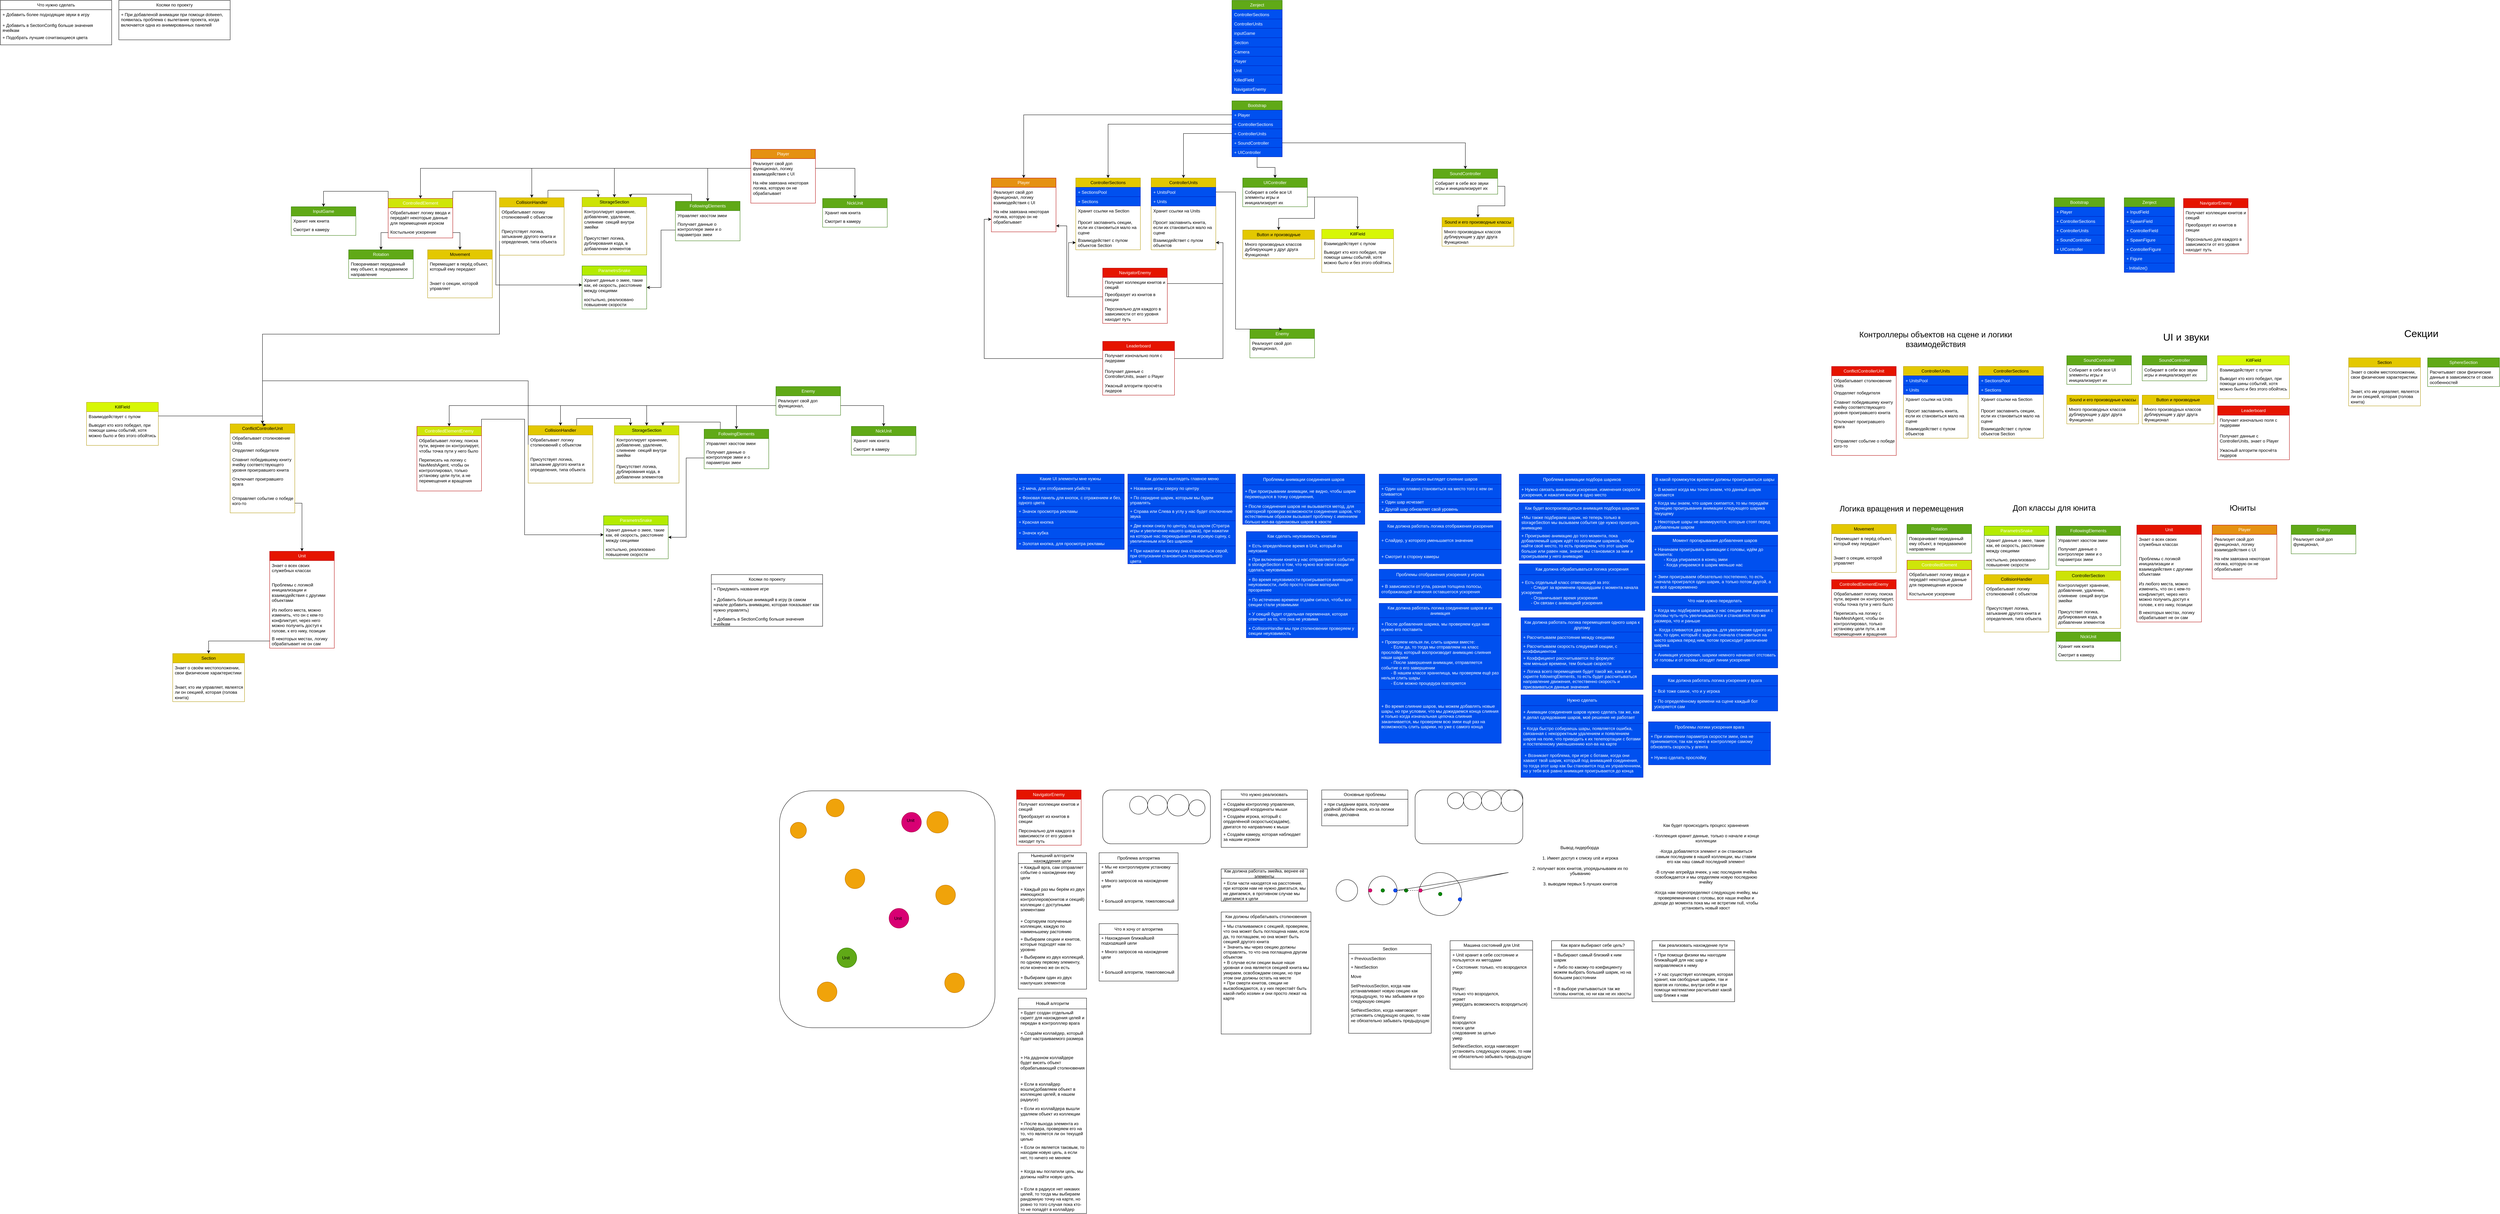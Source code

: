 <mxfile version="24.0.4" type="device">
  <diagram name="Page-1" id="6ilK39ksNj2KT9Sks7uC">
    <mxGraphModel dx="3872" dy="4128" grid="1" gridSize="10" guides="1" tooltips="1" connect="1" arrows="1" fold="1" page="1" pageScale="1" pageWidth="850" pageHeight="1100" math="0" shadow="0">
      <root>
        <mxCell id="0" />
        <mxCell id="1" parent="0" />
        <mxCell id="o35nTmQz4s1ocoGLp38L-1" value="Что нужно реализовать" style="swimlane;fontStyle=0;childLayout=stackLayout;horizontal=1;startSize=26;fillColor=none;horizontalStack=0;resizeParent=1;resizeParentMax=0;resizeLast=0;collapsible=1;marginBottom=0;whiteSpace=wrap;html=1;" parent="1" vertex="1">
          <mxGeometry y="-1100" width="240" height="160" as="geometry" />
        </mxCell>
        <mxCell id="o35nTmQz4s1ocoGLp38L-25" value="+ Создаём контроллер управления&lt;span style=&quot;background-color: initial;&quot;&gt;, передающий координаты мыши&lt;/span&gt;" style="text;strokeColor=none;fillColor=none;align=left;verticalAlign=top;spacingLeft=4;spacingRight=4;overflow=hidden;rotatable=0;points=[[0,0.5],[1,0.5]];portConstraint=eastwest;whiteSpace=wrap;html=1;" parent="o35nTmQz4s1ocoGLp38L-1" vertex="1">
          <mxGeometry y="26" width="240" height="34" as="geometry" />
        </mxCell>
        <mxCell id="o35nTmQz4s1ocoGLp38L-26" value="+ Создаём игрока, который с опрделённой скоростью(задаём), двигатся по направлнию к мыши" style="text;strokeColor=none;fillColor=none;align=left;verticalAlign=top;spacingLeft=4;spacingRight=4;overflow=hidden;rotatable=0;points=[[0,0.5],[1,0.5]];portConstraint=eastwest;whiteSpace=wrap;html=1;" parent="o35nTmQz4s1ocoGLp38L-1" vertex="1">
          <mxGeometry y="60" width="240" height="50" as="geometry" />
        </mxCell>
        <mxCell id="o35nTmQz4s1ocoGLp38L-27" value="+ Создаём камеру, которая наблюдает за нашим игроком" style="text;strokeColor=none;fillColor=none;align=left;verticalAlign=top;spacingLeft=4;spacingRight=4;overflow=hidden;rotatable=0;points=[[0,0.5],[1,0.5]];portConstraint=eastwest;whiteSpace=wrap;html=1;" parent="o35nTmQz4s1ocoGLp38L-1" vertex="1">
          <mxGeometry y="110" width="240" height="50" as="geometry" />
        </mxCell>
        <mxCell id="o35nTmQz4s1ocoGLp38L-9" value="Основные проблемы" style="swimlane;fontStyle=0;childLayout=stackLayout;horizontal=1;startSize=26;fillColor=none;horizontalStack=0;resizeParent=1;resizeParentMax=0;resizeLast=0;collapsible=1;marginBottom=0;whiteSpace=wrap;html=1;" parent="1" vertex="1">
          <mxGeometry x="280" y="-1100" width="240" height="100" as="geometry" />
        </mxCell>
        <mxCell id="o35nTmQz4s1ocoGLp38L-10" value="+ при съедании врага, получаем двойной объём очков, из-за логики спавна, деспавна" style="text;strokeColor=none;fillColor=none;align=left;verticalAlign=top;spacingLeft=4;spacingRight=4;overflow=hidden;rotatable=0;points=[[0,0.5],[1,0.5]];portConstraint=eastwest;whiteSpace=wrap;html=1;" parent="o35nTmQz4s1ocoGLp38L-9" vertex="1">
          <mxGeometry y="26" width="240" height="74" as="geometry" />
        </mxCell>
        <mxCell id="o35nTmQz4s1ocoGLp38L-23" value="Как должна работать змейка, вернее её элементы" style="swimlane;fontStyle=0;childLayout=stackLayout;horizontal=1;startSize=26;fillColor=none;horizontalStack=0;resizeParent=1;resizeParentMax=0;resizeLast=0;collapsible=1;marginBottom=0;whiteSpace=wrap;html=1;" parent="1" vertex="1">
          <mxGeometry y="-880" width="240" height="90" as="geometry" />
        </mxCell>
        <mxCell id="o35nTmQz4s1ocoGLp38L-24" value="+ Если части находятся на расстояние, при котором нам не нужно двигаться, мы не двигаемся, в противном случае мы двигаемся к цели" style="text;strokeColor=none;fillColor=none;align=left;verticalAlign=top;spacingLeft=4;spacingRight=4;overflow=hidden;rotatable=0;points=[[0,0.5],[1,0.5]];portConstraint=eastwest;whiteSpace=wrap;html=1;" parent="o35nTmQz4s1ocoGLp38L-23" vertex="1">
          <mxGeometry y="26" width="240" height="64" as="geometry" />
        </mxCell>
        <mxCell id="RLXHw8mBurTLIKT9N1X5-1" value="" style="ellipse;whiteSpace=wrap;html=1;" parent="1" vertex="1">
          <mxGeometry x="550" y="-870" width="120" height="120" as="geometry" />
        </mxCell>
        <mxCell id="RLXHw8mBurTLIKT9N1X5-2" value="" style="ellipse;whiteSpace=wrap;html=1;aspect=fixed;" parent="1" vertex="1">
          <mxGeometry x="410" y="-860" width="80" height="80" as="geometry" />
        </mxCell>
        <mxCell id="RLXHw8mBurTLIKT9N1X5-3" value="" style="ellipse;whiteSpace=wrap;html=1;aspect=fixed;" parent="1" vertex="1">
          <mxGeometry x="320" y="-850" width="60" height="60" as="geometry" />
        </mxCell>
        <mxCell id="RLXHw8mBurTLIKT9N1X5-4" value="" style="ellipse;whiteSpace=wrap;html=1;aspect=fixed;fillColor=#d80073;fontColor=#ffffff;strokeColor=#A50040;" parent="1" vertex="1">
          <mxGeometry x="550" y="-825" width="10" height="10" as="geometry" />
        </mxCell>
        <mxCell id="RLXHw8mBurTLIKT9N1X5-5" value="" style="ellipse;whiteSpace=wrap;html=1;aspect=fixed;fillColor=#0050ef;fontColor=#ffffff;strokeColor=#001DBC;" parent="1" vertex="1">
          <mxGeometry x="660" y="-800" width="10" height="10" as="geometry" />
        </mxCell>
        <mxCell id="RLXHw8mBurTLIKT9N1X5-6" value="" style="ellipse;whiteSpace=wrap;html=1;aspect=fixed;fillColor=#0050ef;fontColor=#ffffff;strokeColor=#001DBC;" parent="1" vertex="1">
          <mxGeometry x="480" y="-825" width="10" height="10" as="geometry" />
        </mxCell>
        <mxCell id="RLXHw8mBurTLIKT9N1X5-7" value="" style="ellipse;whiteSpace=wrap;html=1;aspect=fixed;fillColor=#d80073;fontColor=#ffffff;strokeColor=#A50040;" parent="1" vertex="1">
          <mxGeometry x="410" y="-825" width="10" height="10" as="geometry" />
        </mxCell>
        <mxCell id="RLXHw8mBurTLIKT9N1X5-8" value="" style="ellipse;whiteSpace=wrap;html=1;aspect=fixed;fillColor=#008a00;fontColor=#ffffff;strokeColor=#005700;" parent="1" vertex="1">
          <mxGeometry x="510" y="-825" width="10" height="10" as="geometry" />
        </mxCell>
        <mxCell id="RLXHw8mBurTLIKT9N1X5-9" value="" style="ellipse;whiteSpace=wrap;html=1;aspect=fixed;fillColor=#008a00;fontColor=#ffffff;strokeColor=#005700;" parent="1" vertex="1">
          <mxGeometry x="445" y="-825" width="10" height="10" as="geometry" />
        </mxCell>
        <mxCell id="RLXHw8mBurTLIKT9N1X5-10" value="" style="ellipse;whiteSpace=wrap;html=1;aspect=fixed;fillColor=#008a00;fontColor=#ffffff;strokeColor=#005700;" parent="1" vertex="1">
          <mxGeometry x="605" y="-815" width="10" height="10" as="geometry" />
        </mxCell>
        <mxCell id="RLXHw8mBurTLIKT9N1X5-11" value="" style="endArrow=none;html=1;rounded=0;entryX=1;entryY=0.5;entryDx=0;entryDy=0;" parent="1" target="RLXHw8mBurTLIKT9N1X5-4" edge="1">
          <mxGeometry width="50" height="50" relative="1" as="geometry">
            <mxPoint x="800" y="-870" as="sourcePoint" />
            <mxPoint x="540" y="-850" as="targetPoint" />
          </mxGeometry>
        </mxCell>
        <mxCell id="RLXHw8mBurTLIKT9N1X5-12" value="" style="endArrow=none;dashed=1;html=1;rounded=0;exitX=1;exitY=0.5;exitDx=0;exitDy=0;entryX=0;entryY=0.5;entryDx=0;entryDy=0;" parent="1" source="RLXHw8mBurTLIKT9N1X5-6" target="RLXHw8mBurTLIKT9N1X5-4" edge="1">
          <mxGeometry width="50" height="50" relative="1" as="geometry">
            <mxPoint x="590" y="-800" as="sourcePoint" />
            <mxPoint x="640" y="-850" as="targetPoint" />
          </mxGeometry>
        </mxCell>
        <mxCell id="RLXHw8mBurTLIKT9N1X5-13" value="" style="endArrow=none;html=1;rounded=0;exitX=1;exitY=0.5;exitDx=0;exitDy=0;" parent="1" source="RLXHw8mBurTLIKT9N1X5-2" edge="1">
          <mxGeometry width="50" height="50" relative="1" as="geometry">
            <mxPoint x="590" y="-800" as="sourcePoint" />
            <mxPoint x="800" y="-870" as="targetPoint" />
          </mxGeometry>
        </mxCell>
        <mxCell id="RLXHw8mBurTLIKT9N1X5-14" value="" style="rounded=1;whiteSpace=wrap;html=1;" parent="1" vertex="1">
          <mxGeometry x="540" y="-1100" width="300" height="150" as="geometry" />
        </mxCell>
        <mxCell id="RLXHw8mBurTLIKT9N1X5-15" value="" style="ellipse;whiteSpace=wrap;html=1;aspect=fixed;" parent="1" vertex="1">
          <mxGeometry x="780" y="-1100" width="60" height="60" as="geometry" />
        </mxCell>
        <mxCell id="RLXHw8mBurTLIKT9N1X5-16" value="" style="ellipse;whiteSpace=wrap;html=1;aspect=fixed;" parent="1" vertex="1">
          <mxGeometry x="675" y="-1095" width="50" height="50" as="geometry" />
        </mxCell>
        <mxCell id="RLXHw8mBurTLIKT9N1X5-17" value="" style="ellipse;whiteSpace=wrap;html=1;aspect=fixed;" parent="1" vertex="1">
          <mxGeometry x="725" y="-1097.5" width="55" height="55" as="geometry" />
        </mxCell>
        <mxCell id="RLXHw8mBurTLIKT9N1X5-18" value="" style="ellipse;whiteSpace=wrap;html=1;aspect=fixed;" parent="1" vertex="1">
          <mxGeometry x="630" y="-1092.5" width="45" height="45" as="geometry" />
        </mxCell>
        <mxCell id="YZh2mQiyHCvXwFm2wKaK-1" value="Как должны обрабатывать столкновения" style="swimlane;fontStyle=0;childLayout=stackLayout;horizontal=1;startSize=26;fillColor=none;horizontalStack=0;resizeParent=1;resizeParentMax=0;resizeLast=0;collapsible=1;marginBottom=0;whiteSpace=wrap;html=1;" parent="1" vertex="1">
          <mxGeometry y="-760" width="250" height="340" as="geometry" />
        </mxCell>
        <mxCell id="YZh2mQiyHCvXwFm2wKaK-2" value="+ Мы сталкиваемся с секцией, проверяем, что она может быть поглощена нами, если да, то поглащаем, но она может быть секцией другого юнита&lt;div&gt;+ Значить мы через секцию должны отправлять, то что она поглащена другим объектом&lt;/div&gt;&lt;div&gt;+ В случае если секции выше наше уровная и она является секцией юнита мы умираем, освобождаем секции, но при этом они должны остать на месте&lt;/div&gt;&lt;div&gt;+ При смерти юнитов, секции не высвобождаются, а у них перестаёт быть какой-либо хозяин и они просто лежат на карте&lt;/div&gt;" style="text;strokeColor=none;fillColor=none;align=left;verticalAlign=top;spacingLeft=4;spacingRight=4;overflow=hidden;rotatable=0;points=[[0,0.5],[1,0.5]];portConstraint=eastwest;whiteSpace=wrap;html=1;" parent="YZh2mQiyHCvXwFm2wKaK-1" vertex="1">
          <mxGeometry y="26" width="250" height="314" as="geometry" />
        </mxCell>
        <mxCell id="YZh2mQiyHCvXwFm2wKaK-6" value="Section" style="swimlane;fontStyle=0;childLayout=stackLayout;horizontal=1;startSize=26;fillColor=none;horizontalStack=0;resizeParent=1;resizeParentMax=0;resizeLast=0;collapsible=1;marginBottom=0;whiteSpace=wrap;html=1;" parent="1" vertex="1">
          <mxGeometry x="355" y="-670" width="230" height="248" as="geometry" />
        </mxCell>
        <mxCell id="YZh2mQiyHCvXwFm2wKaK-7" value="+ PreviousSection" style="text;strokeColor=none;fillColor=none;align=left;verticalAlign=top;spacingLeft=4;spacingRight=4;overflow=hidden;rotatable=0;points=[[0,0.5],[1,0.5]];portConstraint=eastwest;whiteSpace=wrap;html=1;" parent="YZh2mQiyHCvXwFm2wKaK-6" vertex="1">
          <mxGeometry y="26" width="230" height="24" as="geometry" />
        </mxCell>
        <mxCell id="YZh2mQiyHCvXwFm2wKaK-8" value="+ NextSection" style="text;strokeColor=none;fillColor=none;align=left;verticalAlign=top;spacingLeft=4;spacingRight=4;overflow=hidden;rotatable=0;points=[[0,0.5],[1,0.5]];portConstraint=eastwest;whiteSpace=wrap;html=1;" parent="YZh2mQiyHCvXwFm2wKaK-6" vertex="1">
          <mxGeometry y="50" width="230" height="26" as="geometry" />
        </mxCell>
        <mxCell id="YZh2mQiyHCvXwFm2wKaK-9" value="Move" style="text;strokeColor=none;fillColor=none;align=left;verticalAlign=top;spacingLeft=4;spacingRight=4;overflow=hidden;rotatable=0;points=[[0,0.5],[1,0.5]];portConstraint=eastwest;whiteSpace=wrap;html=1;" parent="YZh2mQiyHCvXwFm2wKaK-6" vertex="1">
          <mxGeometry y="76" width="230" height="26" as="geometry" />
        </mxCell>
        <mxCell id="YZh2mQiyHCvXwFm2wKaK-10" value="SetPreviousSection, когда нам устанавливают новую секцию как предыдущую, то мы забываем и про следуюшую секцию" style="text;strokeColor=none;fillColor=none;align=left;verticalAlign=top;spacingLeft=4;spacingRight=4;overflow=hidden;rotatable=0;points=[[0,0.5],[1,0.5]];portConstraint=eastwest;whiteSpace=wrap;html=1;" parent="YZh2mQiyHCvXwFm2wKaK-6" vertex="1">
          <mxGeometry y="102" width="230" height="68" as="geometry" />
        </mxCell>
        <mxCell id="YZh2mQiyHCvXwFm2wKaK-11" value="SetNextSection, когда намговорят установить следующую сецкию, то нам не обязательно забывать предыдущую" style="text;strokeColor=none;fillColor=none;align=left;verticalAlign=top;spacingLeft=4;spacingRight=4;overflow=hidden;rotatable=0;points=[[0,0.5],[1,0.5]];portConstraint=eastwest;whiteSpace=wrap;html=1;" parent="YZh2mQiyHCvXwFm2wKaK-6" vertex="1">
          <mxGeometry y="170" width="230" height="78" as="geometry" />
        </mxCell>
        <mxCell id="YZh2mQiyHCvXwFm2wKaK-12" value="Вывод лидерборда&amp;nbsp;&lt;div&gt;&lt;br&gt;&lt;/div&gt;&lt;div&gt;1. Имеет доступ к списку unit и игрока&lt;/div&gt;&lt;div&gt;&lt;br&gt;&lt;/div&gt;&lt;div&gt;2. получает всех юнитов, упорядычываем их по убыванию&lt;/div&gt;&lt;div&gt;&lt;br&gt;&lt;/div&gt;&lt;div&gt;3. выводим первых 5 лучших юнитов&lt;/div&gt;" style="text;html=1;align=center;verticalAlign=middle;whiteSpace=wrap;rounded=0;" parent="1" vertex="1">
          <mxGeometry x="850" y="-1097.5" width="300" height="417.5" as="geometry" />
        </mxCell>
        <mxCell id="YZh2mQiyHCvXwFm2wKaK-13" value="&lt;div&gt;Как будет происходить процесс храннения&lt;/div&gt;&lt;div&gt;&lt;br&gt;&lt;/div&gt;&lt;div&gt;- Коллекция хранит данные, только о начале и конце коллекции&lt;/div&gt;&lt;div&gt;&lt;br&gt;&lt;/div&gt;&lt;div&gt;-Когда добавляется элемент и он становиться самым последним в нашей коллекции, мы ставим его как наш самый последний элемент&lt;/div&gt;&lt;div&gt;&lt;br&gt;&lt;/div&gt;&lt;div&gt;-В случае апгрейда ячеек, у нас последняя ячейка освобождается и мы опрделяем новую последнюю ячейку&lt;/div&gt;&lt;div&gt;&lt;br&gt;&lt;/div&gt;&lt;div&gt;-Когда нам переопределяют следующую ячейку, мы проверяемначиная с головы, все наши ячейки и доходи до момента пока мы не встретим null, чтобы установить новый хвост&lt;/div&gt;" style="text;html=1;align=center;verticalAlign=middle;whiteSpace=wrap;rounded=0;" parent="1" vertex="1">
          <mxGeometry x="1200" y="-1097.5" width="300" height="423.75" as="geometry" />
        </mxCell>
        <mxCell id="bJMq_DwpuXEaJmJ7ODae-1" value="Машина состояний для Unit" style="swimlane;fontStyle=0;childLayout=stackLayout;horizontal=1;startSize=26;fillColor=none;horizontalStack=0;resizeParent=1;resizeParentMax=0;resizeLast=0;collapsible=1;marginBottom=0;whiteSpace=wrap;html=1;" parent="1" vertex="1">
          <mxGeometry x="637.5" y="-680" width="230" height="358" as="geometry" />
        </mxCell>
        <mxCell id="bJMq_DwpuXEaJmJ7ODae-2" value="+ Unit хранит в себе состояние и пользуется их методами" style="text;strokeColor=none;fillColor=none;align=left;verticalAlign=top;spacingLeft=4;spacingRight=4;overflow=hidden;rotatable=0;points=[[0,0.5],[1,0.5]];portConstraint=eastwest;whiteSpace=wrap;html=1;" parent="bJMq_DwpuXEaJmJ7ODae-1" vertex="1">
          <mxGeometry y="26" width="230" height="34" as="geometry" />
        </mxCell>
        <mxCell id="bJMq_DwpuXEaJmJ7ODae-3" value="+ Состояния: только, что возродился&lt;div&gt;умер&lt;/div&gt;" style="text;strokeColor=none;fillColor=none;align=left;verticalAlign=top;spacingLeft=4;spacingRight=4;overflow=hidden;rotatable=0;points=[[0,0.5],[1,0.5]];portConstraint=eastwest;whiteSpace=wrap;html=1;" parent="bJMq_DwpuXEaJmJ7ODae-1" vertex="1">
          <mxGeometry y="60" width="230" height="60" as="geometry" />
        </mxCell>
        <mxCell id="bJMq_DwpuXEaJmJ7ODae-4" value="Player:&lt;div&gt;только что возродился,&lt;/div&gt;&lt;div&gt;играет&lt;/div&gt;&lt;div&gt;умер(дать возможность возродиться)&lt;/div&gt;" style="text;strokeColor=none;fillColor=none;align=left;verticalAlign=top;spacingLeft=4;spacingRight=4;overflow=hidden;rotatable=0;points=[[0,0.5],[1,0.5]];portConstraint=eastwest;whiteSpace=wrap;html=1;" parent="bJMq_DwpuXEaJmJ7ODae-1" vertex="1">
          <mxGeometry y="120" width="230" height="80" as="geometry" />
        </mxCell>
        <mxCell id="bJMq_DwpuXEaJmJ7ODae-5" value="Enemy&lt;div&gt;возродился&lt;/div&gt;&lt;div&gt;поиск цели&lt;/div&gt;&lt;div&gt;следование за целью&lt;/div&gt;&lt;div&gt;умер&lt;/div&gt;" style="text;strokeColor=none;fillColor=none;align=left;verticalAlign=top;spacingLeft=4;spacingRight=4;overflow=hidden;rotatable=0;points=[[0,0.5],[1,0.5]];portConstraint=eastwest;whiteSpace=wrap;html=1;" parent="bJMq_DwpuXEaJmJ7ODae-1" vertex="1">
          <mxGeometry y="200" width="230" height="80" as="geometry" />
        </mxCell>
        <mxCell id="bJMq_DwpuXEaJmJ7ODae-6" value="SetNextSection, когда намговорят установить следующую сецкию, то нам не обязательно забывать предыдущую" style="text;strokeColor=none;fillColor=none;align=left;verticalAlign=top;spacingLeft=4;spacingRight=4;overflow=hidden;rotatable=0;points=[[0,0.5],[1,0.5]];portConstraint=eastwest;whiteSpace=wrap;html=1;" parent="bJMq_DwpuXEaJmJ7ODae-1" vertex="1">
          <mxGeometry y="280" width="230" height="78" as="geometry" />
        </mxCell>
        <mxCell id="bJMq_DwpuXEaJmJ7ODae-7" value="Как враги выбирают себе цель?" style="swimlane;fontStyle=0;childLayout=stackLayout;horizontal=1;startSize=26;fillColor=none;horizontalStack=0;resizeParent=1;resizeParentMax=0;resizeLast=0;collapsible=1;marginBottom=0;whiteSpace=wrap;html=1;" parent="1" vertex="1">
          <mxGeometry x="920" y="-680" width="230" height="160" as="geometry" />
        </mxCell>
        <mxCell id="bJMq_DwpuXEaJmJ7ODae-8" value="+ Выбирают самый близкий к ним шарик" style="text;strokeColor=none;fillColor=none;align=left;verticalAlign=top;spacingLeft=4;spacingRight=4;overflow=hidden;rotatable=0;points=[[0,0.5],[1,0.5]];portConstraint=eastwest;whiteSpace=wrap;html=1;" parent="bJMq_DwpuXEaJmJ7ODae-7" vertex="1">
          <mxGeometry y="26" width="230" height="34" as="geometry" />
        </mxCell>
        <mxCell id="bJMq_DwpuXEaJmJ7ODae-9" value="+ Либо по какому-то коефициенту можем выбрать больший шарик, но на большем расстоянии" style="text;strokeColor=none;fillColor=none;align=left;verticalAlign=top;spacingLeft=4;spacingRight=4;overflow=hidden;rotatable=0;points=[[0,0.5],[1,0.5]];portConstraint=eastwest;whiteSpace=wrap;html=1;" parent="bJMq_DwpuXEaJmJ7ODae-7" vertex="1">
          <mxGeometry y="60" width="230" height="60" as="geometry" />
        </mxCell>
        <mxCell id="bJMq_DwpuXEaJmJ7ODae-10" value="+ В выборе учитываються так же головы юнитов, но ни как не их хвосты" style="text;strokeColor=none;fillColor=none;align=left;verticalAlign=top;spacingLeft=4;spacingRight=4;overflow=hidden;rotatable=0;points=[[0,0.5],[1,0.5]];portConstraint=eastwest;whiteSpace=wrap;html=1;" parent="bJMq_DwpuXEaJmJ7ODae-7" vertex="1">
          <mxGeometry y="120" width="230" height="40" as="geometry" />
        </mxCell>
        <mxCell id="bJMq_DwpuXEaJmJ7ODae-13" value="Как реализовать нахождение пути" style="swimlane;fontStyle=0;childLayout=stackLayout;horizontal=1;startSize=26;fillColor=none;horizontalStack=0;resizeParent=1;resizeParentMax=0;resizeLast=0;collapsible=1;marginBottom=0;whiteSpace=wrap;html=1;" parent="1" vertex="1">
          <mxGeometry x="1200" y="-680" width="230" height="170" as="geometry" />
        </mxCell>
        <mxCell id="bJMq_DwpuXEaJmJ7ODae-14" value="+ При помощи физики мы нахгодим ближайщий для нас шар и направляемся к нему" style="text;strokeColor=none;fillColor=none;align=left;verticalAlign=top;spacingLeft=4;spacingRight=4;overflow=hidden;rotatable=0;points=[[0,0.5],[1,0.5]];portConstraint=eastwest;whiteSpace=wrap;html=1;" parent="bJMq_DwpuXEaJmJ7ODae-13" vertex="1">
          <mxGeometry y="26" width="230" height="54" as="geometry" />
        </mxCell>
        <mxCell id="bJMq_DwpuXEaJmJ7ODae-15" value="+ У нас существует коллекция, которая хранит, как свободные шарики, так и врагов их головы, внутри себя и при помощи математики расчитыват какой шар ближе к нам" style="text;strokeColor=none;fillColor=none;align=left;verticalAlign=top;spacingLeft=4;spacingRight=4;overflow=hidden;rotatable=0;points=[[0,0.5],[1,0.5]];portConstraint=eastwest;whiteSpace=wrap;html=1;" parent="bJMq_DwpuXEaJmJ7ODae-13" vertex="1">
          <mxGeometry y="80" width="230" height="90" as="geometry" />
        </mxCell>
        <mxCell id="eBAXqZQzckK9jQEUbmt5-53" value="Bootstrap" style="swimlane;fontStyle=0;childLayout=stackLayout;horizontal=1;startSize=26;fillColor=#60a917;horizontalStack=0;resizeParent=1;resizeParentMax=0;resizeLast=0;collapsible=1;marginBottom=0;whiteSpace=wrap;html=1;fontColor=#ffffff;strokeColor=#2D7600;" parent="1" vertex="1">
          <mxGeometry x="2320" y="-2750" width="140" height="156" as="geometry" />
        </mxCell>
        <mxCell id="eBAXqZQzckK9jQEUbmt5-54" value="+ Player" style="text;strokeColor=#001DBC;fillColor=#0050ef;align=left;verticalAlign=top;spacingLeft=4;spacingRight=4;overflow=hidden;rotatable=0;points=[[0,0.5],[1,0.5]];portConstraint=eastwest;whiteSpace=wrap;html=1;fontColor=#ffffff;" parent="eBAXqZQzckK9jQEUbmt5-53" vertex="1">
          <mxGeometry y="26" width="140" height="26" as="geometry" />
        </mxCell>
        <mxCell id="eBAXqZQzckK9jQEUbmt5-55" value="+ ControllerSections" style="text;strokeColor=#001DBC;fillColor=#0050ef;align=left;verticalAlign=top;spacingLeft=4;spacingRight=4;overflow=hidden;rotatable=0;points=[[0,0.5],[1,0.5]];portConstraint=eastwest;whiteSpace=wrap;html=1;fontColor=#ffffff;" parent="eBAXqZQzckK9jQEUbmt5-53" vertex="1">
          <mxGeometry y="52" width="140" height="26" as="geometry" />
        </mxCell>
        <mxCell id="eBAXqZQzckK9jQEUbmt5-56" value="+ ControllerUnits&lt;div&gt;&lt;br&gt;&lt;/div&gt;" style="text;strokeColor=#001DBC;fillColor=#0050ef;align=left;verticalAlign=top;spacingLeft=4;spacingRight=4;overflow=hidden;rotatable=0;points=[[0,0.5],[1,0.5]];portConstraint=eastwest;whiteSpace=wrap;html=1;fontColor=#ffffff;" parent="eBAXqZQzckK9jQEUbmt5-53" vertex="1">
          <mxGeometry y="78" width="140" height="26" as="geometry" />
        </mxCell>
        <mxCell id="eBAXqZQzckK9jQEUbmt5-57" value="+ SoundController" style="text;strokeColor=#001DBC;fillColor=#0050ef;align=left;verticalAlign=top;spacingLeft=4;spacingRight=4;overflow=hidden;rotatable=0;points=[[0,0.5],[1,0.5]];portConstraint=eastwest;whiteSpace=wrap;html=1;fontColor=#ffffff;" parent="eBAXqZQzckK9jQEUbmt5-53" vertex="1">
          <mxGeometry y="104" width="140" height="26" as="geometry" />
        </mxCell>
        <mxCell id="eBAXqZQzckK9jQEUbmt5-58" value="+ UIController&lt;div&gt;&lt;br&gt;&lt;/div&gt;" style="text;strokeColor=#001DBC;fillColor=#0050ef;align=left;verticalAlign=top;spacingLeft=4;spacingRight=4;overflow=hidden;rotatable=0;points=[[0,0.5],[1,0.5]];portConstraint=eastwest;whiteSpace=wrap;html=1;fontColor=#ffffff;" parent="eBAXqZQzckK9jQEUbmt5-53" vertex="1">
          <mxGeometry y="130" width="140" height="26" as="geometry" />
        </mxCell>
        <mxCell id="eBAXqZQzckK9jQEUbmt5-103" value="Zenject" style="swimlane;fontStyle=0;childLayout=stackLayout;horizontal=1;startSize=26;fillColor=#60a917;horizontalStack=0;resizeParent=1;resizeParentMax=0;resizeLast=0;collapsible=1;marginBottom=0;whiteSpace=wrap;html=1;fontColor=#ffffff;strokeColor=#2D7600;" parent="1" vertex="1">
          <mxGeometry x="2515" y="-2750" width="140" height="208" as="geometry" />
        </mxCell>
        <mxCell id="eBAXqZQzckK9jQEUbmt5-104" value="+ InputField" style="text;strokeColor=#001DBC;fillColor=#0050ef;align=left;verticalAlign=top;spacingLeft=4;spacingRight=4;overflow=hidden;rotatable=0;points=[[0,0.5],[1,0.5]];portConstraint=eastwest;whiteSpace=wrap;html=1;fontColor=#ffffff;" parent="eBAXqZQzckK9jQEUbmt5-103" vertex="1">
          <mxGeometry y="26" width="140" height="26" as="geometry" />
        </mxCell>
        <mxCell id="eBAXqZQzckK9jQEUbmt5-105" value="+ SpawnField" style="text;strokeColor=#001DBC;fillColor=#0050ef;align=left;verticalAlign=top;spacingLeft=4;spacingRight=4;overflow=hidden;rotatable=0;points=[[0,0.5],[1,0.5]];portConstraint=eastwest;whiteSpace=wrap;html=1;fontColor=#ffffff;" parent="eBAXqZQzckK9jQEUbmt5-103" vertex="1">
          <mxGeometry y="52" width="140" height="26" as="geometry" />
        </mxCell>
        <mxCell id="eBAXqZQzckK9jQEUbmt5-106" value="+ ControllerField" style="text;strokeColor=#001DBC;fillColor=#0050ef;align=left;verticalAlign=top;spacingLeft=4;spacingRight=4;overflow=hidden;rotatable=0;points=[[0,0.5],[1,0.5]];portConstraint=eastwest;whiteSpace=wrap;html=1;fontColor=#ffffff;" parent="eBAXqZQzckK9jQEUbmt5-103" vertex="1">
          <mxGeometry y="78" width="140" height="26" as="geometry" />
        </mxCell>
        <mxCell id="eBAXqZQzckK9jQEUbmt5-107" value="+ SpawnFigure" style="text;strokeColor=#001DBC;fillColor=#0050ef;align=left;verticalAlign=top;spacingLeft=4;spacingRight=4;overflow=hidden;rotatable=0;points=[[0,0.5],[1,0.5]];portConstraint=eastwest;whiteSpace=wrap;html=1;fontColor=#ffffff;" parent="eBAXqZQzckK9jQEUbmt5-103" vertex="1">
          <mxGeometry y="104" width="140" height="26" as="geometry" />
        </mxCell>
        <mxCell id="eBAXqZQzckK9jQEUbmt5-108" value="+ ControllerFigure" style="text;strokeColor=#001DBC;fillColor=#0050ef;align=left;verticalAlign=top;spacingLeft=4;spacingRight=4;overflow=hidden;rotatable=0;points=[[0,0.5],[1,0.5]];portConstraint=eastwest;whiteSpace=wrap;html=1;fontColor=#ffffff;" parent="eBAXqZQzckK9jQEUbmt5-103" vertex="1">
          <mxGeometry y="130" width="140" height="26" as="geometry" />
        </mxCell>
        <mxCell id="eBAXqZQzckK9jQEUbmt5-109" value="+ Figure" style="text;strokeColor=#001DBC;fillColor=#0050ef;align=left;verticalAlign=top;spacingLeft=4;spacingRight=4;overflow=hidden;rotatable=0;points=[[0,0.5],[1,0.5]];portConstraint=eastwest;whiteSpace=wrap;html=1;fontColor=#ffffff;" parent="eBAXqZQzckK9jQEUbmt5-103" vertex="1">
          <mxGeometry y="156" width="140" height="26" as="geometry" />
        </mxCell>
        <mxCell id="eBAXqZQzckK9jQEUbmt5-110" value="- Initialize()" style="text;strokeColor=#001DBC;fillColor=#0050ef;align=left;verticalAlign=top;spacingLeft=4;spacingRight=4;overflow=hidden;rotatable=0;points=[[0,0.5],[1,0.5]];portConstraint=eastwest;whiteSpace=wrap;html=1;fontColor=#ffffff;" parent="eBAXqZQzckK9jQEUbmt5-103" vertex="1">
          <mxGeometry y="182" width="140" height="26" as="geometry" />
        </mxCell>
        <mxCell id="eBAXqZQzckK9jQEUbmt5-111" value="ControllerSections" style="swimlane;fontStyle=0;childLayout=stackLayout;horizontal=1;startSize=26;fillColor=#e3c800;horizontalStack=0;resizeParent=1;resizeParentMax=0;resizeLast=0;collapsible=1;marginBottom=0;whiteSpace=wrap;html=1;fontColor=#000000;strokeColor=#B09500;" parent="1" vertex="1">
          <mxGeometry x="2110" y="-2280" width="180" height="200" as="geometry" />
        </mxCell>
        <mxCell id="eBAXqZQzckK9jQEUbmt5-112" value="+ SectionsPool" style="text;strokeColor=#001DBC;fillColor=#0050ef;align=left;verticalAlign=top;spacingLeft=4;spacingRight=4;overflow=hidden;rotatable=0;points=[[0,0.5],[1,0.5]];portConstraint=eastwest;whiteSpace=wrap;html=1;fontColor=#ffffff;" parent="eBAXqZQzckK9jQEUbmt5-111" vertex="1">
          <mxGeometry y="26" width="180" height="26" as="geometry" />
        </mxCell>
        <mxCell id="eBAXqZQzckK9jQEUbmt5-113" value="+ Sections" style="text;strokeColor=#001DBC;fillColor=#0050ef;align=left;verticalAlign=top;spacingLeft=4;spacingRight=4;overflow=hidden;rotatable=0;points=[[0,0.5],[1,0.5]];portConstraint=eastwest;whiteSpace=wrap;html=1;fontColor=#ffffff;" parent="eBAXqZQzckK9jQEUbmt5-111" vertex="1">
          <mxGeometry y="52" width="180" height="26" as="geometry" />
        </mxCell>
        <mxCell id="eBAXqZQzckK9jQEUbmt5-114" value="Хранит ссылки на Section" style="text;align=left;verticalAlign=top;spacingLeft=4;spacingRight=4;overflow=hidden;rotatable=0;points=[[0,0.5],[1,0.5]];portConstraint=eastwest;whiteSpace=wrap;html=1;" parent="eBAXqZQzckK9jQEUbmt5-111" vertex="1">
          <mxGeometry y="78" width="180" height="32" as="geometry" />
        </mxCell>
        <mxCell id="eBAXqZQzckK9jQEUbmt5-115" value="Просит заспавнить секции, если их становиться мало на сцене" style="text;align=left;verticalAlign=top;spacingLeft=4;spacingRight=4;overflow=hidden;rotatable=0;points=[[0,0.5],[1,0.5]];portConstraint=eastwest;whiteSpace=wrap;html=1;" parent="eBAXqZQzckK9jQEUbmt5-111" vertex="1">
          <mxGeometry y="110" width="180" height="50" as="geometry" />
        </mxCell>
        <mxCell id="eBAXqZQzckK9jQEUbmt5-116" value="Взаимодействет с пулом объектов Section" style="text;align=left;verticalAlign=top;spacingLeft=4;spacingRight=4;overflow=hidden;rotatable=0;points=[[0,0.5],[1,0.5]];portConstraint=eastwest;whiteSpace=wrap;html=1;" parent="eBAXqZQzckK9jQEUbmt5-111" vertex="1">
          <mxGeometry y="160" width="180" height="40" as="geometry" />
        </mxCell>
        <mxCell id="eBAXqZQzckK9jQEUbmt5-117" value="ControllerUnits" style="swimlane;fontStyle=0;childLayout=stackLayout;horizontal=1;startSize=26;fillColor=#e3c800;horizontalStack=0;resizeParent=1;resizeParentMax=0;resizeLast=0;collapsible=1;marginBottom=0;whiteSpace=wrap;html=1;fontColor=#000000;strokeColor=#B09500;" parent="1" vertex="1">
          <mxGeometry x="1900" y="-2280" width="180" height="200" as="geometry" />
        </mxCell>
        <mxCell id="eBAXqZQzckK9jQEUbmt5-118" value="+ UnitsPool" style="text;strokeColor=#001DBC;fillColor=#0050ef;align=left;verticalAlign=top;spacingLeft=4;spacingRight=4;overflow=hidden;rotatable=0;points=[[0,0.5],[1,0.5]];portConstraint=eastwest;whiteSpace=wrap;html=1;fontColor=#ffffff;" parent="eBAXqZQzckK9jQEUbmt5-117" vertex="1">
          <mxGeometry y="26" width="180" height="26" as="geometry" />
        </mxCell>
        <mxCell id="eBAXqZQzckK9jQEUbmt5-119" value="+ Units" style="text;strokeColor=#001DBC;fillColor=#0050ef;align=left;verticalAlign=top;spacingLeft=4;spacingRight=4;overflow=hidden;rotatable=0;points=[[0,0.5],[1,0.5]];portConstraint=eastwest;whiteSpace=wrap;html=1;fontColor=#ffffff;" parent="eBAXqZQzckK9jQEUbmt5-117" vertex="1">
          <mxGeometry y="52" width="180" height="26" as="geometry" />
        </mxCell>
        <mxCell id="eBAXqZQzckK9jQEUbmt5-120" value="Хранит ссылки на Units" style="text;align=left;verticalAlign=top;spacingLeft=4;spacingRight=4;overflow=hidden;rotatable=0;points=[[0,0.5],[1,0.5]];portConstraint=eastwest;whiteSpace=wrap;html=1;" parent="eBAXqZQzckK9jQEUbmt5-117" vertex="1">
          <mxGeometry y="78" width="180" height="32" as="geometry" />
        </mxCell>
        <mxCell id="eBAXqZQzckK9jQEUbmt5-121" value="Просит заспавнить юнита, если их становиться мало на сцене" style="text;align=left;verticalAlign=top;spacingLeft=4;spacingRight=4;overflow=hidden;rotatable=0;points=[[0,0.5],[1,0.5]];portConstraint=eastwest;whiteSpace=wrap;html=1;" parent="eBAXqZQzckK9jQEUbmt5-117" vertex="1">
          <mxGeometry y="110" width="180" height="50" as="geometry" />
        </mxCell>
        <mxCell id="eBAXqZQzckK9jQEUbmt5-122" value="Взаимодействет с пулом объектов" style="text;align=left;verticalAlign=top;spacingLeft=4;spacingRight=4;overflow=hidden;rotatable=0;points=[[0,0.5],[1,0.5]];portConstraint=eastwest;whiteSpace=wrap;html=1;" parent="eBAXqZQzckK9jQEUbmt5-117" vertex="1">
          <mxGeometry y="160" width="180" height="40" as="geometry" />
        </mxCell>
        <mxCell id="eBAXqZQzckK9jQEUbmt5-123" value="ConflictControllerUnit" style="swimlane;fontStyle=0;childLayout=stackLayout;horizontal=1;startSize=26;fillColor=#e51400;horizontalStack=0;resizeParent=1;resizeParentMax=0;resizeLast=0;collapsible=1;marginBottom=0;whiteSpace=wrap;html=1;fontColor=#ffffff;strokeColor=#B20000;" parent="1" vertex="1">
          <mxGeometry x="1700" y="-2280" width="180" height="248" as="geometry" />
        </mxCell>
        <mxCell id="eBAXqZQzckK9jQEUbmt5-124" value="Обрабатывает столкновение Units" style="text;align=left;verticalAlign=top;spacingLeft=4;spacingRight=4;overflow=hidden;rotatable=0;points=[[0,0.5],[1,0.5]];portConstraint=eastwest;whiteSpace=wrap;html=1;" parent="eBAXqZQzckK9jQEUbmt5-123" vertex="1">
          <mxGeometry y="26" width="180" height="34" as="geometry" />
        </mxCell>
        <mxCell id="eBAXqZQzckK9jQEUbmt5-125" value="Опрделяет победителя" style="text;align=left;verticalAlign=top;spacingLeft=4;spacingRight=4;overflow=hidden;rotatable=0;points=[[0,0.5],[1,0.5]];portConstraint=eastwest;whiteSpace=wrap;html=1;" parent="eBAXqZQzckK9jQEUbmt5-123" vertex="1">
          <mxGeometry y="60" width="180" height="26" as="geometry" />
        </mxCell>
        <mxCell id="eBAXqZQzckK9jQEUbmt5-126" value="Спавнит победившему юниту ячейку соответствующего уровня проигравшего юнита" style="text;align=left;verticalAlign=top;spacingLeft=4;spacingRight=4;overflow=hidden;rotatable=0;points=[[0,0.5],[1,0.5]];portConstraint=eastwest;whiteSpace=wrap;html=1;" parent="eBAXqZQzckK9jQEUbmt5-123" vertex="1">
          <mxGeometry y="86" width="180" height="54" as="geometry" />
        </mxCell>
        <mxCell id="eBAXqZQzckK9jQEUbmt5-129" value="Отключает проигравшего врага" style="text;align=left;verticalAlign=top;spacingLeft=4;spacingRight=4;overflow=hidden;rotatable=0;points=[[0,0.5],[1,0.5]];portConstraint=eastwest;whiteSpace=wrap;html=1;" parent="eBAXqZQzckK9jQEUbmt5-123" vertex="1">
          <mxGeometry y="140" width="180" height="54" as="geometry" />
        </mxCell>
        <mxCell id="eBAXqZQzckK9jQEUbmt5-135" value="Отправляет событие о победе кого-то" style="text;align=left;verticalAlign=top;spacingLeft=4;spacingRight=4;overflow=hidden;rotatable=0;points=[[0,0.5],[1,0.5]];portConstraint=eastwest;whiteSpace=wrap;html=1;" parent="eBAXqZQzckK9jQEUbmt5-123" vertex="1">
          <mxGeometry y="194" width="180" height="54" as="geometry" />
        </mxCell>
        <mxCell id="eBAXqZQzckK9jQEUbmt5-136" value="NavigatorEnemy" style="swimlane;fontStyle=0;childLayout=stackLayout;horizontal=1;startSize=26;fillColor=#e51400;horizontalStack=0;resizeParent=1;resizeParentMax=0;resizeLast=0;collapsible=1;marginBottom=0;whiteSpace=wrap;html=1;fontColor=#ffffff;strokeColor=#B20000;" parent="1" vertex="1">
          <mxGeometry x="2680" y="-2748" width="180" height="154" as="geometry" />
        </mxCell>
        <mxCell id="eBAXqZQzckK9jQEUbmt5-137" value="Получает коллекции юнитов и секций" style="text;align=left;verticalAlign=top;spacingLeft=4;spacingRight=4;overflow=hidden;rotatable=0;points=[[0,0.5],[1,0.5]];portConstraint=eastwest;whiteSpace=wrap;html=1;" parent="eBAXqZQzckK9jQEUbmt5-136" vertex="1">
          <mxGeometry y="26" width="180" height="34" as="geometry" />
        </mxCell>
        <mxCell id="eBAXqZQzckK9jQEUbmt5-138" value="Преобразует из юнитов в секции" style="text;align=left;verticalAlign=top;spacingLeft=4;spacingRight=4;overflow=hidden;rotatable=0;points=[[0,0.5],[1,0.5]];portConstraint=eastwest;whiteSpace=wrap;html=1;" parent="eBAXqZQzckK9jQEUbmt5-136" vertex="1">
          <mxGeometry y="60" width="180" height="40" as="geometry" />
        </mxCell>
        <mxCell id="eBAXqZQzckK9jQEUbmt5-139" value="Персонально для каждого в зависимости от его уровня находит путь" style="text;align=left;verticalAlign=top;spacingLeft=4;spacingRight=4;overflow=hidden;rotatable=0;points=[[0,0.5],[1,0.5]];portConstraint=eastwest;whiteSpace=wrap;html=1;" parent="eBAXqZQzckK9jQEUbmt5-136" vertex="1">
          <mxGeometry y="100" width="180" height="54" as="geometry" />
        </mxCell>
        <mxCell id="eBAXqZQzckK9jQEUbmt5-142" value="SoundController" style="swimlane;fontStyle=0;childLayout=stackLayout;horizontal=1;startSize=26;fillColor=#60a917;horizontalStack=0;resizeParent=1;resizeParentMax=0;resizeLast=0;collapsible=1;marginBottom=0;whiteSpace=wrap;html=1;fontColor=#ffffff;strokeColor=#2D7600;" parent="1" vertex="1">
          <mxGeometry x="2565" y="-2310" width="180" height="70" as="geometry" />
        </mxCell>
        <mxCell id="eBAXqZQzckK9jQEUbmt5-143" value="Собирает в себе все звуки игры и инициализирует их" style="text;align=left;verticalAlign=top;spacingLeft=4;spacingRight=4;overflow=hidden;rotatable=0;points=[[0,0.5],[1,0.5]];portConstraint=eastwest;whiteSpace=wrap;html=1;" parent="eBAXqZQzckK9jQEUbmt5-142" vertex="1">
          <mxGeometry y="26" width="180" height="44" as="geometry" />
        </mxCell>
        <mxCell id="eBAXqZQzckK9jQEUbmt5-146" value="SoundController" style="swimlane;fontStyle=0;childLayout=stackLayout;horizontal=1;startSize=26;fillColor=#60a917;horizontalStack=0;resizeParent=1;resizeParentMax=0;resizeLast=0;collapsible=1;marginBottom=0;whiteSpace=wrap;html=1;fontColor=#ffffff;strokeColor=#2D7600;" parent="1" vertex="1">
          <mxGeometry x="2355" y="-2310" width="180" height="80" as="geometry" />
        </mxCell>
        <mxCell id="eBAXqZQzckK9jQEUbmt5-147" value="Собирает в себе все UI элементы игры и инициализирует их" style="text;align=left;verticalAlign=top;spacingLeft=4;spacingRight=4;overflow=hidden;rotatable=0;points=[[0,0.5],[1,0.5]];portConstraint=eastwest;whiteSpace=wrap;html=1;" parent="eBAXqZQzckK9jQEUbmt5-146" vertex="1">
          <mxGeometry y="26" width="180" height="54" as="geometry" />
        </mxCell>
        <mxCell id="eBAXqZQzckK9jQEUbmt5-148" value="Movement" style="swimlane;fontStyle=0;childLayout=stackLayout;horizontal=1;startSize=26;fillColor=#e3c800;horizontalStack=0;resizeParent=1;resizeParentMax=0;resizeLast=0;collapsible=1;marginBottom=0;whiteSpace=wrap;html=1;fontColor=#000000;strokeColor=#B09500;" parent="1" vertex="1">
          <mxGeometry x="1700" y="-1840" width="180" height="134" as="geometry" />
        </mxCell>
        <mxCell id="eBAXqZQzckK9jQEUbmt5-149" value="Перемещает в перёд объект, который ему передают" style="text;align=left;verticalAlign=top;spacingLeft=4;spacingRight=4;overflow=hidden;rotatable=0;points=[[0,0.5],[1,0.5]];portConstraint=eastwest;whiteSpace=wrap;html=1;" parent="eBAXqZQzckK9jQEUbmt5-148" vertex="1">
          <mxGeometry y="26" width="180" height="54" as="geometry" />
        </mxCell>
        <mxCell id="eBAXqZQzckK9jQEUbmt5-151" value="Знает о секции, которой управляет" style="text;align=left;verticalAlign=top;spacingLeft=4;spacingRight=4;overflow=hidden;rotatable=0;points=[[0,0.5],[1,0.5]];portConstraint=eastwest;whiteSpace=wrap;html=1;" parent="eBAXqZQzckK9jQEUbmt5-148" vertex="1">
          <mxGeometry y="80" width="180" height="54" as="geometry" />
        </mxCell>
        <mxCell id="eBAXqZQzckK9jQEUbmt5-152" value="Rotation" style="swimlane;fontStyle=0;childLayout=stackLayout;horizontal=1;startSize=26;fillColor=#60a917;horizontalStack=0;resizeParent=1;resizeParentMax=0;resizeLast=0;collapsible=1;marginBottom=0;whiteSpace=wrap;html=1;fontColor=#ffffff;strokeColor=#2D7600;" parent="1" vertex="1">
          <mxGeometry x="1910" y="-1840" width="180" height="80" as="geometry" />
        </mxCell>
        <mxCell id="eBAXqZQzckK9jQEUbmt5-153" value="Поворачивает переданный ему объект, в передаваемое направление" style="text;align=left;verticalAlign=top;spacingLeft=4;spacingRight=4;overflow=hidden;rotatable=0;points=[[0,0.5],[1,0.5]];portConstraint=eastwest;whiteSpace=wrap;html=1;" parent="eBAXqZQzckK9jQEUbmt5-152" vertex="1">
          <mxGeometry y="26" width="180" height="54" as="geometry" />
        </mxCell>
        <mxCell id="eBAXqZQzckK9jQEUbmt5-155" value="Section" style="swimlane;fontStyle=0;childLayout=stackLayout;horizontal=1;startSize=26;fillColor=#e3c800;horizontalStack=0;resizeParent=1;resizeParentMax=0;resizeLast=0;collapsible=1;marginBottom=0;whiteSpace=wrap;html=1;fontColor=#000000;strokeColor=#B09500;" parent="1" vertex="1">
          <mxGeometry x="3140" y="-2304" width="200" height="134" as="geometry" />
        </mxCell>
        <mxCell id="eBAXqZQzckK9jQEUbmt5-156" value="Знает о своём местоположении, свои физические характеристики" style="text;align=left;verticalAlign=top;spacingLeft=4;spacingRight=4;overflow=hidden;rotatable=0;points=[[0,0.5],[1,0.5]];portConstraint=eastwest;whiteSpace=wrap;html=1;" parent="eBAXqZQzckK9jQEUbmt5-155" vertex="1">
          <mxGeometry y="26" width="200" height="54" as="geometry" />
        </mxCell>
        <mxCell id="eBAXqZQzckK9jQEUbmt5-157" value="Знает, кто им управляет, явлеятся ли он секцией, которая (голова юнита)" style="text;align=left;verticalAlign=top;spacingLeft=4;spacingRight=4;overflow=hidden;rotatable=0;points=[[0,0.5],[1,0.5]];portConstraint=eastwest;whiteSpace=wrap;html=1;" parent="eBAXqZQzckK9jQEUbmt5-155" vertex="1">
          <mxGeometry y="80" width="200" height="54" as="geometry" />
        </mxCell>
        <mxCell id="eBAXqZQzckK9jQEUbmt5-158" value="SphereSection" style="swimlane;fontStyle=0;childLayout=stackLayout;horizontal=1;startSize=26;fillColor=#60a917;horizontalStack=0;resizeParent=1;resizeParentMax=0;resizeLast=0;collapsible=1;marginBottom=0;whiteSpace=wrap;html=1;fontColor=#ffffff;strokeColor=#2D7600;" parent="1" vertex="1">
          <mxGeometry x="3360" y="-2304" width="200" height="80" as="geometry" />
        </mxCell>
        <mxCell id="eBAXqZQzckK9jQEUbmt5-159" value="Расчитывает свои физические данные в зависимости от своих особенностей" style="text;align=left;verticalAlign=top;spacingLeft=4;spacingRight=4;overflow=hidden;rotatable=0;points=[[0,0.5],[1,0.5]];portConstraint=eastwest;whiteSpace=wrap;html=1;" parent="eBAXqZQzckK9jQEUbmt5-158" vertex="1">
          <mxGeometry y="26" width="200" height="54" as="geometry" />
        </mxCell>
        <mxCell id="eBAXqZQzckK9jQEUbmt5-161" value="Sound и его производные классы" style="swimlane;fontStyle=0;childLayout=stackLayout;horizontal=1;startSize=26;fillColor=#e3c800;horizontalStack=0;resizeParent=1;resizeParentMax=0;resizeLast=0;collapsible=1;marginBottom=0;whiteSpace=wrap;html=1;fontColor=#000000;strokeColor=#B09500;" parent="1" vertex="1">
          <mxGeometry x="2355" y="-2200" width="200" height="80" as="geometry" />
        </mxCell>
        <mxCell id="eBAXqZQzckK9jQEUbmt5-162" value="Много производных классов дублирующие у друг друга Функционал" style="text;align=left;verticalAlign=top;spacingLeft=4;spacingRight=4;overflow=hidden;rotatable=0;points=[[0,0.5],[1,0.5]];portConstraint=eastwest;whiteSpace=wrap;html=1;" parent="eBAXqZQzckK9jQEUbmt5-161" vertex="1">
          <mxGeometry y="26" width="200" height="54" as="geometry" />
        </mxCell>
        <mxCell id="eBAXqZQzckK9jQEUbmt5-163" value="Button и производные" style="swimlane;fontStyle=0;childLayout=stackLayout;horizontal=1;startSize=26;fillColor=#e3c800;horizontalStack=0;resizeParent=1;resizeParentMax=0;resizeLast=0;collapsible=1;marginBottom=0;whiteSpace=wrap;html=1;fontColor=#000000;strokeColor=#B09500;" parent="1" vertex="1">
          <mxGeometry x="2565" y="-2200" width="200" height="80" as="geometry" />
        </mxCell>
        <mxCell id="eBAXqZQzckK9jQEUbmt5-164" value="Много производных классов дублирующие у друг друга Функционал" style="text;align=left;verticalAlign=top;spacingLeft=4;spacingRight=4;overflow=hidden;rotatable=0;points=[[0,0.5],[1,0.5]];portConstraint=eastwest;whiteSpace=wrap;html=1;" parent="eBAXqZQzckK9jQEUbmt5-163" vertex="1">
          <mxGeometry y="26" width="200" height="54" as="geometry" />
        </mxCell>
        <mxCell id="eBAXqZQzckK9jQEUbmt5-165" value="KillField" style="swimlane;fontStyle=0;childLayout=stackLayout;horizontal=1;startSize=26;fillColor=#D7F705;horizontalStack=0;resizeParent=1;resizeParentMax=0;resizeLast=0;collapsible=1;marginBottom=0;whiteSpace=wrap;html=1;fontColor=#000000;strokeColor=#B09500;" parent="1" vertex="1">
          <mxGeometry x="2775" y="-2310" width="200" height="120" as="geometry" />
        </mxCell>
        <mxCell id="eBAXqZQzckK9jQEUbmt5-166" value="Взаимодействует с пулом" style="text;align=left;verticalAlign=top;spacingLeft=4;spacingRight=4;overflow=hidden;rotatable=0;points=[[0,0.5],[1,0.5]];portConstraint=eastwest;whiteSpace=wrap;html=1;" parent="eBAXqZQzckK9jQEUbmt5-165" vertex="1">
          <mxGeometry y="26" width="200" height="24" as="geometry" />
        </mxCell>
        <mxCell id="eBAXqZQzckK9jQEUbmt5-169" value="Выводит кто кого победил, при помощи шины событий, хотя можно было и без этого обойтись" style="text;align=left;verticalAlign=top;spacingLeft=4;spacingRight=4;overflow=hidden;rotatable=0;points=[[0,0.5],[1,0.5]];portConstraint=eastwest;whiteSpace=wrap;html=1;" parent="eBAXqZQzckK9jQEUbmt5-165" vertex="1">
          <mxGeometry y="50" width="200" height="70" as="geometry" />
        </mxCell>
        <mxCell id="eBAXqZQzckK9jQEUbmt5-170" value="Leaderboard" style="swimlane;fontStyle=0;childLayout=stackLayout;horizontal=1;startSize=26;fillColor=#e51400;horizontalStack=0;resizeParent=1;resizeParentMax=0;resizeLast=0;collapsible=1;marginBottom=0;whiteSpace=wrap;html=1;fontColor=#ffffff;strokeColor=#B20000;" parent="1" vertex="1">
          <mxGeometry x="2775" y="-2170" width="200" height="150" as="geometry" />
        </mxCell>
        <mxCell id="eBAXqZQzckK9jQEUbmt5-171" value="Получает изночально поля с лидерами" style="text;align=left;verticalAlign=top;spacingLeft=4;spacingRight=4;overflow=hidden;rotatable=0;points=[[0,0.5],[1,0.5]];portConstraint=eastwest;whiteSpace=wrap;html=1;" parent="eBAXqZQzckK9jQEUbmt5-170" vertex="1">
          <mxGeometry y="26" width="200" height="44" as="geometry" />
        </mxCell>
        <mxCell id="eBAXqZQzckK9jQEUbmt5-172" value="Получает данные с ControllerUnits, знает о Player" style="text;align=left;verticalAlign=top;spacingLeft=4;spacingRight=4;overflow=hidden;rotatable=0;points=[[0,0.5],[1,0.5]];portConstraint=eastwest;whiteSpace=wrap;html=1;" parent="eBAXqZQzckK9jQEUbmt5-170" vertex="1">
          <mxGeometry y="70" width="200" height="40" as="geometry" />
        </mxCell>
        <mxCell id="eBAXqZQzckK9jQEUbmt5-173" value="Ужасный алгоритм просчёта лидеров" style="text;align=left;verticalAlign=top;spacingLeft=4;spacingRight=4;overflow=hidden;rotatable=0;points=[[0,0.5],[1,0.5]];portConstraint=eastwest;whiteSpace=wrap;html=1;" parent="eBAXqZQzckK9jQEUbmt5-170" vertex="1">
          <mxGeometry y="110" width="200" height="40" as="geometry" />
        </mxCell>
        <mxCell id="eBAXqZQzckK9jQEUbmt5-174" value="Unit" style="swimlane;fontStyle=0;childLayout=stackLayout;horizontal=1;startSize=26;fillColor=#e51400;horizontalStack=0;resizeParent=1;resizeParentMax=0;resizeLast=0;collapsible=1;marginBottom=0;whiteSpace=wrap;html=1;fontColor=#ffffff;strokeColor=#B20000;" parent="1" vertex="1">
          <mxGeometry x="2550" y="-1838" width="180" height="270" as="geometry" />
        </mxCell>
        <mxCell id="eBAXqZQzckK9jQEUbmt5-175" value="Знает о всех своих служебных классах" style="text;align=left;verticalAlign=top;spacingLeft=4;spacingRight=4;overflow=hidden;rotatable=0;points=[[0,0.5],[1,0.5]];portConstraint=eastwest;whiteSpace=wrap;html=1;" parent="eBAXqZQzckK9jQEUbmt5-174" vertex="1">
          <mxGeometry y="26" width="180" height="54" as="geometry" />
        </mxCell>
        <mxCell id="eBAXqZQzckK9jQEUbmt5-176" value="Проблемы с логикой инициализации и взаимодействия с другими объектами" style="text;align=left;verticalAlign=top;spacingLeft=4;spacingRight=4;overflow=hidden;rotatable=0;points=[[0,0.5],[1,0.5]];portConstraint=eastwest;whiteSpace=wrap;html=1;" parent="eBAXqZQzckK9jQEUbmt5-174" vertex="1">
          <mxGeometry y="80" width="180" height="70" as="geometry" />
        </mxCell>
        <mxCell id="eBAXqZQzckK9jQEUbmt5-179" value="Из любого места, можно изменить, что он с кем-то конфликтует, через него можно получить доступ к голове, к его нику, позиции" style="text;align=left;verticalAlign=top;spacingLeft=4;spacingRight=4;overflow=hidden;rotatable=0;points=[[0,0.5],[1,0.5]];portConstraint=eastwest;whiteSpace=wrap;html=1;" parent="eBAXqZQzckK9jQEUbmt5-174" vertex="1">
          <mxGeometry y="150" width="180" height="80" as="geometry" />
        </mxCell>
        <mxCell id="eBAXqZQzckK9jQEUbmt5-180" value="В некоторых местах, логику обрабатывает не он сам" style="text;align=left;verticalAlign=top;spacingLeft=4;spacingRight=4;overflow=hidden;rotatable=0;points=[[0,0.5],[1,0.5]];portConstraint=eastwest;whiteSpace=wrap;html=1;" parent="eBAXqZQzckK9jQEUbmt5-174" vertex="1">
          <mxGeometry y="230" width="180" height="40" as="geometry" />
        </mxCell>
        <mxCell id="eBAXqZQzckK9jQEUbmt5-181" value="Player" style="swimlane;fontStyle=0;childLayout=stackLayout;horizontal=1;startSize=26;fillColor=#E59112;horizontalStack=0;resizeParent=1;resizeParentMax=0;resizeLast=0;collapsible=1;marginBottom=0;whiteSpace=wrap;html=1;fontColor=#ffffff;strokeColor=#B20000;" parent="1" vertex="1">
          <mxGeometry x="2760" y="-1838" width="180" height="150" as="geometry" />
        </mxCell>
        <mxCell id="eBAXqZQzckK9jQEUbmt5-182" value="Реализует свой доп функционал, логику взаимодействия с UI" style="text;align=left;verticalAlign=top;spacingLeft=4;spacingRight=4;overflow=hidden;rotatable=0;points=[[0,0.5],[1,0.5]];portConstraint=eastwest;whiteSpace=wrap;html=1;" parent="eBAXqZQzckK9jQEUbmt5-181" vertex="1">
          <mxGeometry y="26" width="180" height="54" as="geometry" />
        </mxCell>
        <mxCell id="eBAXqZQzckK9jQEUbmt5-183" value="На нём завязана некоторая логика, которую он не обрабатывает" style="text;align=left;verticalAlign=top;spacingLeft=4;spacingRight=4;overflow=hidden;rotatable=0;points=[[0,0.5],[1,0.5]];portConstraint=eastwest;whiteSpace=wrap;html=1;" parent="eBAXqZQzckK9jQEUbmt5-181" vertex="1">
          <mxGeometry y="80" width="180" height="70" as="geometry" />
        </mxCell>
        <mxCell id="eBAXqZQzckK9jQEUbmt5-186" value="ControlledElement" style="swimlane;fontStyle=0;childLayout=stackLayout;horizontal=1;startSize=26;fillColor=#CFE509;horizontalStack=0;resizeParent=1;resizeParentMax=0;resizeLast=0;collapsible=1;marginBottom=0;whiteSpace=wrap;html=1;fontColor=#ffffff;strokeColor=#B20000;" parent="1" vertex="1">
          <mxGeometry x="1910" y="-1740" width="180" height="110" as="geometry" />
        </mxCell>
        <mxCell id="eBAXqZQzckK9jQEUbmt5-187" value="Обрабатывает логику ввода и передаёт некоторые данные для перемещения игроком" style="text;align=left;verticalAlign=top;spacingLeft=4;spacingRight=4;overflow=hidden;rotatable=0;points=[[0,0.5],[1,0.5]];portConstraint=eastwest;whiteSpace=wrap;html=1;" parent="eBAXqZQzckK9jQEUbmt5-186" vertex="1">
          <mxGeometry y="26" width="180" height="54" as="geometry" />
        </mxCell>
        <mxCell id="eBAXqZQzckK9jQEUbmt5-188" value="Костыльное ускорение" style="text;align=left;verticalAlign=top;spacingLeft=4;spacingRight=4;overflow=hidden;rotatable=0;points=[[0,0.5],[1,0.5]];portConstraint=eastwest;whiteSpace=wrap;html=1;" parent="eBAXqZQzckK9jQEUbmt5-186" vertex="1">
          <mxGeometry y="80" width="180" height="30" as="geometry" />
        </mxCell>
        <mxCell id="eBAXqZQzckK9jQEUbmt5-189" value="ControlledElementEnemy" style="swimlane;fontStyle=0;childLayout=stackLayout;horizontal=1;startSize=26;fillColor=#e51400;horizontalStack=0;resizeParent=1;resizeParentMax=0;resizeLast=0;collapsible=1;marginBottom=0;whiteSpace=wrap;html=1;fontColor=#ffffff;strokeColor=#B20000;" parent="1" vertex="1">
          <mxGeometry x="1700" y="-1686" width="180" height="160" as="geometry" />
        </mxCell>
        <mxCell id="eBAXqZQzckK9jQEUbmt5-190" value="Обрабатывает логику, поиска пути, вернее он контролирует, чтобы точка пути у него было" style="text;align=left;verticalAlign=top;spacingLeft=4;spacingRight=4;overflow=hidden;rotatable=0;points=[[0,0.5],[1,0.5]];portConstraint=eastwest;whiteSpace=wrap;html=1;" parent="eBAXqZQzckK9jQEUbmt5-189" vertex="1">
          <mxGeometry y="26" width="180" height="54" as="geometry" />
        </mxCell>
        <mxCell id="eBAXqZQzckK9jQEUbmt5-191" value="Переписать на логику с NavMeshAgent, чтобы он контроллировал, только установку цели пути, а не перемещения и вращения" style="text;align=left;verticalAlign=top;spacingLeft=4;spacingRight=4;overflow=hidden;rotatable=0;points=[[0,0.5],[1,0.5]];portConstraint=eastwest;whiteSpace=wrap;html=1;" parent="eBAXqZQzckK9jQEUbmt5-189" vertex="1">
          <mxGeometry y="80" width="180" height="80" as="geometry" />
        </mxCell>
        <mxCell id="eBAXqZQzckK9jQEUbmt5-192" value="CollisionHandler" style="swimlane;fontStyle=0;childLayout=stackLayout;horizontal=1;startSize=26;fillColor=#e3c800;horizontalStack=0;resizeParent=1;resizeParentMax=0;resizeLast=0;collapsible=1;marginBottom=0;whiteSpace=wrap;html=1;fontColor=#000000;strokeColor=#B09500;" parent="1" vertex="1">
          <mxGeometry x="2125" y="-1700" width="180" height="160" as="geometry" />
        </mxCell>
        <mxCell id="eBAXqZQzckK9jQEUbmt5-193" value="Обрабатывает логику столкновений с объектом" style="text;align=left;verticalAlign=top;spacingLeft=4;spacingRight=4;overflow=hidden;rotatable=0;points=[[0,0.5],[1,0.5]];portConstraint=eastwest;whiteSpace=wrap;html=1;" parent="eBAXqZQzckK9jQEUbmt5-192" vertex="1">
          <mxGeometry y="26" width="180" height="54" as="geometry" />
        </mxCell>
        <mxCell id="eBAXqZQzckK9jQEUbmt5-194" value="Присутствует логика, затыкание другого юнита и определения, типа объекта" style="text;align=left;verticalAlign=top;spacingLeft=4;spacingRight=4;overflow=hidden;rotatable=0;points=[[0,0.5],[1,0.5]];portConstraint=eastwest;whiteSpace=wrap;html=1;" parent="eBAXqZQzckK9jQEUbmt5-192" vertex="1">
          <mxGeometry y="80" width="180" height="80" as="geometry" />
        </mxCell>
        <mxCell id="eBAXqZQzckK9jQEUbmt5-195" value="ControllerSection" style="swimlane;fontStyle=0;childLayout=stackLayout;horizontal=1;startSize=26;fillColor=#CDE307;horizontalStack=0;resizeParent=1;resizeParentMax=0;resizeLast=0;collapsible=1;marginBottom=0;whiteSpace=wrap;html=1;fontColor=#000000;strokeColor=#B09500;" parent="1" vertex="1">
          <mxGeometry x="2325" y="-1710" width="180" height="160" as="geometry" />
        </mxCell>
        <mxCell id="eBAXqZQzckK9jQEUbmt5-196" value="Контроллирует хранение, добавление, удаление, слиянеие&amp;nbsp; секций внутри змейки" style="text;align=left;verticalAlign=top;spacingLeft=4;spacingRight=4;overflow=hidden;rotatable=0;points=[[0,0.5],[1,0.5]];portConstraint=eastwest;whiteSpace=wrap;html=1;" parent="eBAXqZQzckK9jQEUbmt5-195" vertex="1">
          <mxGeometry y="26" width="180" height="74" as="geometry" />
        </mxCell>
        <mxCell id="eBAXqZQzckK9jQEUbmt5-198" value="Присутствет логика, дублирования кода, в добавлении элементов" style="text;align=left;verticalAlign=top;spacingLeft=4;spacingRight=4;overflow=hidden;rotatable=0;points=[[0,0.5],[1,0.5]];portConstraint=eastwest;whiteSpace=wrap;html=1;" parent="eBAXqZQzckK9jQEUbmt5-195" vertex="1">
          <mxGeometry y="100" width="180" height="60" as="geometry" />
        </mxCell>
        <mxCell id="eBAXqZQzckK9jQEUbmt5-199" value="FollowingElements" style="swimlane;fontStyle=0;childLayout=stackLayout;horizontal=1;startSize=26;fillColor=#60a917;horizontalStack=0;resizeParent=1;resizeParentMax=0;resizeLast=0;collapsible=1;marginBottom=0;whiteSpace=wrap;html=1;fontColor=#ffffff;strokeColor=#2D7600;" parent="1" vertex="1">
          <mxGeometry x="2325" y="-1835" width="180" height="110" as="geometry" />
        </mxCell>
        <mxCell id="eBAXqZQzckK9jQEUbmt5-200" value="Управляет хвостом змеи" style="text;align=left;verticalAlign=top;spacingLeft=4;spacingRight=4;overflow=hidden;rotatable=0;points=[[0,0.5],[1,0.5]];portConstraint=eastwest;whiteSpace=wrap;html=1;" parent="eBAXqZQzckK9jQEUbmt5-199" vertex="1">
          <mxGeometry y="26" width="180" height="24" as="geometry" />
        </mxCell>
        <mxCell id="eBAXqZQzckK9jQEUbmt5-201" value="Получает данные о контроллере змеи и о параметрах змеи" style="text;align=left;verticalAlign=top;spacingLeft=4;spacingRight=4;overflow=hidden;rotatable=0;points=[[0,0.5],[1,0.5]];portConstraint=eastwest;whiteSpace=wrap;html=1;" parent="eBAXqZQzckK9jQEUbmt5-199" vertex="1">
          <mxGeometry y="50" width="180" height="60" as="geometry" />
        </mxCell>
        <mxCell id="eBAXqZQzckK9jQEUbmt5-202" value="NickUnit" style="swimlane;fontStyle=0;childLayout=stackLayout;horizontal=1;startSize=26;fillColor=#60a917;horizontalStack=0;resizeParent=1;resizeParentMax=0;resizeLast=0;collapsible=1;marginBottom=0;whiteSpace=wrap;html=1;fontColor=#ffffff;strokeColor=#2D7600;" parent="1" vertex="1">
          <mxGeometry x="2325" y="-1540" width="180" height="80" as="geometry" />
        </mxCell>
        <mxCell id="eBAXqZQzckK9jQEUbmt5-203" value="Хранит ник юнита" style="text;align=left;verticalAlign=top;spacingLeft=4;spacingRight=4;overflow=hidden;rotatable=0;points=[[0,0.5],[1,0.5]];portConstraint=eastwest;whiteSpace=wrap;html=1;" parent="eBAXqZQzckK9jQEUbmt5-202" vertex="1">
          <mxGeometry y="26" width="180" height="24" as="geometry" />
        </mxCell>
        <mxCell id="eBAXqZQzckK9jQEUbmt5-204" value="Смотрит в камеру" style="text;align=left;verticalAlign=top;spacingLeft=4;spacingRight=4;overflow=hidden;rotatable=0;points=[[0,0.5],[1,0.5]];portConstraint=eastwest;whiteSpace=wrap;html=1;" parent="eBAXqZQzckK9jQEUbmt5-202" vertex="1">
          <mxGeometry y="50" width="180" height="30" as="geometry" />
        </mxCell>
        <mxCell id="eBAXqZQzckK9jQEUbmt5-205" value="ParametrsSnake" style="swimlane;fontStyle=0;childLayout=stackLayout;horizontal=1;startSize=26;fillColor=#B4EB00;horizontalStack=0;resizeParent=1;resizeParentMax=0;resizeLast=0;collapsible=1;marginBottom=0;whiteSpace=wrap;html=1;fontColor=#ffffff;strokeColor=#2D7600;" parent="1" vertex="1">
          <mxGeometry x="2125" y="-1835" width="180" height="120" as="geometry" />
        </mxCell>
        <mxCell id="eBAXqZQzckK9jQEUbmt5-206" value="Хранит данные о змее, такие как, её скорость, расстояние между секциями" style="text;align=left;verticalAlign=top;spacingLeft=4;spacingRight=4;overflow=hidden;rotatable=0;points=[[0,0.5],[1,0.5]];portConstraint=eastwest;whiteSpace=wrap;html=1;" parent="eBAXqZQzckK9jQEUbmt5-205" vertex="1">
          <mxGeometry y="26" width="180" height="54" as="geometry" />
        </mxCell>
        <mxCell id="eBAXqZQzckK9jQEUbmt5-207" value="костыльно, реализовано повышение скорости" style="text;align=left;verticalAlign=top;spacingLeft=4;spacingRight=4;overflow=hidden;rotatable=0;points=[[0,0.5],[1,0.5]];portConstraint=eastwest;whiteSpace=wrap;html=1;" parent="eBAXqZQzckK9jQEUbmt5-205" vertex="1">
          <mxGeometry y="80" width="180" height="40" as="geometry" />
        </mxCell>
        <mxCell id="eBAXqZQzckK9jQEUbmt5-210" value="&lt;font style=&quot;font-size: 28px;&quot;&gt;UI и звуки&lt;/font&gt;" style="text;html=1;align=center;verticalAlign=middle;whiteSpace=wrap;rounded=0;" parent="1" vertex="1">
          <mxGeometry x="2615" y="-2390" width="144.67" height="56" as="geometry" />
        </mxCell>
        <mxCell id="eBAXqZQzckK9jQEUbmt5-212" value="&lt;font style=&quot;font-size: 22px;&quot;&gt;Контроллеры объектов на сцене и логики взаимодействия&lt;/font&gt;" style="text;html=1;align=center;verticalAlign=middle;whiteSpace=wrap;rounded=0;" parent="1" vertex="1">
          <mxGeometry x="1750" y="-2420" width="480" height="130" as="geometry" />
        </mxCell>
        <mxCell id="eBAXqZQzckK9jQEUbmt5-214" value="&lt;span style=&quot;font-size: 22px;&quot;&gt;Логика вращения и перемещения&lt;/span&gt;&lt;div&gt;&lt;span style=&quot;font-size: 22px;&quot;&gt;&lt;br&gt;&lt;/span&gt;&lt;/div&gt;" style="text;html=1;align=center;verticalAlign=middle;whiteSpace=wrap;rounded=0;" parent="1" vertex="1">
          <mxGeometry x="1700" y="-1900" width="390" height="60" as="geometry" />
        </mxCell>
        <mxCell id="eBAXqZQzckK9jQEUbmt5-215" value="&lt;div&gt;&lt;span style=&quot;font-size: 22px;&quot;&gt;Доп классы для юнита&lt;/span&gt;&lt;/div&gt;" style="text;html=1;align=center;verticalAlign=middle;whiteSpace=wrap;rounded=0;" parent="1" vertex="1">
          <mxGeometry x="2180" y="-1900" width="280" height="30" as="geometry" />
        </mxCell>
        <mxCell id="eBAXqZQzckK9jQEUbmt5-216" value="Enemy" style="swimlane;fontStyle=0;childLayout=stackLayout;horizontal=1;startSize=26;fillColor=#60a917;horizontalStack=0;resizeParent=1;resizeParentMax=0;resizeLast=0;collapsible=1;marginBottom=0;whiteSpace=wrap;html=1;fontColor=#ffffff;strokeColor=#2D7600;" parent="1" vertex="1">
          <mxGeometry x="2980" y="-1838" width="180" height="80" as="geometry" />
        </mxCell>
        <mxCell id="eBAXqZQzckK9jQEUbmt5-217" value="Реализует свой доп функционал,&lt;div&gt;&lt;br&gt;&lt;/div&gt;" style="text;align=left;verticalAlign=top;spacingLeft=4;spacingRight=4;overflow=hidden;rotatable=0;points=[[0,0.5],[1,0.5]];portConstraint=eastwest;whiteSpace=wrap;html=1;" parent="eBAXqZQzckK9jQEUbmt5-216" vertex="1">
          <mxGeometry y="26" width="180" height="54" as="geometry" />
        </mxCell>
        <mxCell id="eBAXqZQzckK9jQEUbmt5-219" value="&lt;span style=&quot;font-size: 22px;&quot;&gt;Юниты&lt;/span&gt;" style="text;html=1;align=center;verticalAlign=middle;whiteSpace=wrap;rounded=0;" parent="1" vertex="1">
          <mxGeometry x="2780" y="-1900" width="130" height="30" as="geometry" />
        </mxCell>
        <mxCell id="eBAXqZQzckK9jQEUbmt5-220" value="&lt;span style=&quot;font-size: 28px;&quot;&gt;Секции&lt;/span&gt;" style="text;html=1;align=center;verticalAlign=middle;whiteSpace=wrap;rounded=0;" parent="1" vertex="1">
          <mxGeometry x="3270" y="-2400" width="144.67" height="56" as="geometry" />
        </mxCell>
        <mxCell id="1RjqgWXyVxkbBXCVlGGC-108" style="edgeStyle=orthogonalEdgeStyle;rounded=0;orthogonalLoop=1;jettySize=auto;html=1;exitX=0.5;exitY=1;exitDx=0;exitDy=0;entryX=0.5;entryY=0;entryDx=0;entryDy=0;" parent="1" source="1RjqgWXyVxkbBXCVlGGC-1" target="1RjqgWXyVxkbBXCVlGGC-39" edge="1">
          <mxGeometry relative="1" as="geometry" />
        </mxCell>
        <mxCell id="1RjqgWXyVxkbBXCVlGGC-1" value="Bootstrap" style="swimlane;fontStyle=0;childLayout=stackLayout;horizontal=1;startSize=26;fillColor=#60a917;horizontalStack=0;resizeParent=1;resizeParentMax=0;resizeLast=0;collapsible=1;marginBottom=0;whiteSpace=wrap;html=1;fontColor=#ffffff;strokeColor=#2D7600;" parent="1" vertex="1">
          <mxGeometry x="30" y="-3020" width="140" height="156" as="geometry" />
        </mxCell>
        <mxCell id="1RjqgWXyVxkbBXCVlGGC-2" value="+ Player" style="text;strokeColor=#001DBC;fillColor=#0050ef;align=left;verticalAlign=top;spacingLeft=4;spacingRight=4;overflow=hidden;rotatable=0;points=[[0,0.5],[1,0.5]];portConstraint=eastwest;whiteSpace=wrap;html=1;fontColor=#ffffff;" parent="1RjqgWXyVxkbBXCVlGGC-1" vertex="1">
          <mxGeometry y="26" width="140" height="26" as="geometry" />
        </mxCell>
        <mxCell id="1RjqgWXyVxkbBXCVlGGC-3" value="+ ControllerSections" style="text;strokeColor=#001DBC;fillColor=#0050ef;align=left;verticalAlign=top;spacingLeft=4;spacingRight=4;overflow=hidden;rotatable=0;points=[[0,0.5],[1,0.5]];portConstraint=eastwest;whiteSpace=wrap;html=1;fontColor=#ffffff;" parent="1RjqgWXyVxkbBXCVlGGC-1" vertex="1">
          <mxGeometry y="52" width="140" height="26" as="geometry" />
        </mxCell>
        <mxCell id="1RjqgWXyVxkbBXCVlGGC-4" value="+ ControllerUnits&lt;div&gt;&lt;br&gt;&lt;/div&gt;" style="text;strokeColor=#001DBC;fillColor=#0050ef;align=left;verticalAlign=top;spacingLeft=4;spacingRight=4;overflow=hidden;rotatable=0;points=[[0,0.5],[1,0.5]];portConstraint=eastwest;whiteSpace=wrap;html=1;fontColor=#ffffff;" parent="1RjqgWXyVxkbBXCVlGGC-1" vertex="1">
          <mxGeometry y="78" width="140" height="26" as="geometry" />
        </mxCell>
        <mxCell id="1RjqgWXyVxkbBXCVlGGC-5" value="+ SoundController" style="text;strokeColor=#001DBC;fillColor=#0050ef;align=left;verticalAlign=top;spacingLeft=4;spacingRight=4;overflow=hidden;rotatable=0;points=[[0,0.5],[1,0.5]];portConstraint=eastwest;whiteSpace=wrap;html=1;fontColor=#ffffff;" parent="1RjqgWXyVxkbBXCVlGGC-1" vertex="1">
          <mxGeometry y="104" width="140" height="26" as="geometry" />
        </mxCell>
        <mxCell id="1RjqgWXyVxkbBXCVlGGC-6" value="+ UIController&lt;div&gt;&lt;br&gt;&lt;/div&gt;" style="text;strokeColor=#001DBC;fillColor=#0050ef;align=left;verticalAlign=top;spacingLeft=4;spacingRight=4;overflow=hidden;rotatable=0;points=[[0,0.5],[1,0.5]];portConstraint=eastwest;whiteSpace=wrap;html=1;fontColor=#ffffff;" parent="1RjqgWXyVxkbBXCVlGGC-1" vertex="1">
          <mxGeometry y="130" width="140" height="26" as="geometry" />
        </mxCell>
        <mxCell id="1RjqgWXyVxkbBXCVlGGC-7" value="Zenject" style="swimlane;fontStyle=0;childLayout=stackLayout;horizontal=1;startSize=26;fillColor=#60a917;horizontalStack=0;resizeParent=1;resizeParentMax=0;resizeLast=0;collapsible=1;marginBottom=0;whiteSpace=wrap;html=1;fontColor=#ffffff;strokeColor=#2D7600;" parent="1" vertex="1">
          <mxGeometry x="30" y="-3300" width="140" height="260" as="geometry" />
        </mxCell>
        <mxCell id="1RjqgWXyVxkbBXCVlGGC-8" value="ControllerSections" style="text;strokeColor=#001DBC;fillColor=#0050ef;align=left;verticalAlign=top;spacingLeft=4;spacingRight=4;overflow=hidden;rotatable=0;points=[[0,0.5],[1,0.5]];portConstraint=eastwest;whiteSpace=wrap;html=1;fontColor=#ffffff;" parent="1RjqgWXyVxkbBXCVlGGC-7" vertex="1">
          <mxGeometry y="26" width="140" height="26" as="geometry" />
        </mxCell>
        <mxCell id="1RjqgWXyVxkbBXCVlGGC-9" value="ControllerUnits" style="text;strokeColor=#001DBC;fillColor=#0050ef;align=left;verticalAlign=top;spacingLeft=4;spacingRight=4;overflow=hidden;rotatable=0;points=[[0,0.5],[1,0.5]];portConstraint=eastwest;whiteSpace=wrap;html=1;fontColor=#ffffff;" parent="1RjqgWXyVxkbBXCVlGGC-7" vertex="1">
          <mxGeometry y="52" width="140" height="26" as="geometry" />
        </mxCell>
        <mxCell id="1RjqgWXyVxkbBXCVlGGC-10" value="inputGame" style="text;strokeColor=#001DBC;fillColor=#0050ef;align=left;verticalAlign=top;spacingLeft=4;spacingRight=4;overflow=hidden;rotatable=0;points=[[0,0.5],[1,0.5]];portConstraint=eastwest;whiteSpace=wrap;html=1;fontColor=#ffffff;" parent="1RjqgWXyVxkbBXCVlGGC-7" vertex="1">
          <mxGeometry y="78" width="140" height="26" as="geometry" />
        </mxCell>
        <mxCell id="1RjqgWXyVxkbBXCVlGGC-11" value="Section" style="text;strokeColor=#001DBC;fillColor=#0050ef;align=left;verticalAlign=top;spacingLeft=4;spacingRight=4;overflow=hidden;rotatable=0;points=[[0,0.5],[1,0.5]];portConstraint=eastwest;whiteSpace=wrap;html=1;fontColor=#ffffff;" parent="1RjqgWXyVxkbBXCVlGGC-7" vertex="1">
          <mxGeometry y="104" width="140" height="26" as="geometry" />
        </mxCell>
        <mxCell id="1RjqgWXyVxkbBXCVlGGC-12" value="Camera" style="text;strokeColor=#001DBC;fillColor=#0050ef;align=left;verticalAlign=top;spacingLeft=4;spacingRight=4;overflow=hidden;rotatable=0;points=[[0,0.5],[1,0.5]];portConstraint=eastwest;whiteSpace=wrap;html=1;fontColor=#ffffff;" parent="1RjqgWXyVxkbBXCVlGGC-7" vertex="1">
          <mxGeometry y="130" width="140" height="26" as="geometry" />
        </mxCell>
        <mxCell id="1RjqgWXyVxkbBXCVlGGC-13" value="Player" style="text;strokeColor=#001DBC;fillColor=#0050ef;align=left;verticalAlign=top;spacingLeft=4;spacingRight=4;overflow=hidden;rotatable=0;points=[[0,0.5],[1,0.5]];portConstraint=eastwest;whiteSpace=wrap;html=1;fontColor=#ffffff;" parent="1RjqgWXyVxkbBXCVlGGC-7" vertex="1">
          <mxGeometry y="156" width="140" height="26" as="geometry" />
        </mxCell>
        <mxCell id="1RjqgWXyVxkbBXCVlGGC-14" value="Unit" style="text;strokeColor=#001DBC;fillColor=#0050ef;align=left;verticalAlign=top;spacingLeft=4;spacingRight=4;overflow=hidden;rotatable=0;points=[[0,0.5],[1,0.5]];portConstraint=eastwest;whiteSpace=wrap;html=1;fontColor=#ffffff;" parent="1RjqgWXyVxkbBXCVlGGC-7" vertex="1">
          <mxGeometry y="182" width="140" height="26" as="geometry" />
        </mxCell>
        <mxCell id="1RjqgWXyVxkbBXCVlGGC-99" value="KilledField&lt;div&gt;&lt;br&gt;&lt;/div&gt;" style="text;strokeColor=#001DBC;fillColor=#0050ef;align=left;verticalAlign=top;spacingLeft=4;spacingRight=4;overflow=hidden;rotatable=0;points=[[0,0.5],[1,0.5]];portConstraint=eastwest;whiteSpace=wrap;html=1;fontColor=#ffffff;" parent="1RjqgWXyVxkbBXCVlGGC-7" vertex="1">
          <mxGeometry y="208" width="140" height="26" as="geometry" />
        </mxCell>
        <mxCell id="1RjqgWXyVxkbBXCVlGGC-100" value="NavigatorEnemy&lt;div&gt;&lt;br&gt;&lt;/div&gt;" style="text;strokeColor=#001DBC;fillColor=#0050ef;align=left;verticalAlign=top;spacingLeft=4;spacingRight=4;overflow=hidden;rotatable=0;points=[[0,0.5],[1,0.5]];portConstraint=eastwest;whiteSpace=wrap;html=1;fontColor=#ffffff;" parent="1RjqgWXyVxkbBXCVlGGC-7" vertex="1">
          <mxGeometry y="234" width="140" height="26" as="geometry" />
        </mxCell>
        <mxCell id="1RjqgWXyVxkbBXCVlGGC-15" value="ControllerSections" style="swimlane;fontStyle=0;childLayout=stackLayout;horizontal=1;startSize=26;fillColor=#e3c800;horizontalStack=0;resizeParent=1;resizeParentMax=0;resizeLast=0;collapsible=1;marginBottom=0;whiteSpace=wrap;html=1;fontColor=#000000;strokeColor=#B09500;" parent="1" vertex="1">
          <mxGeometry x="-405" y="-2805" width="180" height="200" as="geometry" />
        </mxCell>
        <mxCell id="1RjqgWXyVxkbBXCVlGGC-16" value="+ SectionsPool" style="text;strokeColor=#001DBC;fillColor=#0050ef;align=left;verticalAlign=top;spacingLeft=4;spacingRight=4;overflow=hidden;rotatable=0;points=[[0,0.5],[1,0.5]];portConstraint=eastwest;whiteSpace=wrap;html=1;fontColor=#ffffff;" parent="1RjqgWXyVxkbBXCVlGGC-15" vertex="1">
          <mxGeometry y="26" width="180" height="26" as="geometry" />
        </mxCell>
        <mxCell id="1RjqgWXyVxkbBXCVlGGC-17" value="+ Sections" style="text;strokeColor=#001DBC;fillColor=#0050ef;align=left;verticalAlign=top;spacingLeft=4;spacingRight=4;overflow=hidden;rotatable=0;points=[[0,0.5],[1,0.5]];portConstraint=eastwest;whiteSpace=wrap;html=1;fontColor=#ffffff;" parent="1RjqgWXyVxkbBXCVlGGC-15" vertex="1">
          <mxGeometry y="52" width="180" height="26" as="geometry" />
        </mxCell>
        <mxCell id="1RjqgWXyVxkbBXCVlGGC-18" value="Хранит ссылки на Section" style="text;align=left;verticalAlign=top;spacingLeft=4;spacingRight=4;overflow=hidden;rotatable=0;points=[[0,0.5],[1,0.5]];portConstraint=eastwest;whiteSpace=wrap;html=1;" parent="1RjqgWXyVxkbBXCVlGGC-15" vertex="1">
          <mxGeometry y="78" width="180" height="32" as="geometry" />
        </mxCell>
        <mxCell id="1RjqgWXyVxkbBXCVlGGC-19" value="Просит заспавнить секции, если их становиться мало на сцене" style="text;align=left;verticalAlign=top;spacingLeft=4;spacingRight=4;overflow=hidden;rotatable=0;points=[[0,0.5],[1,0.5]];portConstraint=eastwest;whiteSpace=wrap;html=1;" parent="1RjqgWXyVxkbBXCVlGGC-15" vertex="1">
          <mxGeometry y="110" width="180" height="50" as="geometry" />
        </mxCell>
        <mxCell id="1RjqgWXyVxkbBXCVlGGC-20" value="Взаимодействет с пулом объектов Section" style="text;align=left;verticalAlign=top;spacingLeft=4;spacingRight=4;overflow=hidden;rotatable=0;points=[[0,0.5],[1,0.5]];portConstraint=eastwest;whiteSpace=wrap;html=1;" parent="1RjqgWXyVxkbBXCVlGGC-15" vertex="1">
          <mxGeometry y="160" width="180" height="40" as="geometry" />
        </mxCell>
        <mxCell id="1RjqgWXyVxkbBXCVlGGC-21" value="ControllerUnits" style="swimlane;fontStyle=0;childLayout=stackLayout;horizontal=1;startSize=26;fillColor=#e3c800;horizontalStack=0;resizeParent=1;resizeParentMax=0;resizeLast=0;collapsible=1;marginBottom=0;whiteSpace=wrap;html=1;fontColor=#000000;strokeColor=#B09500;" parent="1" vertex="1">
          <mxGeometry x="-195" y="-2805" width="180" height="200" as="geometry" />
        </mxCell>
        <mxCell id="1RjqgWXyVxkbBXCVlGGC-22" value="+ UnitsPool" style="text;strokeColor=#001DBC;fillColor=#0050ef;align=left;verticalAlign=top;spacingLeft=4;spacingRight=4;overflow=hidden;rotatable=0;points=[[0,0.5],[1,0.5]];portConstraint=eastwest;whiteSpace=wrap;html=1;fontColor=#ffffff;" parent="1RjqgWXyVxkbBXCVlGGC-21" vertex="1">
          <mxGeometry y="26" width="180" height="26" as="geometry" />
        </mxCell>
        <mxCell id="1RjqgWXyVxkbBXCVlGGC-23" value="+ Units" style="text;strokeColor=#001DBC;fillColor=#0050ef;align=left;verticalAlign=top;spacingLeft=4;spacingRight=4;overflow=hidden;rotatable=0;points=[[0,0.5],[1,0.5]];portConstraint=eastwest;whiteSpace=wrap;html=1;fontColor=#ffffff;" parent="1RjqgWXyVxkbBXCVlGGC-21" vertex="1">
          <mxGeometry y="52" width="180" height="26" as="geometry" />
        </mxCell>
        <mxCell id="1RjqgWXyVxkbBXCVlGGC-24" value="Хранит ссылки на Units" style="text;align=left;verticalAlign=top;spacingLeft=4;spacingRight=4;overflow=hidden;rotatable=0;points=[[0,0.5],[1,0.5]];portConstraint=eastwest;whiteSpace=wrap;html=1;" parent="1RjqgWXyVxkbBXCVlGGC-21" vertex="1">
          <mxGeometry y="78" width="180" height="32" as="geometry" />
        </mxCell>
        <mxCell id="1RjqgWXyVxkbBXCVlGGC-25" value="Просит заспавнить юнита, если их становиться мало на сцене" style="text;align=left;verticalAlign=top;spacingLeft=4;spacingRight=4;overflow=hidden;rotatable=0;points=[[0,0.5],[1,0.5]];portConstraint=eastwest;whiteSpace=wrap;html=1;" parent="1RjqgWXyVxkbBXCVlGGC-21" vertex="1">
          <mxGeometry y="110" width="180" height="50" as="geometry" />
        </mxCell>
        <mxCell id="1RjqgWXyVxkbBXCVlGGC-26" value="Взаимодействет с пулом объектов" style="text;align=left;verticalAlign=top;spacingLeft=4;spacingRight=4;overflow=hidden;rotatable=0;points=[[0,0.5],[1,0.5]];portConstraint=eastwest;whiteSpace=wrap;html=1;" parent="1RjqgWXyVxkbBXCVlGGC-21" vertex="1">
          <mxGeometry y="160" width="180" height="40" as="geometry" />
        </mxCell>
        <mxCell id="1RjqgWXyVxkbBXCVlGGC-27" value="ConflictControllerUnit" style="swimlane;fontStyle=0;childLayout=stackLayout;horizontal=1;startSize=26;fillColor=#e3c800;horizontalStack=0;resizeParent=1;resizeParentMax=0;resizeLast=0;collapsible=1;marginBottom=0;whiteSpace=wrap;html=1;fontColor=#000000;strokeColor=#B09500;" parent="1" vertex="1">
          <mxGeometry x="-2760" y="-2120" width="180" height="248" as="geometry" />
        </mxCell>
        <mxCell id="1RjqgWXyVxkbBXCVlGGC-28" value="Обрабатывает столкновение Units" style="text;align=left;verticalAlign=top;spacingLeft=4;spacingRight=4;overflow=hidden;rotatable=0;points=[[0,0.5],[1,0.5]];portConstraint=eastwest;whiteSpace=wrap;html=1;" parent="1RjqgWXyVxkbBXCVlGGC-27" vertex="1">
          <mxGeometry y="26" width="180" height="34" as="geometry" />
        </mxCell>
        <mxCell id="1RjqgWXyVxkbBXCVlGGC-29" value="Опрделяет победителя" style="text;align=left;verticalAlign=top;spacingLeft=4;spacingRight=4;overflow=hidden;rotatable=0;points=[[0,0.5],[1,0.5]];portConstraint=eastwest;whiteSpace=wrap;html=1;" parent="1RjqgWXyVxkbBXCVlGGC-27" vertex="1">
          <mxGeometry y="60" width="180" height="26" as="geometry" />
        </mxCell>
        <mxCell id="1RjqgWXyVxkbBXCVlGGC-30" value="Спавнит победившему юниту ячейку соответствующего уровня проигравшего юнита" style="text;align=left;verticalAlign=top;spacingLeft=4;spacingRight=4;overflow=hidden;rotatable=0;points=[[0,0.5],[1,0.5]];portConstraint=eastwest;whiteSpace=wrap;html=1;" parent="1RjqgWXyVxkbBXCVlGGC-27" vertex="1">
          <mxGeometry y="86" width="180" height="54" as="geometry" />
        </mxCell>
        <mxCell id="1RjqgWXyVxkbBXCVlGGC-31" value="Отключает проигравшего врага" style="text;align=left;verticalAlign=top;spacingLeft=4;spacingRight=4;overflow=hidden;rotatable=0;points=[[0,0.5],[1,0.5]];portConstraint=eastwest;whiteSpace=wrap;html=1;" parent="1RjqgWXyVxkbBXCVlGGC-27" vertex="1">
          <mxGeometry y="140" width="180" height="54" as="geometry" />
        </mxCell>
        <mxCell id="1RjqgWXyVxkbBXCVlGGC-32" value="Отправляет событие о победе кого-то" style="text;align=left;verticalAlign=top;spacingLeft=4;spacingRight=4;overflow=hidden;rotatable=0;points=[[0,0.5],[1,0.5]];portConstraint=eastwest;whiteSpace=wrap;html=1;" parent="1RjqgWXyVxkbBXCVlGGC-27" vertex="1">
          <mxGeometry y="194" width="180" height="54" as="geometry" />
        </mxCell>
        <mxCell id="1RjqgWXyVxkbBXCVlGGC-33" value="NavigatorEnemy" style="swimlane;fontStyle=0;childLayout=stackLayout;horizontal=1;startSize=26;fillColor=#e51400;horizontalStack=0;resizeParent=1;resizeParentMax=0;resizeLast=0;collapsible=1;marginBottom=0;whiteSpace=wrap;html=1;fontColor=#ffffff;strokeColor=#B20000;" parent="1" vertex="1">
          <mxGeometry x="-330" y="-2554" width="180" height="154" as="geometry" />
        </mxCell>
        <mxCell id="1RjqgWXyVxkbBXCVlGGC-34" value="Получает коллекции юнитов и секций" style="text;align=left;verticalAlign=top;spacingLeft=4;spacingRight=4;overflow=hidden;rotatable=0;points=[[0,0.5],[1,0.5]];portConstraint=eastwest;whiteSpace=wrap;html=1;" parent="1RjqgWXyVxkbBXCVlGGC-33" vertex="1">
          <mxGeometry y="26" width="180" height="34" as="geometry" />
        </mxCell>
        <mxCell id="1RjqgWXyVxkbBXCVlGGC-35" value="Преобразует из юнитов в секции" style="text;align=left;verticalAlign=top;spacingLeft=4;spacingRight=4;overflow=hidden;rotatable=0;points=[[0,0.5],[1,0.5]];portConstraint=eastwest;whiteSpace=wrap;html=1;" parent="1RjqgWXyVxkbBXCVlGGC-33" vertex="1">
          <mxGeometry y="60" width="180" height="40" as="geometry" />
        </mxCell>
        <mxCell id="1RjqgWXyVxkbBXCVlGGC-36" value="Персонально для каждого в зависимости от его уровня находит путь" style="text;align=left;verticalAlign=top;spacingLeft=4;spacingRight=4;overflow=hidden;rotatable=0;points=[[0,0.5],[1,0.5]];portConstraint=eastwest;whiteSpace=wrap;html=1;" parent="1RjqgWXyVxkbBXCVlGGC-33" vertex="1">
          <mxGeometry y="100" width="180" height="54" as="geometry" />
        </mxCell>
        <mxCell id="1RjqgWXyVxkbBXCVlGGC-37" value="SoundController" style="swimlane;fontStyle=0;childLayout=stackLayout;horizontal=1;startSize=26;fillColor=#60a917;horizontalStack=0;resizeParent=1;resizeParentMax=0;resizeLast=0;collapsible=1;marginBottom=0;whiteSpace=wrap;html=1;fontColor=#ffffff;strokeColor=#2D7600;" parent="1" vertex="1">
          <mxGeometry x="590" y="-2830" width="180" height="70" as="geometry" />
        </mxCell>
        <mxCell id="1RjqgWXyVxkbBXCVlGGC-38" value="Собирает в себе все звуки игры и инициализирует их" style="text;align=left;verticalAlign=top;spacingLeft=4;spacingRight=4;overflow=hidden;rotatable=0;points=[[0,0.5],[1,0.5]];portConstraint=eastwest;whiteSpace=wrap;html=1;" parent="1RjqgWXyVxkbBXCVlGGC-37" vertex="1">
          <mxGeometry y="26" width="180" height="44" as="geometry" />
        </mxCell>
        <mxCell id="1RjqgWXyVxkbBXCVlGGC-39" value="UIController" style="swimlane;fontStyle=0;childLayout=stackLayout;horizontal=1;startSize=26;fillColor=#60a917;horizontalStack=0;resizeParent=1;resizeParentMax=0;resizeLast=0;collapsible=1;marginBottom=0;whiteSpace=wrap;html=1;fontColor=#ffffff;strokeColor=#2D7600;" parent="1" vertex="1">
          <mxGeometry x="60" y="-2805" width="180" height="80" as="geometry" />
        </mxCell>
        <mxCell id="1RjqgWXyVxkbBXCVlGGC-40" value="Собирает в себе все UI элементы игры и инициализирует их" style="text;align=left;verticalAlign=top;spacingLeft=4;spacingRight=4;overflow=hidden;rotatable=0;points=[[0,0.5],[1,0.5]];portConstraint=eastwest;whiteSpace=wrap;html=1;" parent="1RjqgWXyVxkbBXCVlGGC-39" vertex="1">
          <mxGeometry y="26" width="180" height="54" as="geometry" />
        </mxCell>
        <mxCell id="1RjqgWXyVxkbBXCVlGGC-41" value="Movement" style="swimlane;fontStyle=0;childLayout=stackLayout;horizontal=1;startSize=26;fillColor=#e3c800;horizontalStack=0;resizeParent=1;resizeParentMax=0;resizeLast=0;collapsible=1;marginBottom=0;whiteSpace=wrap;html=1;fontColor=#000000;strokeColor=#B09500;" parent="1" vertex="1">
          <mxGeometry x="-2210" y="-2605" width="180" height="134" as="geometry" />
        </mxCell>
        <mxCell id="1RjqgWXyVxkbBXCVlGGC-42" value="Перемещает в перёд объект, который ему передают" style="text;align=left;verticalAlign=top;spacingLeft=4;spacingRight=4;overflow=hidden;rotatable=0;points=[[0,0.5],[1,0.5]];portConstraint=eastwest;whiteSpace=wrap;html=1;" parent="1RjqgWXyVxkbBXCVlGGC-41" vertex="1">
          <mxGeometry y="26" width="180" height="54" as="geometry" />
        </mxCell>
        <mxCell id="1RjqgWXyVxkbBXCVlGGC-43" value="Знает о секции, которой управляет" style="text;align=left;verticalAlign=top;spacingLeft=4;spacingRight=4;overflow=hidden;rotatable=0;points=[[0,0.5],[1,0.5]];portConstraint=eastwest;whiteSpace=wrap;html=1;" parent="1RjqgWXyVxkbBXCVlGGC-41" vertex="1">
          <mxGeometry y="80" width="180" height="54" as="geometry" />
        </mxCell>
        <mxCell id="1RjqgWXyVxkbBXCVlGGC-44" value="Rotation" style="swimlane;fontStyle=0;childLayout=stackLayout;horizontal=1;startSize=26;fillColor=#60a917;horizontalStack=0;resizeParent=1;resizeParentMax=0;resizeLast=0;collapsible=1;marginBottom=0;whiteSpace=wrap;html=1;fontColor=#ffffff;strokeColor=#2D7600;" parent="1" vertex="1">
          <mxGeometry x="-2430" y="-2605" width="180" height="80" as="geometry" />
        </mxCell>
        <mxCell id="1RjqgWXyVxkbBXCVlGGC-45" value="Поворачивает переданный ему объект, в передаваемое направление" style="text;align=left;verticalAlign=top;spacingLeft=4;spacingRight=4;overflow=hidden;rotatable=0;points=[[0,0.5],[1,0.5]];portConstraint=eastwest;whiteSpace=wrap;html=1;" parent="1RjqgWXyVxkbBXCVlGGC-44" vertex="1">
          <mxGeometry y="26" width="180" height="54" as="geometry" />
        </mxCell>
        <mxCell id="1RjqgWXyVxkbBXCVlGGC-46" value="Section" style="swimlane;fontStyle=0;childLayout=stackLayout;horizontal=1;startSize=26;fillColor=#e3c800;horizontalStack=0;resizeParent=1;resizeParentMax=0;resizeLast=0;collapsible=1;marginBottom=0;whiteSpace=wrap;html=1;fontColor=#000000;strokeColor=#B09500;" parent="1" vertex="1">
          <mxGeometry x="-2920" y="-1480" width="200" height="134" as="geometry" />
        </mxCell>
        <mxCell id="1RjqgWXyVxkbBXCVlGGC-47" value="Знает о своём местоположении, свои физические характеристики" style="text;align=left;verticalAlign=top;spacingLeft=4;spacingRight=4;overflow=hidden;rotatable=0;points=[[0,0.5],[1,0.5]];portConstraint=eastwest;whiteSpace=wrap;html=1;" parent="1RjqgWXyVxkbBXCVlGGC-46" vertex="1">
          <mxGeometry y="26" width="200" height="54" as="geometry" />
        </mxCell>
        <mxCell id="1RjqgWXyVxkbBXCVlGGC-48" value="Знает, кто им управляет, явлеятся ли он секцией, которая (голова юнита)" style="text;align=left;verticalAlign=top;spacingLeft=4;spacingRight=4;overflow=hidden;rotatable=0;points=[[0,0.5],[1,0.5]];portConstraint=eastwest;whiteSpace=wrap;html=1;" parent="1RjqgWXyVxkbBXCVlGGC-46" vertex="1">
          <mxGeometry y="80" width="200" height="54" as="geometry" />
        </mxCell>
        <mxCell id="1RjqgWXyVxkbBXCVlGGC-51" value="Sound и его производные классы" style="swimlane;fontStyle=0;childLayout=stackLayout;horizontal=1;startSize=26;fillColor=#e3c800;horizontalStack=0;resizeParent=1;resizeParentMax=0;resizeLast=0;collapsible=1;marginBottom=0;whiteSpace=wrap;html=1;fontColor=#000000;strokeColor=#B09500;" parent="1" vertex="1">
          <mxGeometry x="615" y="-2695" width="200" height="80" as="geometry" />
        </mxCell>
        <mxCell id="1RjqgWXyVxkbBXCVlGGC-52" value="Много производных классов дублирующие у друг друга Функционал" style="text;align=left;verticalAlign=top;spacingLeft=4;spacingRight=4;overflow=hidden;rotatable=0;points=[[0,0.5],[1,0.5]];portConstraint=eastwest;whiteSpace=wrap;html=1;" parent="1RjqgWXyVxkbBXCVlGGC-51" vertex="1">
          <mxGeometry y="26" width="200" height="54" as="geometry" />
        </mxCell>
        <mxCell id="1RjqgWXyVxkbBXCVlGGC-53" value="Button и производные" style="swimlane;fontStyle=0;childLayout=stackLayout;horizontal=1;startSize=26;fillColor=#e3c800;horizontalStack=0;resizeParent=1;resizeParentMax=0;resizeLast=0;collapsible=1;marginBottom=0;whiteSpace=wrap;html=1;fontColor=#000000;strokeColor=#B09500;" parent="1" vertex="1">
          <mxGeometry x="60" y="-2660" width="200" height="80" as="geometry" />
        </mxCell>
        <mxCell id="1RjqgWXyVxkbBXCVlGGC-54" value="Много производных классов дублирующие у друг друга Функционал" style="text;align=left;verticalAlign=top;spacingLeft=4;spacingRight=4;overflow=hidden;rotatable=0;points=[[0,0.5],[1,0.5]];portConstraint=eastwest;whiteSpace=wrap;html=1;" parent="1RjqgWXyVxkbBXCVlGGC-53" vertex="1">
          <mxGeometry y="26" width="200" height="54" as="geometry" />
        </mxCell>
        <mxCell id="1RjqgWXyVxkbBXCVlGGC-55" value="KillField" style="swimlane;fontStyle=0;childLayout=stackLayout;horizontal=1;startSize=26;fillColor=#D7F705;horizontalStack=0;resizeParent=1;resizeParentMax=0;resizeLast=0;collapsible=1;marginBottom=0;whiteSpace=wrap;html=1;fontColor=#000000;strokeColor=#B09500;" parent="1" vertex="1">
          <mxGeometry x="-3160" y="-2180" width="200" height="120" as="geometry" />
        </mxCell>
        <mxCell id="1RjqgWXyVxkbBXCVlGGC-56" value="Взаимодействует с пулом" style="text;align=left;verticalAlign=top;spacingLeft=4;spacingRight=4;overflow=hidden;rotatable=0;points=[[0,0.5],[1,0.5]];portConstraint=eastwest;whiteSpace=wrap;html=1;" parent="1RjqgWXyVxkbBXCVlGGC-55" vertex="1">
          <mxGeometry y="26" width="200" height="24" as="geometry" />
        </mxCell>
        <mxCell id="1RjqgWXyVxkbBXCVlGGC-57" value="Выводит кто кого победил, при помощи шины событий, хотя можно было и без этого обойтись" style="text;align=left;verticalAlign=top;spacingLeft=4;spacingRight=4;overflow=hidden;rotatable=0;points=[[0,0.5],[1,0.5]];portConstraint=eastwest;whiteSpace=wrap;html=1;" parent="1RjqgWXyVxkbBXCVlGGC-55" vertex="1">
          <mxGeometry y="50" width="200" height="70" as="geometry" />
        </mxCell>
        <mxCell id="1RjqgWXyVxkbBXCVlGGC-58" value="Leaderboard" style="swimlane;fontStyle=0;childLayout=stackLayout;horizontal=1;startSize=26;fillColor=#e51400;horizontalStack=0;resizeParent=1;resizeParentMax=0;resizeLast=0;collapsible=1;marginBottom=0;whiteSpace=wrap;html=1;fontColor=#ffffff;strokeColor=#B20000;" parent="1" vertex="1">
          <mxGeometry x="-330" y="-2350" width="200" height="150" as="geometry" />
        </mxCell>
        <mxCell id="1RjqgWXyVxkbBXCVlGGC-59" value="Получает изночально поля с лидерами" style="text;align=left;verticalAlign=top;spacingLeft=4;spacingRight=4;overflow=hidden;rotatable=0;points=[[0,0.5],[1,0.5]];portConstraint=eastwest;whiteSpace=wrap;html=1;" parent="1RjqgWXyVxkbBXCVlGGC-58" vertex="1">
          <mxGeometry y="26" width="200" height="44" as="geometry" />
        </mxCell>
        <mxCell id="1RjqgWXyVxkbBXCVlGGC-60" value="Получает данные с ControllerUnits, знает о Player" style="text;align=left;verticalAlign=top;spacingLeft=4;spacingRight=4;overflow=hidden;rotatable=0;points=[[0,0.5],[1,0.5]];portConstraint=eastwest;whiteSpace=wrap;html=1;" parent="1RjqgWXyVxkbBXCVlGGC-58" vertex="1">
          <mxGeometry y="70" width="200" height="40" as="geometry" />
        </mxCell>
        <mxCell id="1RjqgWXyVxkbBXCVlGGC-61" value="Ужасный алгоритм просчёта лидеров" style="text;align=left;verticalAlign=top;spacingLeft=4;spacingRight=4;overflow=hidden;rotatable=0;points=[[0,0.5],[1,0.5]];portConstraint=eastwest;whiteSpace=wrap;html=1;" parent="1RjqgWXyVxkbBXCVlGGC-58" vertex="1">
          <mxGeometry y="110" width="200" height="40" as="geometry" />
        </mxCell>
        <mxCell id="1RjqgWXyVxkbBXCVlGGC-67" value="Player" style="swimlane;fontStyle=0;childLayout=stackLayout;horizontal=1;startSize=26;fillColor=#E59112;horizontalStack=0;resizeParent=1;resizeParentMax=0;resizeLast=0;collapsible=1;marginBottom=0;whiteSpace=wrap;html=1;fontColor=#ffffff;strokeColor=#B20000;" parent="1" vertex="1">
          <mxGeometry x="-640" y="-2805" width="180" height="150" as="geometry" />
        </mxCell>
        <mxCell id="1RjqgWXyVxkbBXCVlGGC-68" value="Реализует свой доп функционал, логику взаимодействия с UI" style="text;align=left;verticalAlign=top;spacingLeft=4;spacingRight=4;overflow=hidden;rotatable=0;points=[[0,0.5],[1,0.5]];portConstraint=eastwest;whiteSpace=wrap;html=1;" parent="1RjqgWXyVxkbBXCVlGGC-67" vertex="1">
          <mxGeometry y="26" width="180" height="54" as="geometry" />
        </mxCell>
        <mxCell id="1RjqgWXyVxkbBXCVlGGC-69" value="На нём завязана некоторая логика, которую он не обрабатывает" style="text;align=left;verticalAlign=top;spacingLeft=4;spacingRight=4;overflow=hidden;rotatable=0;points=[[0,0.5],[1,0.5]];portConstraint=eastwest;whiteSpace=wrap;html=1;" parent="1RjqgWXyVxkbBXCVlGGC-67" vertex="1">
          <mxGeometry y="80" width="180" height="70" as="geometry" />
        </mxCell>
        <mxCell id="1RjqgWXyVxkbBXCVlGGC-126" style="edgeStyle=orthogonalEdgeStyle;rounded=0;orthogonalLoop=1;jettySize=auto;html=1;exitX=1;exitY=0;exitDx=0;exitDy=0;entryX=0;entryY=0.5;entryDx=0;entryDy=0;" parent="1" source="1RjqgWXyVxkbBXCVlGGC-70" target="1RjqgWXyVxkbBXCVlGGC-89" edge="1">
          <mxGeometry relative="1" as="geometry">
            <Array as="points">
              <mxPoint x="-2140" y="-2768" />
              <mxPoint x="-2020" y="-2768" />
              <mxPoint x="-2020" y="-2507" />
            </Array>
          </mxGeometry>
        </mxCell>
        <mxCell id="1RjqgWXyVxkbBXCVlGGC-130" style="edgeStyle=orthogonalEdgeStyle;rounded=0;orthogonalLoop=1;jettySize=auto;html=1;exitX=0;exitY=0;exitDx=0;exitDy=0;entryX=0.5;entryY=0;entryDx=0;entryDy=0;" parent="1" source="1RjqgWXyVxkbBXCVlGGC-70" target="1RjqgWXyVxkbBXCVlGGC-127" edge="1">
          <mxGeometry relative="1" as="geometry" />
        </mxCell>
        <mxCell id="1RjqgWXyVxkbBXCVlGGC-70" value="ControlledElement" style="swimlane;fontStyle=0;childLayout=stackLayout;horizontal=1;startSize=26;fillColor=#CFE509;horizontalStack=0;resizeParent=1;resizeParentMax=0;resizeLast=0;collapsible=1;marginBottom=0;whiteSpace=wrap;html=1;fontColor=#ffffff;strokeColor=#B20000;" parent="1" vertex="1">
          <mxGeometry x="-2320" y="-2748" width="180" height="110" as="geometry" />
        </mxCell>
        <mxCell id="1RjqgWXyVxkbBXCVlGGC-71" value="Обрабатывает логику ввода и передаёт некоторые данные для перемещения игроком" style="text;align=left;verticalAlign=top;spacingLeft=4;spacingRight=4;overflow=hidden;rotatable=0;points=[[0,0.5],[1,0.5]];portConstraint=eastwest;whiteSpace=wrap;html=1;" parent="1RjqgWXyVxkbBXCVlGGC-70" vertex="1">
          <mxGeometry y="26" width="180" height="54" as="geometry" />
        </mxCell>
        <mxCell id="1RjqgWXyVxkbBXCVlGGC-72" value="Костыльное ускорение" style="text;align=left;verticalAlign=top;spacingLeft=4;spacingRight=4;overflow=hidden;rotatable=0;points=[[0,0.5],[1,0.5]];portConstraint=eastwest;whiteSpace=wrap;html=1;" parent="1RjqgWXyVxkbBXCVlGGC-70" vertex="1">
          <mxGeometry y="80" width="180" height="30" as="geometry" />
        </mxCell>
        <mxCell id="1RjqgWXyVxkbBXCVlGGC-124" style="edgeStyle=orthogonalEdgeStyle;rounded=0;orthogonalLoop=1;jettySize=auto;html=1;exitX=0.75;exitY=0;exitDx=0;exitDy=0;entryX=0.25;entryY=0;entryDx=0;entryDy=0;" parent="1" source="1RjqgWXyVxkbBXCVlGGC-76" target="1RjqgWXyVxkbBXCVlGGC-79" edge="1">
          <mxGeometry relative="1" as="geometry" />
        </mxCell>
        <mxCell id="1RjqgWXyVxkbBXCVlGGC-76" value="CollisionHandler" style="swimlane;fontStyle=0;childLayout=stackLayout;horizontal=1;startSize=26;fillColor=#e3c800;horizontalStack=0;resizeParent=1;resizeParentMax=0;resizeLast=0;collapsible=1;marginBottom=0;whiteSpace=wrap;html=1;fontColor=#000000;strokeColor=#B09500;" parent="1" vertex="1">
          <mxGeometry x="-2010" y="-2750" width="180" height="160" as="geometry" />
        </mxCell>
        <mxCell id="1RjqgWXyVxkbBXCVlGGC-77" value="Обрабатывает логику столкновений с объектом" style="text;align=left;verticalAlign=top;spacingLeft=4;spacingRight=4;overflow=hidden;rotatable=0;points=[[0,0.5],[1,0.5]];portConstraint=eastwest;whiteSpace=wrap;html=1;" parent="1RjqgWXyVxkbBXCVlGGC-76" vertex="1">
          <mxGeometry y="26" width="180" height="54" as="geometry" />
        </mxCell>
        <mxCell id="1RjqgWXyVxkbBXCVlGGC-78" value="Присутствует логика, затыкание другого юнита и определения, типа объекта" style="text;align=left;verticalAlign=top;spacingLeft=4;spacingRight=4;overflow=hidden;rotatable=0;points=[[0,0.5],[1,0.5]];portConstraint=eastwest;whiteSpace=wrap;html=1;" parent="1RjqgWXyVxkbBXCVlGGC-76" vertex="1">
          <mxGeometry y="80" width="180" height="80" as="geometry" />
        </mxCell>
        <mxCell id="1RjqgWXyVxkbBXCVlGGC-79" value="StorageSection" style="swimlane;fontStyle=0;childLayout=stackLayout;horizontal=1;startSize=26;fillColor=#CDE307;horizontalStack=0;resizeParent=1;resizeParentMax=0;resizeLast=0;collapsible=1;marginBottom=0;whiteSpace=wrap;html=1;fontColor=#000000;strokeColor=#B09500;" parent="1" vertex="1">
          <mxGeometry x="-1780" y="-2751" width="180" height="160" as="geometry" />
        </mxCell>
        <mxCell id="1RjqgWXyVxkbBXCVlGGC-80" value="Контроллирует хранение, добавление, удаление, слиянеие&amp;nbsp; секций внутри змейки" style="text;align=left;verticalAlign=top;spacingLeft=4;spacingRight=4;overflow=hidden;rotatable=0;points=[[0,0.5],[1,0.5]];portConstraint=eastwest;whiteSpace=wrap;html=1;" parent="1RjqgWXyVxkbBXCVlGGC-79" vertex="1">
          <mxGeometry y="26" width="180" height="74" as="geometry" />
        </mxCell>
        <mxCell id="1RjqgWXyVxkbBXCVlGGC-81" value="Присутствет логика, дублирования кода, в добавлении элементов" style="text;align=left;verticalAlign=top;spacingLeft=4;spacingRight=4;overflow=hidden;rotatable=0;points=[[0,0.5],[1,0.5]];portConstraint=eastwest;whiteSpace=wrap;html=1;" parent="1RjqgWXyVxkbBXCVlGGC-79" vertex="1">
          <mxGeometry y="100" width="180" height="60" as="geometry" />
        </mxCell>
        <mxCell id="1RjqgWXyVxkbBXCVlGGC-123" style="edgeStyle=orthogonalEdgeStyle;rounded=0;orthogonalLoop=1;jettySize=auto;html=1;exitX=0.25;exitY=0;exitDx=0;exitDy=0;entryX=0.75;entryY=0;entryDx=0;entryDy=0;" parent="1" source="1RjqgWXyVxkbBXCVlGGC-82" target="1RjqgWXyVxkbBXCVlGGC-79" edge="1">
          <mxGeometry relative="1" as="geometry" />
        </mxCell>
        <mxCell id="1RjqgWXyVxkbBXCVlGGC-82" value="FollowingElements" style="swimlane;fontStyle=0;childLayout=stackLayout;horizontal=1;startSize=26;fillColor=#60a917;horizontalStack=0;resizeParent=1;resizeParentMax=0;resizeLast=0;collapsible=1;marginBottom=0;whiteSpace=wrap;html=1;fontColor=#ffffff;strokeColor=#2D7600;" parent="1" vertex="1">
          <mxGeometry x="-1520" y="-2740" width="180" height="110" as="geometry" />
        </mxCell>
        <mxCell id="1RjqgWXyVxkbBXCVlGGC-83" value="Управляет хвостом змеи" style="text;align=left;verticalAlign=top;spacingLeft=4;spacingRight=4;overflow=hidden;rotatable=0;points=[[0,0.5],[1,0.5]];portConstraint=eastwest;whiteSpace=wrap;html=1;" parent="1RjqgWXyVxkbBXCVlGGC-82" vertex="1">
          <mxGeometry y="26" width="180" height="24" as="geometry" />
        </mxCell>
        <mxCell id="1RjqgWXyVxkbBXCVlGGC-84" value="Получает данные о контроллере змеи и о параметрах змеи" style="text;align=left;verticalAlign=top;spacingLeft=4;spacingRight=4;overflow=hidden;rotatable=0;points=[[0,0.5],[1,0.5]];portConstraint=eastwest;whiteSpace=wrap;html=1;" parent="1RjqgWXyVxkbBXCVlGGC-82" vertex="1">
          <mxGeometry y="50" width="180" height="60" as="geometry" />
        </mxCell>
        <mxCell id="1RjqgWXyVxkbBXCVlGGC-85" value="NickUnit" style="swimlane;fontStyle=0;childLayout=stackLayout;horizontal=1;startSize=26;fillColor=#60a917;horizontalStack=0;resizeParent=1;resizeParentMax=0;resizeLast=0;collapsible=1;marginBottom=0;whiteSpace=wrap;html=1;fontColor=#ffffff;strokeColor=#2D7600;" parent="1" vertex="1">
          <mxGeometry x="-1110" y="-2748" width="180" height="80" as="geometry" />
        </mxCell>
        <mxCell id="1RjqgWXyVxkbBXCVlGGC-86" value="Хранит ник юнита" style="text;align=left;verticalAlign=top;spacingLeft=4;spacingRight=4;overflow=hidden;rotatable=0;points=[[0,0.5],[1,0.5]];portConstraint=eastwest;whiteSpace=wrap;html=1;" parent="1RjqgWXyVxkbBXCVlGGC-85" vertex="1">
          <mxGeometry y="26" width="180" height="24" as="geometry" />
        </mxCell>
        <mxCell id="1RjqgWXyVxkbBXCVlGGC-87" value="Смотрит в камеру" style="text;align=left;verticalAlign=top;spacingLeft=4;spacingRight=4;overflow=hidden;rotatable=0;points=[[0,0.5],[1,0.5]];portConstraint=eastwest;whiteSpace=wrap;html=1;" parent="1RjqgWXyVxkbBXCVlGGC-85" vertex="1">
          <mxGeometry y="50" width="180" height="30" as="geometry" />
        </mxCell>
        <mxCell id="1RjqgWXyVxkbBXCVlGGC-88" value="ParametrsSnake" style="swimlane;fontStyle=0;childLayout=stackLayout;horizontal=1;startSize=26;fillColor=#B4EB00;horizontalStack=0;resizeParent=1;resizeParentMax=0;resizeLast=0;collapsible=1;marginBottom=0;whiteSpace=wrap;html=1;fontColor=#ffffff;strokeColor=#2D7600;" parent="1" vertex="1">
          <mxGeometry x="-1780" y="-2560" width="180" height="120" as="geometry" />
        </mxCell>
        <mxCell id="1RjqgWXyVxkbBXCVlGGC-89" value="Хранит данные о змее, такие как, её скорость, расстояние между секциями" style="text;align=left;verticalAlign=top;spacingLeft=4;spacingRight=4;overflow=hidden;rotatable=0;points=[[0,0.5],[1,0.5]];portConstraint=eastwest;whiteSpace=wrap;html=1;" parent="1RjqgWXyVxkbBXCVlGGC-88" vertex="1">
          <mxGeometry y="26" width="180" height="54" as="geometry" />
        </mxCell>
        <mxCell id="1RjqgWXyVxkbBXCVlGGC-90" value="костыльно, реализовано повышение скорости" style="text;align=left;verticalAlign=top;spacingLeft=4;spacingRight=4;overflow=hidden;rotatable=0;points=[[0,0.5],[1,0.5]];portConstraint=eastwest;whiteSpace=wrap;html=1;" parent="1RjqgWXyVxkbBXCVlGGC-88" vertex="1">
          <mxGeometry y="80" width="180" height="40" as="geometry" />
        </mxCell>
        <mxCell id="1RjqgWXyVxkbBXCVlGGC-101" style="edgeStyle=orthogonalEdgeStyle;rounded=0;orthogonalLoop=1;jettySize=auto;html=1;exitX=0;exitY=0.5;exitDx=0;exitDy=0;entryX=0.5;entryY=0;entryDx=0;entryDy=0;" parent="1" source="1RjqgWXyVxkbBXCVlGGC-2" target="1RjqgWXyVxkbBXCVlGGC-67" edge="1">
          <mxGeometry relative="1" as="geometry" />
        </mxCell>
        <mxCell id="1RjqgWXyVxkbBXCVlGGC-102" style="edgeStyle=orthogonalEdgeStyle;rounded=0;orthogonalLoop=1;jettySize=auto;html=1;exitX=0;exitY=0.5;exitDx=0;exitDy=0;entryX=0.5;entryY=0;entryDx=0;entryDy=0;" parent="1" source="1RjqgWXyVxkbBXCVlGGC-3" target="1RjqgWXyVxkbBXCVlGGC-15" edge="1">
          <mxGeometry relative="1" as="geometry" />
        </mxCell>
        <mxCell id="1RjqgWXyVxkbBXCVlGGC-103" style="edgeStyle=orthogonalEdgeStyle;rounded=0;orthogonalLoop=1;jettySize=auto;html=1;exitX=0;exitY=0.5;exitDx=0;exitDy=0;entryX=0.5;entryY=0;entryDx=0;entryDy=0;" parent="1" source="1RjqgWXyVxkbBXCVlGGC-4" target="1RjqgWXyVxkbBXCVlGGC-21" edge="1">
          <mxGeometry relative="1" as="geometry" />
        </mxCell>
        <mxCell id="1RjqgWXyVxkbBXCVlGGC-105" style="edgeStyle=orthogonalEdgeStyle;rounded=0;orthogonalLoop=1;jettySize=auto;html=1;exitX=1;exitY=0.5;exitDx=0;exitDy=0;entryX=0.5;entryY=0;entryDx=0;entryDy=0;" parent="1" source="1RjqgWXyVxkbBXCVlGGC-5" target="1RjqgWXyVxkbBXCVlGGC-37" edge="1">
          <mxGeometry relative="1" as="geometry" />
        </mxCell>
        <mxCell id="1RjqgWXyVxkbBXCVlGGC-111" value="Player" style="swimlane;fontStyle=0;childLayout=stackLayout;horizontal=1;startSize=26;fillColor=#E59112;horizontalStack=0;resizeParent=1;resizeParentMax=0;resizeLast=0;collapsible=1;marginBottom=0;whiteSpace=wrap;html=1;fontColor=#ffffff;strokeColor=#B20000;" parent="1" vertex="1">
          <mxGeometry x="-1310" y="-2885" width="180" height="150" as="geometry" />
        </mxCell>
        <mxCell id="1RjqgWXyVxkbBXCVlGGC-112" value="Реализует свой доп функционал, логику взаимодействия с UI" style="text;align=left;verticalAlign=top;spacingLeft=4;spacingRight=4;overflow=hidden;rotatable=0;points=[[0,0.5],[1,0.5]];portConstraint=eastwest;whiteSpace=wrap;html=1;" parent="1RjqgWXyVxkbBXCVlGGC-111" vertex="1">
          <mxGeometry y="26" width="180" height="54" as="geometry" />
        </mxCell>
        <mxCell id="1RjqgWXyVxkbBXCVlGGC-113" value="На нём завязана некоторая логика, которую он не обрабатывает" style="text;align=left;verticalAlign=top;spacingLeft=4;spacingRight=4;overflow=hidden;rotatable=0;points=[[0,0.5],[1,0.5]];portConstraint=eastwest;whiteSpace=wrap;html=1;" parent="1RjqgWXyVxkbBXCVlGGC-111" vertex="1">
          <mxGeometry y="80" width="180" height="70" as="geometry" />
        </mxCell>
        <mxCell id="1RjqgWXyVxkbBXCVlGGC-116" style="edgeStyle=orthogonalEdgeStyle;rounded=0;orthogonalLoop=1;jettySize=auto;html=1;exitX=0;exitY=0.5;exitDx=0;exitDy=0;entryX=0.5;entryY=0;entryDx=0;entryDy=0;" parent="1" source="1RjqgWXyVxkbBXCVlGGC-112" target="1RjqgWXyVxkbBXCVlGGC-76" edge="1">
          <mxGeometry relative="1" as="geometry" />
        </mxCell>
        <mxCell id="1RjqgWXyVxkbBXCVlGGC-117" style="edgeStyle=orthogonalEdgeStyle;rounded=0;orthogonalLoop=1;jettySize=auto;html=1;exitX=0;exitY=0.5;exitDx=0;exitDy=0;entryX=0.5;entryY=0;entryDx=0;entryDy=0;" parent="1" source="1RjqgWXyVxkbBXCVlGGC-112" target="1RjqgWXyVxkbBXCVlGGC-79" edge="1">
          <mxGeometry relative="1" as="geometry" />
        </mxCell>
        <mxCell id="1RjqgWXyVxkbBXCVlGGC-118" style="edgeStyle=orthogonalEdgeStyle;rounded=0;orthogonalLoop=1;jettySize=auto;html=1;exitX=0;exitY=0.5;exitDx=0;exitDy=0;entryX=0.5;entryY=0;entryDx=0;entryDy=0;" parent="1" source="1RjqgWXyVxkbBXCVlGGC-112" target="1RjqgWXyVxkbBXCVlGGC-70" edge="1">
          <mxGeometry relative="1" as="geometry" />
        </mxCell>
        <mxCell id="1RjqgWXyVxkbBXCVlGGC-119" style="edgeStyle=orthogonalEdgeStyle;rounded=0;orthogonalLoop=1;jettySize=auto;html=1;exitX=1;exitY=0.5;exitDx=0;exitDy=0;entryX=0.5;entryY=0;entryDx=0;entryDy=0;" parent="1" source="1RjqgWXyVxkbBXCVlGGC-72" target="1RjqgWXyVxkbBXCVlGGC-41" edge="1">
          <mxGeometry relative="1" as="geometry" />
        </mxCell>
        <mxCell id="1RjqgWXyVxkbBXCVlGGC-120" style="edgeStyle=orthogonalEdgeStyle;rounded=0;orthogonalLoop=1;jettySize=auto;html=1;exitX=0;exitY=0.5;exitDx=0;exitDy=0;entryX=0.5;entryY=0;entryDx=0;entryDy=0;" parent="1" source="1RjqgWXyVxkbBXCVlGGC-72" target="1RjqgWXyVxkbBXCVlGGC-44" edge="1">
          <mxGeometry relative="1" as="geometry" />
        </mxCell>
        <mxCell id="1RjqgWXyVxkbBXCVlGGC-121" style="edgeStyle=orthogonalEdgeStyle;rounded=0;orthogonalLoop=1;jettySize=auto;html=1;exitX=1;exitY=0.5;exitDx=0;exitDy=0;" parent="1" source="1RjqgWXyVxkbBXCVlGGC-112" target="1RjqgWXyVxkbBXCVlGGC-85" edge="1">
          <mxGeometry relative="1" as="geometry" />
        </mxCell>
        <mxCell id="1RjqgWXyVxkbBXCVlGGC-122" style="edgeStyle=orthogonalEdgeStyle;rounded=0;orthogonalLoop=1;jettySize=auto;html=1;exitX=0;exitY=0.5;exitDx=0;exitDy=0;" parent="1" source="1RjqgWXyVxkbBXCVlGGC-112" target="1RjqgWXyVxkbBXCVlGGC-82" edge="1">
          <mxGeometry relative="1" as="geometry" />
        </mxCell>
        <mxCell id="1RjqgWXyVxkbBXCVlGGC-125" style="edgeStyle=orthogonalEdgeStyle;rounded=0;orthogonalLoop=1;jettySize=auto;html=1;exitX=0;exitY=0.5;exitDx=0;exitDy=0;entryX=1;entryY=0.5;entryDx=0;entryDy=0;" parent="1" source="1RjqgWXyVxkbBXCVlGGC-84" target="1RjqgWXyVxkbBXCVlGGC-88" edge="1">
          <mxGeometry relative="1" as="geometry" />
        </mxCell>
        <mxCell id="1RjqgWXyVxkbBXCVlGGC-127" value="InputGame" style="swimlane;fontStyle=0;childLayout=stackLayout;horizontal=1;startSize=26;fillColor=#60a917;horizontalStack=0;resizeParent=1;resizeParentMax=0;resizeLast=0;collapsible=1;marginBottom=0;whiteSpace=wrap;html=1;fontColor=#ffffff;strokeColor=#2D7600;" parent="1" vertex="1">
          <mxGeometry x="-2590" y="-2725" width="180" height="80" as="geometry" />
        </mxCell>
        <mxCell id="1RjqgWXyVxkbBXCVlGGC-128" value="Хранит ник юнита" style="text;align=left;verticalAlign=top;spacingLeft=4;spacingRight=4;overflow=hidden;rotatable=0;points=[[0,0.5],[1,0.5]];portConstraint=eastwest;whiteSpace=wrap;html=1;" parent="1RjqgWXyVxkbBXCVlGGC-127" vertex="1">
          <mxGeometry y="26" width="180" height="24" as="geometry" />
        </mxCell>
        <mxCell id="1RjqgWXyVxkbBXCVlGGC-129" value="Смотрит в камеру" style="text;align=left;verticalAlign=top;spacingLeft=4;spacingRight=4;overflow=hidden;rotatable=0;points=[[0,0.5],[1,0.5]];portConstraint=eastwest;whiteSpace=wrap;html=1;" parent="1RjqgWXyVxkbBXCVlGGC-127" vertex="1">
          <mxGeometry y="50" width="180" height="30" as="geometry" />
        </mxCell>
        <mxCell id="1RjqgWXyVxkbBXCVlGGC-131" style="edgeStyle=orthogonalEdgeStyle;rounded=0;orthogonalLoop=1;jettySize=auto;html=1;exitX=1;exitY=0.5;exitDx=0;exitDy=0;entryX=1;entryY=0.5;entryDx=0;entryDy=0;" parent="1" source="1RjqgWXyVxkbBXCVlGGC-34" target="1RjqgWXyVxkbBXCVlGGC-26" edge="1">
          <mxGeometry relative="1" as="geometry" />
        </mxCell>
        <mxCell id="1RjqgWXyVxkbBXCVlGGC-132" style="edgeStyle=orthogonalEdgeStyle;rounded=0;orthogonalLoop=1;jettySize=auto;html=1;exitX=0;exitY=0.5;exitDx=0;exitDy=0;entryX=0;entryY=0.5;entryDx=0;entryDy=0;" parent="1" source="1RjqgWXyVxkbBXCVlGGC-35" target="1RjqgWXyVxkbBXCVlGGC-20" edge="1">
          <mxGeometry relative="1" as="geometry" />
        </mxCell>
        <mxCell id="1RjqgWXyVxkbBXCVlGGC-133" style="edgeStyle=orthogonalEdgeStyle;rounded=0;orthogonalLoop=1;jettySize=auto;html=1;exitX=0;exitY=0.5;exitDx=0;exitDy=0;entryX=1;entryY=0.761;entryDx=0;entryDy=0;entryPerimeter=0;" parent="1" source="1RjqgWXyVxkbBXCVlGGC-35" target="1RjqgWXyVxkbBXCVlGGC-69" edge="1">
          <mxGeometry relative="1" as="geometry">
            <Array as="points">
              <mxPoint x="-430" y="-2474" />
              <mxPoint x="-430" y="-2672" />
            </Array>
          </mxGeometry>
        </mxCell>
        <mxCell id="1RjqgWXyVxkbBXCVlGGC-134" style="edgeStyle=orthogonalEdgeStyle;rounded=0;orthogonalLoop=1;jettySize=auto;html=1;exitX=0;exitY=0.5;exitDx=0;exitDy=0;entryX=0;entryY=0.5;entryDx=0;entryDy=0;" parent="1" source="1RjqgWXyVxkbBXCVlGGC-59" target="1RjqgWXyVxkbBXCVlGGC-69" edge="1">
          <mxGeometry relative="1" as="geometry" />
        </mxCell>
        <mxCell id="1RjqgWXyVxkbBXCVlGGC-135" style="edgeStyle=orthogonalEdgeStyle;rounded=0;orthogonalLoop=1;jettySize=auto;html=1;exitX=1;exitY=0.5;exitDx=0;exitDy=0;entryX=1;entryY=0.5;entryDx=0;entryDy=0;" parent="1" source="1RjqgWXyVxkbBXCVlGGC-59" target="1RjqgWXyVxkbBXCVlGGC-26" edge="1">
          <mxGeometry relative="1" as="geometry" />
        </mxCell>
        <mxCell id="1RjqgWXyVxkbBXCVlGGC-136" style="edgeStyle=orthogonalEdgeStyle;rounded=0;orthogonalLoop=1;jettySize=auto;html=1;exitX=1;exitY=0.5;exitDx=0;exitDy=0;entryX=0.5;entryY=0;entryDx=0;entryDy=0;" parent="1" source="1RjqgWXyVxkbBXCVlGGC-40" target="1RjqgWXyVxkbBXCVlGGC-53" edge="1">
          <mxGeometry relative="1" as="geometry" />
        </mxCell>
        <mxCell id="1RjqgWXyVxkbBXCVlGGC-137" style="edgeStyle=orthogonalEdgeStyle;rounded=0;orthogonalLoop=1;jettySize=auto;html=1;exitX=1;exitY=0.5;exitDx=0;exitDy=0;entryX=0.5;entryY=0;entryDx=0;entryDy=0;" parent="1" source="1RjqgWXyVxkbBXCVlGGC-38" target="1RjqgWXyVxkbBXCVlGGC-51" edge="1">
          <mxGeometry relative="1" as="geometry" />
        </mxCell>
        <mxCell id="1RjqgWXyVxkbBXCVlGGC-143" style="edgeStyle=orthogonalEdgeStyle;rounded=0;orthogonalLoop=1;jettySize=auto;html=1;exitX=1;exitY=0;exitDx=0;exitDy=0;entryX=0;entryY=0.5;entryDx=0;entryDy=0;" parent="1" source="1RjqgWXyVxkbBXCVlGGC-145" target="1RjqgWXyVxkbBXCVlGGC-163" edge="1">
          <mxGeometry relative="1" as="geometry">
            <Array as="points">
              <mxPoint x="-2060" y="-2133" />
              <mxPoint x="-1940" y="-2133" />
              <mxPoint x="-1940" y="-1811" />
            </Array>
          </mxGeometry>
        </mxCell>
        <mxCell id="1RjqgWXyVxkbBXCVlGGC-145" value="ControlledElementEnemy" style="swimlane;fontStyle=0;childLayout=stackLayout;horizontal=1;startSize=26;fillColor=#CFE509;horizontalStack=0;resizeParent=1;resizeParentMax=0;resizeLast=0;collapsible=1;marginBottom=0;whiteSpace=wrap;html=1;fontColor=#ffffff;strokeColor=#B20000;" parent="1" vertex="1">
          <mxGeometry x="-2240" y="-2113" width="180" height="180" as="geometry" />
        </mxCell>
        <mxCell id="1RjqgWXyVxkbBXCVlGGC-146" value="Обрабатывает логику, поиска пути, вернее он контролирует, чтобы точка пути у него было" style="text;align=left;verticalAlign=top;spacingLeft=4;spacingRight=4;overflow=hidden;rotatable=0;points=[[0,0.5],[1,0.5]];portConstraint=eastwest;whiteSpace=wrap;html=1;" parent="1RjqgWXyVxkbBXCVlGGC-145" vertex="1">
          <mxGeometry y="26" width="180" height="54" as="geometry" />
        </mxCell>
        <mxCell id="1RjqgWXyVxkbBXCVlGGC-147" value="Переписать на логику с NavMeshAgent, чтобы он контроллировал, только установку цели пути, а не перемещения и вращения" style="text;align=left;verticalAlign=top;spacingLeft=4;spacingRight=4;overflow=hidden;rotatable=0;points=[[0,0.5],[1,0.5]];portConstraint=eastwest;whiteSpace=wrap;html=1;" parent="1RjqgWXyVxkbBXCVlGGC-145" vertex="1">
          <mxGeometry y="80" width="180" height="100" as="geometry" />
        </mxCell>
        <mxCell id="1RjqgWXyVxkbBXCVlGGC-148" style="edgeStyle=orthogonalEdgeStyle;rounded=0;orthogonalLoop=1;jettySize=auto;html=1;exitX=0.75;exitY=0;exitDx=0;exitDy=0;entryX=0.25;entryY=0;entryDx=0;entryDy=0;" parent="1" source="1RjqgWXyVxkbBXCVlGGC-149" target="1RjqgWXyVxkbBXCVlGGC-152" edge="1">
          <mxGeometry relative="1" as="geometry" />
        </mxCell>
        <mxCell id="1RjqgWXyVxkbBXCVlGGC-149" value="CollisionHandler" style="swimlane;fontStyle=0;childLayout=stackLayout;horizontal=1;startSize=26;fillColor=#e3c800;horizontalStack=0;resizeParent=1;resizeParentMax=0;resizeLast=0;collapsible=1;marginBottom=0;whiteSpace=wrap;html=1;fontColor=#000000;strokeColor=#B09500;" parent="1" vertex="1">
          <mxGeometry x="-1930" y="-2115" width="180" height="160" as="geometry" />
        </mxCell>
        <mxCell id="1RjqgWXyVxkbBXCVlGGC-150" value="Обрабатывает логику столкновений с объектом" style="text;align=left;verticalAlign=top;spacingLeft=4;spacingRight=4;overflow=hidden;rotatable=0;points=[[0,0.5],[1,0.5]];portConstraint=eastwest;whiteSpace=wrap;html=1;" parent="1RjqgWXyVxkbBXCVlGGC-149" vertex="1">
          <mxGeometry y="26" width="180" height="54" as="geometry" />
        </mxCell>
        <mxCell id="1RjqgWXyVxkbBXCVlGGC-151" value="Присутствует логика, затыкание другого юнита и определения, типа объекта" style="text;align=left;verticalAlign=top;spacingLeft=4;spacingRight=4;overflow=hidden;rotatable=0;points=[[0,0.5],[1,0.5]];portConstraint=eastwest;whiteSpace=wrap;html=1;" parent="1RjqgWXyVxkbBXCVlGGC-149" vertex="1">
          <mxGeometry y="80" width="180" height="80" as="geometry" />
        </mxCell>
        <mxCell id="1RjqgWXyVxkbBXCVlGGC-152" value="StorageSection" style="swimlane;fontStyle=0;childLayout=stackLayout;horizontal=1;startSize=26;fillColor=#CDE307;horizontalStack=0;resizeParent=1;resizeParentMax=0;resizeLast=0;collapsible=1;marginBottom=0;whiteSpace=wrap;html=1;fontColor=#000000;strokeColor=#B09500;" parent="1" vertex="1">
          <mxGeometry x="-1690" y="-2115" width="180" height="160" as="geometry" />
        </mxCell>
        <mxCell id="1RjqgWXyVxkbBXCVlGGC-153" value="Контроллирует хранение, добавление, удаление, слиянеие&amp;nbsp; секций внутри змейки" style="text;align=left;verticalAlign=top;spacingLeft=4;spacingRight=4;overflow=hidden;rotatable=0;points=[[0,0.5],[1,0.5]];portConstraint=eastwest;whiteSpace=wrap;html=1;" parent="1RjqgWXyVxkbBXCVlGGC-152" vertex="1">
          <mxGeometry y="26" width="180" height="74" as="geometry" />
        </mxCell>
        <mxCell id="1RjqgWXyVxkbBXCVlGGC-154" value="Присутствет логика, дублирования кода, в добавлении элементов" style="text;align=left;verticalAlign=top;spacingLeft=4;spacingRight=4;overflow=hidden;rotatable=0;points=[[0,0.5],[1,0.5]];portConstraint=eastwest;whiteSpace=wrap;html=1;" parent="1RjqgWXyVxkbBXCVlGGC-152" vertex="1">
          <mxGeometry y="100" width="180" height="60" as="geometry" />
        </mxCell>
        <mxCell id="1RjqgWXyVxkbBXCVlGGC-155" style="edgeStyle=orthogonalEdgeStyle;rounded=0;orthogonalLoop=1;jettySize=auto;html=1;exitX=0.25;exitY=0;exitDx=0;exitDy=0;entryX=0.75;entryY=0;entryDx=0;entryDy=0;" parent="1" source="1RjqgWXyVxkbBXCVlGGC-156" target="1RjqgWXyVxkbBXCVlGGC-152" edge="1">
          <mxGeometry relative="1" as="geometry" />
        </mxCell>
        <mxCell id="1RjqgWXyVxkbBXCVlGGC-156" value="FollowingElements" style="swimlane;fontStyle=0;childLayout=stackLayout;horizontal=1;startSize=26;fillColor=#60a917;horizontalStack=0;resizeParent=1;resizeParentMax=0;resizeLast=0;collapsible=1;marginBottom=0;whiteSpace=wrap;html=1;fontColor=#ffffff;strokeColor=#2D7600;" parent="1" vertex="1">
          <mxGeometry x="-1440" y="-2105" width="180" height="110" as="geometry" />
        </mxCell>
        <mxCell id="1RjqgWXyVxkbBXCVlGGC-157" value="Управляет хвостом змеи" style="text;align=left;verticalAlign=top;spacingLeft=4;spacingRight=4;overflow=hidden;rotatable=0;points=[[0,0.5],[1,0.5]];portConstraint=eastwest;whiteSpace=wrap;html=1;" parent="1RjqgWXyVxkbBXCVlGGC-156" vertex="1">
          <mxGeometry y="26" width="180" height="24" as="geometry" />
        </mxCell>
        <mxCell id="1RjqgWXyVxkbBXCVlGGC-158" value="Получает данные о контроллере змеи и о параметрах змеи" style="text;align=left;verticalAlign=top;spacingLeft=4;spacingRight=4;overflow=hidden;rotatable=0;points=[[0,0.5],[1,0.5]];portConstraint=eastwest;whiteSpace=wrap;html=1;" parent="1RjqgWXyVxkbBXCVlGGC-156" vertex="1">
          <mxGeometry y="50" width="180" height="60" as="geometry" />
        </mxCell>
        <mxCell id="1RjqgWXyVxkbBXCVlGGC-159" value="NickUnit" style="swimlane;fontStyle=0;childLayout=stackLayout;horizontal=1;startSize=26;fillColor=#60a917;horizontalStack=0;resizeParent=1;resizeParentMax=0;resizeLast=0;collapsible=1;marginBottom=0;whiteSpace=wrap;html=1;fontColor=#ffffff;strokeColor=#2D7600;" parent="1" vertex="1">
          <mxGeometry x="-1030" y="-2113" width="180" height="80" as="geometry" />
        </mxCell>
        <mxCell id="1RjqgWXyVxkbBXCVlGGC-160" value="Хранит ник юнита" style="text;align=left;verticalAlign=top;spacingLeft=4;spacingRight=4;overflow=hidden;rotatable=0;points=[[0,0.5],[1,0.5]];portConstraint=eastwest;whiteSpace=wrap;html=1;" parent="1RjqgWXyVxkbBXCVlGGC-159" vertex="1">
          <mxGeometry y="26" width="180" height="24" as="geometry" />
        </mxCell>
        <mxCell id="1RjqgWXyVxkbBXCVlGGC-161" value="Смотрит в камеру" style="text;align=left;verticalAlign=top;spacingLeft=4;spacingRight=4;overflow=hidden;rotatable=0;points=[[0,0.5],[1,0.5]];portConstraint=eastwest;whiteSpace=wrap;html=1;" parent="1RjqgWXyVxkbBXCVlGGC-159" vertex="1">
          <mxGeometry y="50" width="180" height="30" as="geometry" />
        </mxCell>
        <mxCell id="1RjqgWXyVxkbBXCVlGGC-162" value="ParametrsSnake" style="swimlane;fontStyle=0;childLayout=stackLayout;horizontal=1;startSize=26;fillColor=#B4EB00;horizontalStack=0;resizeParent=1;resizeParentMax=0;resizeLast=0;collapsible=1;marginBottom=0;whiteSpace=wrap;html=1;fontColor=#ffffff;strokeColor=#2D7600;" parent="1" vertex="1">
          <mxGeometry x="-1720" y="-1864" width="180" height="120" as="geometry" />
        </mxCell>
        <mxCell id="1RjqgWXyVxkbBXCVlGGC-163" value="Хранит данные о змее, такие как, её скорость, расстояние между секциями" style="text;align=left;verticalAlign=top;spacingLeft=4;spacingRight=4;overflow=hidden;rotatable=0;points=[[0,0.5],[1,0.5]];portConstraint=eastwest;whiteSpace=wrap;html=1;" parent="1RjqgWXyVxkbBXCVlGGC-162" vertex="1">
          <mxGeometry y="26" width="180" height="54" as="geometry" />
        </mxCell>
        <mxCell id="1RjqgWXyVxkbBXCVlGGC-164" value="костыльно, реализовано повышение скорости" style="text;align=left;verticalAlign=top;spacingLeft=4;spacingRight=4;overflow=hidden;rotatable=0;points=[[0,0.5],[1,0.5]];portConstraint=eastwest;whiteSpace=wrap;html=1;" parent="1RjqgWXyVxkbBXCVlGGC-162" vertex="1">
          <mxGeometry y="80" width="180" height="40" as="geometry" />
        </mxCell>
        <mxCell id="1RjqgWXyVxkbBXCVlGGC-165" value="Enemy" style="swimlane;fontStyle=0;childLayout=stackLayout;horizontal=1;startSize=26;fillColor=#60a917;horizontalStack=0;resizeParent=1;resizeParentMax=0;resizeLast=0;collapsible=1;marginBottom=0;whiteSpace=wrap;html=1;fontColor=#ffffff;strokeColor=#2D7600;" parent="1" vertex="1">
          <mxGeometry x="-1240" y="-2224" width="180" height="80" as="geometry" />
        </mxCell>
        <mxCell id="1RjqgWXyVxkbBXCVlGGC-166" value="Реализует свой доп функционал,&lt;div&gt;&lt;br&gt;&lt;/div&gt;" style="text;align=left;verticalAlign=top;spacingLeft=4;spacingRight=4;overflow=hidden;rotatable=0;points=[[0,0.5],[1,0.5]];portConstraint=eastwest;whiteSpace=wrap;html=1;" parent="1RjqgWXyVxkbBXCVlGGC-165" vertex="1">
          <mxGeometry y="26" width="180" height="54" as="geometry" />
        </mxCell>
        <mxCell id="1RjqgWXyVxkbBXCVlGGC-168" style="edgeStyle=orthogonalEdgeStyle;rounded=0;orthogonalLoop=1;jettySize=auto;html=1;exitX=0;exitY=0.5;exitDx=0;exitDy=0;entryX=0.5;entryY=0;entryDx=0;entryDy=0;" parent="1" source="1RjqgWXyVxkbBXCVlGGC-166" target="1RjqgWXyVxkbBXCVlGGC-149" edge="1">
          <mxGeometry relative="1" as="geometry" />
        </mxCell>
        <mxCell id="1RjqgWXyVxkbBXCVlGGC-169" style="edgeStyle=orthogonalEdgeStyle;rounded=0;orthogonalLoop=1;jettySize=auto;html=1;exitX=0;exitY=0.5;exitDx=0;exitDy=0;entryX=0.5;entryY=0;entryDx=0;entryDy=0;" parent="1" source="1RjqgWXyVxkbBXCVlGGC-166" target="1RjqgWXyVxkbBXCVlGGC-152" edge="1">
          <mxGeometry relative="1" as="geometry" />
        </mxCell>
        <mxCell id="1RjqgWXyVxkbBXCVlGGC-170" style="edgeStyle=orthogonalEdgeStyle;rounded=0;orthogonalLoop=1;jettySize=auto;html=1;exitX=0;exitY=0.5;exitDx=0;exitDy=0;entryX=0.5;entryY=0;entryDx=0;entryDy=0;" parent="1" source="1RjqgWXyVxkbBXCVlGGC-166" target="1RjqgWXyVxkbBXCVlGGC-145" edge="1">
          <mxGeometry relative="1" as="geometry" />
        </mxCell>
        <mxCell id="1RjqgWXyVxkbBXCVlGGC-173" style="edgeStyle=orthogonalEdgeStyle;rounded=0;orthogonalLoop=1;jettySize=auto;html=1;exitX=1;exitY=0.5;exitDx=0;exitDy=0;" parent="1" source="1RjqgWXyVxkbBXCVlGGC-166" target="1RjqgWXyVxkbBXCVlGGC-159" edge="1">
          <mxGeometry relative="1" as="geometry" />
        </mxCell>
        <mxCell id="1RjqgWXyVxkbBXCVlGGC-174" style="edgeStyle=orthogonalEdgeStyle;rounded=0;orthogonalLoop=1;jettySize=auto;html=1;exitX=0;exitY=0.5;exitDx=0;exitDy=0;" parent="1" source="1RjqgWXyVxkbBXCVlGGC-166" target="1RjqgWXyVxkbBXCVlGGC-156" edge="1">
          <mxGeometry relative="1" as="geometry" />
        </mxCell>
        <mxCell id="1RjqgWXyVxkbBXCVlGGC-175" style="edgeStyle=orthogonalEdgeStyle;rounded=0;orthogonalLoop=1;jettySize=auto;html=1;exitX=0;exitY=0.5;exitDx=0;exitDy=0;entryX=1;entryY=0.5;entryDx=0;entryDy=0;" parent="1" source="1RjqgWXyVxkbBXCVlGGC-158" target="1RjqgWXyVxkbBXCVlGGC-162" edge="1">
          <mxGeometry relative="1" as="geometry" />
        </mxCell>
        <mxCell id="1RjqgWXyVxkbBXCVlGGC-183" value="KillField" style="swimlane;fontStyle=0;childLayout=stackLayout;horizontal=1;startSize=26;fillColor=#D7F705;horizontalStack=0;resizeParent=1;resizeParentMax=0;resizeLast=0;collapsible=1;marginBottom=0;whiteSpace=wrap;html=1;fontColor=#000000;strokeColor=#B09500;" parent="1" vertex="1">
          <mxGeometry x="280" y="-2662" width="200" height="120" as="geometry" />
        </mxCell>
        <mxCell id="1RjqgWXyVxkbBXCVlGGC-184" value="Взаимодействует с пулом" style="text;align=left;verticalAlign=top;spacingLeft=4;spacingRight=4;overflow=hidden;rotatable=0;points=[[0,0.5],[1,0.5]];portConstraint=eastwest;whiteSpace=wrap;html=1;" parent="1RjqgWXyVxkbBXCVlGGC-183" vertex="1">
          <mxGeometry y="26" width="200" height="24" as="geometry" />
        </mxCell>
        <mxCell id="1RjqgWXyVxkbBXCVlGGC-185" value="Выводит кто кого победил, при помощи шины событий, хотя можно было и без этого обойтись" style="text;align=left;verticalAlign=top;spacingLeft=4;spacingRight=4;overflow=hidden;rotatable=0;points=[[0,0.5],[1,0.5]];portConstraint=eastwest;whiteSpace=wrap;html=1;" parent="1RjqgWXyVxkbBXCVlGGC-183" vertex="1">
          <mxGeometry y="50" width="200" height="70" as="geometry" />
        </mxCell>
        <mxCell id="1RjqgWXyVxkbBXCVlGGC-186" style="edgeStyle=orthogonalEdgeStyle;rounded=0;orthogonalLoop=1;jettySize=auto;html=1;" parent="1" source="1RjqgWXyVxkbBXCVlGGC-40" target="1RjqgWXyVxkbBXCVlGGC-183" edge="1">
          <mxGeometry relative="1" as="geometry" />
        </mxCell>
        <mxCell id="1RjqgWXyVxkbBXCVlGGC-187" style="edgeStyle=orthogonalEdgeStyle;rounded=0;orthogonalLoop=1;jettySize=auto;html=1;exitX=0;exitY=0.5;exitDx=0;exitDy=0;" parent="1" source="1RjqgWXyVxkbBXCVlGGC-78" target="1RjqgWXyVxkbBXCVlGGC-27" edge="1">
          <mxGeometry relative="1" as="geometry">
            <Array as="points">
              <mxPoint x="-2010" y="-2370" />
              <mxPoint x="-2670" y="-2370" />
            </Array>
          </mxGeometry>
        </mxCell>
        <mxCell id="1RjqgWXyVxkbBXCVlGGC-188" style="edgeStyle=orthogonalEdgeStyle;rounded=0;orthogonalLoop=1;jettySize=auto;html=1;exitX=0;exitY=0.5;exitDx=0;exitDy=0;entryX=0.556;entryY=0.01;entryDx=0;entryDy=0;entryPerimeter=0;" parent="1" source="1RjqgWXyVxkbBXCVlGGC-150" target="1RjqgWXyVxkbBXCVlGGC-27" edge="1">
          <mxGeometry relative="1" as="geometry">
            <Array as="points">
              <mxPoint x="-1930" y="-2240" />
              <mxPoint x="-2670" y="-2240" />
              <mxPoint x="-2670" y="-2117" />
            </Array>
          </mxGeometry>
        </mxCell>
        <mxCell id="1RjqgWXyVxkbBXCVlGGC-190" value="Enemy" style="swimlane;fontStyle=0;childLayout=stackLayout;horizontal=1;startSize=26;fillColor=#60a917;horizontalStack=0;resizeParent=1;resizeParentMax=0;resizeLast=0;collapsible=1;marginBottom=0;whiteSpace=wrap;html=1;fontColor=#ffffff;strokeColor=#2D7600;" parent="1" vertex="1">
          <mxGeometry x="80" y="-2384" width="180" height="80" as="geometry" />
        </mxCell>
        <mxCell id="1RjqgWXyVxkbBXCVlGGC-191" value="Реализует свой доп функционал,&lt;div&gt;&lt;br&gt;&lt;/div&gt;" style="text;align=left;verticalAlign=top;spacingLeft=4;spacingRight=4;overflow=hidden;rotatable=0;points=[[0,0.5],[1,0.5]];portConstraint=eastwest;whiteSpace=wrap;html=1;" parent="1RjqgWXyVxkbBXCVlGGC-190" vertex="1">
          <mxGeometry y="26" width="180" height="54" as="geometry" />
        </mxCell>
        <mxCell id="1RjqgWXyVxkbBXCVlGGC-192" style="edgeStyle=orthogonalEdgeStyle;rounded=0;orthogonalLoop=1;jettySize=auto;html=1;exitX=1;exitY=0.5;exitDx=0;exitDy=0;entryX=0.5;entryY=0;entryDx=0;entryDy=0;" parent="1" source="1RjqgWXyVxkbBXCVlGGC-22" target="1RjqgWXyVxkbBXCVlGGC-190" edge="1">
          <mxGeometry relative="1" as="geometry">
            <Array as="points">
              <mxPoint x="40" y="-2766" />
              <mxPoint x="40" y="-2384" />
            </Array>
          </mxGeometry>
        </mxCell>
        <mxCell id="1RjqgWXyVxkbBXCVlGGC-62" value="Unit" style="swimlane;fontStyle=0;childLayout=stackLayout;horizontal=1;startSize=26;fillColor=#e51400;horizontalStack=0;resizeParent=1;resizeParentMax=0;resizeLast=0;collapsible=1;marginBottom=0;whiteSpace=wrap;html=1;fontColor=#ffffff;strokeColor=#B20000;" parent="1" vertex="1">
          <mxGeometry x="-2650" y="-1765" width="180" height="270" as="geometry" />
        </mxCell>
        <mxCell id="1RjqgWXyVxkbBXCVlGGC-63" value="Знает о всех своих служебных классах" style="text;align=left;verticalAlign=top;spacingLeft=4;spacingRight=4;overflow=hidden;rotatable=0;points=[[0,0.5],[1,0.5]];portConstraint=eastwest;whiteSpace=wrap;html=1;" parent="1RjqgWXyVxkbBXCVlGGC-62" vertex="1">
          <mxGeometry y="26" width="180" height="54" as="geometry" />
        </mxCell>
        <mxCell id="1RjqgWXyVxkbBXCVlGGC-64" value="Проблемы с логикой инициализации и взаимодействия с другими объектами" style="text;align=left;verticalAlign=top;spacingLeft=4;spacingRight=4;overflow=hidden;rotatable=0;points=[[0,0.5],[1,0.5]];portConstraint=eastwest;whiteSpace=wrap;html=1;" parent="1RjqgWXyVxkbBXCVlGGC-62" vertex="1">
          <mxGeometry y="80" width="180" height="70" as="geometry" />
        </mxCell>
        <mxCell id="1RjqgWXyVxkbBXCVlGGC-65" value="Из любого места, можно изменить, что он с кем-то конфликтует, через него можно получить доступ к голове, к его нику, позиции" style="text;align=left;verticalAlign=top;spacingLeft=4;spacingRight=4;overflow=hidden;rotatable=0;points=[[0,0.5],[1,0.5]];portConstraint=eastwest;whiteSpace=wrap;html=1;" parent="1RjqgWXyVxkbBXCVlGGC-62" vertex="1">
          <mxGeometry y="150" width="180" height="80" as="geometry" />
        </mxCell>
        <mxCell id="1RjqgWXyVxkbBXCVlGGC-66" value="В некоторых местах, логику обрабатывает не он сам" style="text;align=left;verticalAlign=top;spacingLeft=4;spacingRight=4;overflow=hidden;rotatable=0;points=[[0,0.5],[1,0.5]];portConstraint=eastwest;whiteSpace=wrap;html=1;" parent="1RjqgWXyVxkbBXCVlGGC-62" vertex="1">
          <mxGeometry y="230" width="180" height="40" as="geometry" />
        </mxCell>
        <mxCell id="1RjqgWXyVxkbBXCVlGGC-193" style="edgeStyle=orthogonalEdgeStyle;rounded=0;orthogonalLoop=1;jettySize=auto;html=1;exitX=1;exitY=0.5;exitDx=0;exitDy=0;entryX=0.5;entryY=0;entryDx=0;entryDy=0;" parent="1" source="1RjqgWXyVxkbBXCVlGGC-56" target="1RjqgWXyVxkbBXCVlGGC-27" edge="1">
          <mxGeometry relative="1" as="geometry" />
        </mxCell>
        <mxCell id="1RjqgWXyVxkbBXCVlGGC-194" style="edgeStyle=orthogonalEdgeStyle;rounded=0;orthogonalLoop=1;jettySize=auto;html=1;exitX=1;exitY=0.5;exitDx=0;exitDy=0;entryX=0.5;entryY=0;entryDx=0;entryDy=0;" parent="1" source="1RjqgWXyVxkbBXCVlGGC-32" target="1RjqgWXyVxkbBXCVlGGC-62" edge="1">
          <mxGeometry relative="1" as="geometry" />
        </mxCell>
        <mxCell id="1RjqgWXyVxkbBXCVlGGC-196" style="edgeStyle=orthogonalEdgeStyle;rounded=0;orthogonalLoop=1;jettySize=auto;html=1;exitX=0;exitY=0.5;exitDx=0;exitDy=0;entryX=0.5;entryY=0;entryDx=0;entryDy=0;" parent="1" source="1RjqgWXyVxkbBXCVlGGC-66" target="1RjqgWXyVxkbBXCVlGGC-46" edge="1">
          <mxGeometry relative="1" as="geometry" />
        </mxCell>
        <mxCell id="1RjqgWXyVxkbBXCVlGGC-197" value="Что нам нужно переделать" style="swimlane;fontStyle=0;childLayout=stackLayout;horizontal=1;startSize=26;fillColor=#0050ef;horizontalStack=0;resizeParent=1;resizeParentMax=0;resizeLast=0;collapsible=1;marginBottom=0;whiteSpace=wrap;html=1;strokeColor=#001DBC;fontColor=#ffffff;" parent="1" vertex="1">
          <mxGeometry x="1200" y="-1640" width="350" height="200" as="geometry" />
        </mxCell>
        <mxCell id="1RjqgWXyVxkbBXCVlGGC-199" value="+ Когда мы подбираем шарик, у нас секции змеи начиная с головы чуть-чуть увеличиываются и становятся того же размера, что и раньше" style="text;fillColor=#0050ef;align=left;verticalAlign=top;spacingLeft=4;spacingRight=4;overflow=hidden;rotatable=0;points=[[0,0.5],[1,0.5]];portConstraint=eastwest;whiteSpace=wrap;html=1;strokeColor=#001DBC;fontColor=#ffffff;" parent="1RjqgWXyVxkbBXCVlGGC-197" vertex="1">
          <mxGeometry y="26" width="350" height="54" as="geometry" />
        </mxCell>
        <mxCell id="A03UyEGMLMdwhms2nCIO-1" value="+&amp;nbsp; Когда сливаются два шарика, для увеличения одного из них, то один, который с зади он сначала становиться на место шарика перед ним, потом происходит увеличение шарика" style="text;fillColor=#0050ef;align=left;verticalAlign=top;spacingLeft=4;spacingRight=4;overflow=hidden;rotatable=0;points=[[0,0.5],[1,0.5]];portConstraint=eastwest;whiteSpace=wrap;html=1;strokeColor=#001DBC;fontColor=#ffffff;" parent="1RjqgWXyVxkbBXCVlGGC-197" vertex="1">
          <mxGeometry y="80" width="350" height="70" as="geometry" />
        </mxCell>
        <mxCell id="A03UyEGMLMdwhms2nCIO-2" value="+ Анимация ускорения, шарики немного начинают отстовать от головы и от головы отходят линии ускорения" style="text;fillColor=#0050ef;align=left;verticalAlign=top;spacingLeft=4;spacingRight=4;overflow=hidden;rotatable=0;points=[[0,0.5],[1,0.5]];portConstraint=eastwest;whiteSpace=wrap;html=1;strokeColor=#001DBC;fontColor=#ffffff;" parent="1RjqgWXyVxkbBXCVlGGC-197" vertex="1">
          <mxGeometry y="150" width="350" height="50" as="geometry" />
        </mxCell>
        <mxCell id="nuIALPx5yWqciM5iSzQI-1" value="NavigatorEnemy" style="swimlane;fontStyle=0;childLayout=stackLayout;horizontal=1;startSize=26;fillColor=#e51400;horizontalStack=0;resizeParent=1;resizeParentMax=0;resizeLast=0;collapsible=1;marginBottom=0;whiteSpace=wrap;html=1;fontColor=#ffffff;strokeColor=#B20000;" parent="1" vertex="1">
          <mxGeometry x="-570" y="-1100" width="180" height="154" as="geometry" />
        </mxCell>
        <mxCell id="nuIALPx5yWqciM5iSzQI-2" value="Получает коллекции юнитов и секций" style="text;align=left;verticalAlign=top;spacingLeft=4;spacingRight=4;overflow=hidden;rotatable=0;points=[[0,0.5],[1,0.5]];portConstraint=eastwest;whiteSpace=wrap;html=1;" parent="nuIALPx5yWqciM5iSzQI-1" vertex="1">
          <mxGeometry y="26" width="180" height="34" as="geometry" />
        </mxCell>
        <mxCell id="nuIALPx5yWqciM5iSzQI-3" value="Преобразует из юнитов в секции" style="text;align=left;verticalAlign=top;spacingLeft=4;spacingRight=4;overflow=hidden;rotatable=0;points=[[0,0.5],[1,0.5]];portConstraint=eastwest;whiteSpace=wrap;html=1;" parent="nuIALPx5yWqciM5iSzQI-1" vertex="1">
          <mxGeometry y="60" width="180" height="40" as="geometry" />
        </mxCell>
        <mxCell id="nuIALPx5yWqciM5iSzQI-4" value="Персонально для каждого в зависимости от его уровня находит путь" style="text;align=left;verticalAlign=top;spacingLeft=4;spacingRight=4;overflow=hidden;rotatable=0;points=[[0,0.5],[1,0.5]];portConstraint=eastwest;whiteSpace=wrap;html=1;" parent="nuIALPx5yWqciM5iSzQI-1" vertex="1">
          <mxGeometry y="100" width="180" height="54" as="geometry" />
        </mxCell>
        <mxCell id="nuIALPx5yWqciM5iSzQI-5" value="" style="rounded=1;whiteSpace=wrap;html=1;" parent="1" vertex="1">
          <mxGeometry x="-1230" y="-1097.5" width="600" height="660" as="geometry" />
        </mxCell>
        <mxCell id="nuIALPx5yWqciM5iSzQI-6" value="" style="ellipse;whiteSpace=wrap;html=1;aspect=fixed;fillColor=#f0a30a;fontColor=#000000;strokeColor=#BD7000;" parent="1" vertex="1">
          <mxGeometry x="-820" y="-1040" width="60" height="60" as="geometry" />
        </mxCell>
        <mxCell id="nuIALPx5yWqciM5iSzQI-7" value="" style="ellipse;whiteSpace=wrap;html=1;aspect=fixed;fillColor=#f0a30a;fontColor=#000000;strokeColor=#BD7000;" parent="1" vertex="1">
          <mxGeometry x="-1100" y="-1075" width="50" height="50" as="geometry" />
        </mxCell>
        <mxCell id="nuIALPx5yWqciM5iSzQI-8" value="" style="ellipse;whiteSpace=wrap;html=1;aspect=fixed;fillColor=#d80073;fontColor=#ffffff;strokeColor=#A50040;" parent="1" vertex="1">
          <mxGeometry x="-890" y="-1037.5" width="55" height="55" as="geometry" />
        </mxCell>
        <mxCell id="nuIALPx5yWqciM5iSzQI-9" value="" style="ellipse;whiteSpace=wrap;html=1;aspect=fixed;fillColor=#f0a30a;fontColor=#000000;strokeColor=#BD7000;" parent="1" vertex="1">
          <mxGeometry x="-1200" y="-1010" width="45" height="45" as="geometry" />
        </mxCell>
        <mxCell id="nuIALPx5yWqciM5iSzQI-10" value="" style="ellipse;whiteSpace=wrap;html=1;aspect=fixed;fillColor=#f0a30a;fontColor=#000000;strokeColor=#BD7000;" parent="1" vertex="1">
          <mxGeometry x="-1125" y="-565" width="55" height="55" as="geometry" />
        </mxCell>
        <mxCell id="nuIALPx5yWqciM5iSzQI-11" value="" style="ellipse;whiteSpace=wrap;html=1;aspect=fixed;fillColor=#f0a30a;fontColor=#000000;strokeColor=#BD7000;" parent="1" vertex="1">
          <mxGeometry x="-770" y="-590" width="55" height="55" as="geometry" />
        </mxCell>
        <mxCell id="nuIALPx5yWqciM5iSzQI-12" value="" style="ellipse;whiteSpace=wrap;html=1;aspect=fixed;fillColor=#60a917;fontColor=#ffffff;strokeColor=#2D7600;" parent="1" vertex="1">
          <mxGeometry x="-1070" y="-660" width="55" height="55" as="geometry" />
        </mxCell>
        <mxCell id="nuIALPx5yWqciM5iSzQI-13" value="" style="ellipse;whiteSpace=wrap;html=1;aspect=fixed;fillColor=#d80073;fontColor=#ffffff;strokeColor=#A50040;" parent="1" vertex="1">
          <mxGeometry x="-925" y="-770" width="55" height="55" as="geometry" />
        </mxCell>
        <mxCell id="nuIALPx5yWqciM5iSzQI-14" value="" style="ellipse;whiteSpace=wrap;html=1;aspect=fixed;fillColor=#f0a30a;fontColor=#000000;strokeColor=#BD7000;" parent="1" vertex="1">
          <mxGeometry x="-795" y="-835" width="55" height="55" as="geometry" />
        </mxCell>
        <mxCell id="nuIALPx5yWqciM5iSzQI-15" value="" style="ellipse;whiteSpace=wrap;html=1;aspect=fixed;fillColor=#f0a30a;fontColor=#000000;strokeColor=#BD7000;" parent="1" vertex="1">
          <mxGeometry x="-1047.5" y="-880" width="55" height="55" as="geometry" />
        </mxCell>
        <mxCell id="nuIALPx5yWqciM5iSzQI-16" value="Unit" style="text;html=1;align=center;verticalAlign=middle;whiteSpace=wrap;rounded=0;" parent="1" vertex="1">
          <mxGeometry x="-1075" y="-647.5" width="60" height="30" as="geometry" />
        </mxCell>
        <mxCell id="nuIALPx5yWqciM5iSzQI-18" value="Unit" style="text;html=1;align=center;verticalAlign=middle;whiteSpace=wrap;rounded=0;" parent="1" vertex="1">
          <mxGeometry x="-930" y="-757.5" width="60" height="30" as="geometry" />
        </mxCell>
        <mxCell id="nuIALPx5yWqciM5iSzQI-20" value="Unit" style="text;html=1;align=center;verticalAlign=middle;whiteSpace=wrap;rounded=0;" parent="1" vertex="1">
          <mxGeometry x="-895" y="-1030" width="60" height="30" as="geometry" />
        </mxCell>
        <mxCell id="nuIALPx5yWqciM5iSzQI-23" value="Нынешний алггоритм нахожддения цели" style="swimlane;fontStyle=0;childLayout=stackLayout;horizontal=1;startSize=30;horizontalStack=0;resizeParent=1;resizeParentMax=0;resizeLast=0;collapsible=1;marginBottom=0;whiteSpace=wrap;html=1;" parent="1" vertex="1">
          <mxGeometry x="-565" y="-925" width="190" height="380" as="geometry" />
        </mxCell>
        <mxCell id="nuIALPx5yWqciM5iSzQI-24" value="+ Каждый врга, сам отправляет событие о нахождении ему цели" style="text;strokeColor=none;fillColor=none;align=left;verticalAlign=middle;spacingLeft=4;spacingRight=4;overflow=hidden;points=[[0,0.5],[1,0.5]];portConstraint=eastwest;rotatable=0;whiteSpace=wrap;html=1;" parent="nuIALPx5yWqciM5iSzQI-23" vertex="1">
          <mxGeometry y="30" width="190" height="50" as="geometry" />
        </mxCell>
        <mxCell id="nuIALPx5yWqciM5iSzQI-25" value="+ Каждый раз мы берём из двух имеющихся контроллеров(юнитов и секций) коллекции с доступными элементами" style="text;strokeColor=none;fillColor=none;align=left;verticalAlign=middle;spacingLeft=4;spacingRight=4;overflow=hidden;points=[[0,0.5],[1,0.5]];portConstraint=eastwest;rotatable=0;whiteSpace=wrap;html=1;" parent="nuIALPx5yWqciM5iSzQI-23" vertex="1">
          <mxGeometry y="80" width="190" height="100" as="geometry" />
        </mxCell>
        <mxCell id="nuIALPx5yWqciM5iSzQI-26" value="+ Сортируем полученные коллекции, каждую по наименьшему растоянию" style="text;strokeColor=none;fillColor=none;align=left;verticalAlign=middle;spacingLeft=4;spacingRight=4;overflow=hidden;points=[[0,0.5],[1,0.5]];portConstraint=eastwest;rotatable=0;whiteSpace=wrap;html=1;" parent="nuIALPx5yWqciM5iSzQI-23" vertex="1">
          <mxGeometry y="180" width="190" height="50" as="geometry" />
        </mxCell>
        <mxCell id="nuIALPx5yWqciM5iSzQI-27" value="+ Выбираем сецкии и юнитов, которые подходят нам по уровню" style="text;strokeColor=none;fillColor=none;align=left;verticalAlign=middle;spacingLeft=4;spacingRight=4;overflow=hidden;points=[[0,0.5],[1,0.5]];portConstraint=eastwest;rotatable=0;whiteSpace=wrap;html=1;" parent="nuIALPx5yWqciM5iSzQI-23" vertex="1">
          <mxGeometry y="230" width="190" height="50" as="geometry" />
        </mxCell>
        <mxCell id="nuIALPx5yWqciM5iSzQI-28" value="+ Выбираем из двух коллекций, по одному первому элементу, если конечно же он есть" style="text;strokeColor=none;fillColor=none;align=left;verticalAlign=middle;spacingLeft=4;spacingRight=4;overflow=hidden;points=[[0,0.5],[1,0.5]];portConstraint=eastwest;rotatable=0;whiteSpace=wrap;html=1;" parent="nuIALPx5yWqciM5iSzQI-23" vertex="1">
          <mxGeometry y="280" width="190" height="50" as="geometry" />
        </mxCell>
        <mxCell id="nuIALPx5yWqciM5iSzQI-29" value="+ Выбираем один из двух наилучших элементов" style="text;strokeColor=none;fillColor=none;align=left;verticalAlign=middle;spacingLeft=4;spacingRight=4;overflow=hidden;points=[[0,0.5],[1,0.5]];portConstraint=eastwest;rotatable=0;whiteSpace=wrap;html=1;" parent="nuIALPx5yWqciM5iSzQI-23" vertex="1">
          <mxGeometry y="330" width="190" height="50" as="geometry" />
        </mxCell>
        <mxCell id="nuIALPx5yWqciM5iSzQI-30" value="Проблема алгоритма" style="swimlane;fontStyle=0;childLayout=stackLayout;horizontal=1;startSize=30;horizontalStack=0;resizeParent=1;resizeParentMax=0;resizeLast=0;collapsible=1;marginBottom=0;whiteSpace=wrap;html=1;" parent="1" vertex="1">
          <mxGeometry x="-340" y="-925" width="220" height="160" as="geometry" />
        </mxCell>
        <mxCell id="nuIALPx5yWqciM5iSzQI-31" value="+ Мы не контроллируем установку целей" style="text;strokeColor=none;fillColor=none;align=left;verticalAlign=middle;spacingLeft=4;spacingRight=4;overflow=hidden;points=[[0,0.5],[1,0.5]];portConstraint=eastwest;rotatable=0;whiteSpace=wrap;html=1;" parent="nuIALPx5yWqciM5iSzQI-30" vertex="1">
          <mxGeometry y="30" width="220" height="30" as="geometry" />
        </mxCell>
        <mxCell id="nuIALPx5yWqciM5iSzQI-32" value="+ Много запросов на нахождение цели" style="text;strokeColor=none;fillColor=none;align=left;verticalAlign=middle;spacingLeft=4;spacingRight=4;overflow=hidden;points=[[0,0.5],[1,0.5]];portConstraint=eastwest;rotatable=0;whiteSpace=wrap;html=1;" parent="nuIALPx5yWqciM5iSzQI-30" vertex="1">
          <mxGeometry y="60" width="220" height="50" as="geometry" />
        </mxCell>
        <mxCell id="nuIALPx5yWqciM5iSzQI-33" value="+ Большой алгоритм, тяжеловесный" style="text;strokeColor=none;fillColor=none;align=left;verticalAlign=middle;spacingLeft=4;spacingRight=4;overflow=hidden;points=[[0,0.5],[1,0.5]];portConstraint=eastwest;rotatable=0;whiteSpace=wrap;html=1;" parent="nuIALPx5yWqciM5iSzQI-30" vertex="1">
          <mxGeometry y="110" width="220" height="50" as="geometry" />
        </mxCell>
        <mxCell id="nuIALPx5yWqciM5iSzQI-37" value="Что я хочу от алгоритма" style="swimlane;fontStyle=0;childLayout=stackLayout;horizontal=1;startSize=30;horizontalStack=0;resizeParent=1;resizeParentMax=0;resizeLast=0;collapsible=1;marginBottom=0;whiteSpace=wrap;html=1;" parent="1" vertex="1">
          <mxGeometry x="-340" y="-727.5" width="220" height="160" as="geometry" />
        </mxCell>
        <mxCell id="nuIALPx5yWqciM5iSzQI-38" value="+ Нахождения ближайшей подходящей цели" style="text;strokeColor=none;fillColor=none;align=left;verticalAlign=middle;spacingLeft=4;spacingRight=4;overflow=hidden;points=[[0,0.5],[1,0.5]];portConstraint=eastwest;rotatable=0;whiteSpace=wrap;html=1;" parent="nuIALPx5yWqciM5iSzQI-37" vertex="1">
          <mxGeometry y="30" width="220" height="30" as="geometry" />
        </mxCell>
        <mxCell id="nuIALPx5yWqciM5iSzQI-39" value="+ Много запросов на нахождение цели" style="text;strokeColor=none;fillColor=none;align=left;verticalAlign=middle;spacingLeft=4;spacingRight=4;overflow=hidden;points=[[0,0.5],[1,0.5]];portConstraint=eastwest;rotatable=0;whiteSpace=wrap;html=1;" parent="nuIALPx5yWqciM5iSzQI-37" vertex="1">
          <mxGeometry y="60" width="220" height="50" as="geometry" />
        </mxCell>
        <mxCell id="nuIALPx5yWqciM5iSzQI-40" value="+ Большой алгоритм, тяжеловесный" style="text;strokeColor=none;fillColor=none;align=left;verticalAlign=middle;spacingLeft=4;spacingRight=4;overflow=hidden;points=[[0,0.5],[1,0.5]];portConstraint=eastwest;rotatable=0;whiteSpace=wrap;html=1;" parent="nuIALPx5yWqciM5iSzQI-37" vertex="1">
          <mxGeometry y="110" width="220" height="50" as="geometry" />
        </mxCell>
        <mxCell id="nuIALPx5yWqciM5iSzQI-41" value="Новый алгоритм" style="swimlane;fontStyle=0;childLayout=stackLayout;horizontal=1;startSize=30;horizontalStack=0;resizeParent=1;resizeParentMax=0;resizeLast=0;collapsible=1;marginBottom=0;whiteSpace=wrap;html=1;" parent="1" vertex="1">
          <mxGeometry x="-565" y="-520" width="190" height="600" as="geometry" />
        </mxCell>
        <mxCell id="nuIALPx5yWqciM5iSzQI-46" value="+ Будет создан отдельный скрипт для нахождения целей и передан в контролллер врага" style="text;strokeColor=none;fillColor=none;align=left;verticalAlign=middle;spacingLeft=4;spacingRight=4;overflow=hidden;points=[[0,0.5],[1,0.5]];portConstraint=eastwest;rotatable=0;whiteSpace=wrap;html=1;" parent="nuIALPx5yWqciM5iSzQI-41" vertex="1">
          <mxGeometry y="30" width="190" height="50" as="geometry" />
        </mxCell>
        <mxCell id="nuIALPx5yWqciM5iSzQI-42" value="+ Создаём коллаёдер, который будет настраиваемого размера" style="text;strokeColor=none;fillColor=none;align=left;verticalAlign=middle;spacingLeft=4;spacingRight=4;overflow=hidden;points=[[0,0.5],[1,0.5]];portConstraint=eastwest;rotatable=0;whiteSpace=wrap;html=1;" parent="nuIALPx5yWqciM5iSzQI-41" vertex="1">
          <mxGeometry y="80" width="190" height="50" as="geometry" />
        </mxCell>
        <mxCell id="nuIALPx5yWqciM5iSzQI-43" value="+ На даднном коллайдере будет висеть объект обрабатывающий столкновения" style="text;strokeColor=none;fillColor=none;align=left;verticalAlign=middle;spacingLeft=4;spacingRight=4;overflow=hidden;points=[[0,0.5],[1,0.5]];portConstraint=eastwest;rotatable=0;whiteSpace=wrap;html=1;" parent="nuIALPx5yWqciM5iSzQI-41" vertex="1">
          <mxGeometry y="130" width="190" height="100" as="geometry" />
        </mxCell>
        <mxCell id="nuIALPx5yWqciM5iSzQI-44" value="+ Если в коллайдер вошли(добавляем объект в коллекцию целей, в нашем радиусе)" style="text;strokeColor=none;fillColor=none;align=left;verticalAlign=middle;spacingLeft=4;spacingRight=4;overflow=hidden;points=[[0,0.5],[1,0.5]];portConstraint=eastwest;rotatable=0;whiteSpace=wrap;html=1;" parent="nuIALPx5yWqciM5iSzQI-41" vertex="1">
          <mxGeometry y="230" width="190" height="60" as="geometry" />
        </mxCell>
        <mxCell id="nuIALPx5yWqciM5iSzQI-45" value="+ Если из коллайдера вышли удаляем объект из коллекции" style="text;strokeColor=none;fillColor=none;align=left;verticalAlign=middle;spacingLeft=4;spacingRight=4;overflow=hidden;points=[[0,0.5],[1,0.5]];portConstraint=eastwest;rotatable=0;whiteSpace=wrap;html=1;" parent="nuIALPx5yWqciM5iSzQI-41" vertex="1">
          <mxGeometry y="290" width="190" height="50" as="geometry" />
        </mxCell>
        <mxCell id="nuIALPx5yWqciM5iSzQI-47" value="+ После выхода элемента из коллайдера, проверяем его на то, что является ли он текущей целью" style="text;strokeColor=none;fillColor=none;align=left;verticalAlign=middle;spacingLeft=4;spacingRight=4;overflow=hidden;points=[[0,0.5],[1,0.5]];portConstraint=eastwest;rotatable=0;whiteSpace=wrap;html=1;" parent="nuIALPx5yWqciM5iSzQI-41" vertex="1">
          <mxGeometry y="340" width="190" height="60" as="geometry" />
        </mxCell>
        <mxCell id="nuIALPx5yWqciM5iSzQI-48" value="+ Если он является таковым, то находим новую цель, а если нет, то ничего не меняем" style="text;strokeColor=none;fillColor=none;align=left;verticalAlign=middle;spacingLeft=4;spacingRight=4;overflow=hidden;points=[[0,0.5],[1,0.5]];portConstraint=eastwest;rotatable=0;whiteSpace=wrap;html=1;" parent="nuIALPx5yWqciM5iSzQI-41" vertex="1">
          <mxGeometry y="400" width="190" height="60" as="geometry" />
        </mxCell>
        <mxCell id="nuIALPx5yWqciM5iSzQI-49" value="+ Когда мы поглатили цель, мы должны найти новую цель" style="text;strokeColor=none;fillColor=none;align=left;verticalAlign=middle;spacingLeft=4;spacingRight=4;overflow=hidden;points=[[0,0.5],[1,0.5]];portConstraint=eastwest;rotatable=0;whiteSpace=wrap;html=1;" parent="nuIALPx5yWqciM5iSzQI-41" vertex="1">
          <mxGeometry y="460" width="190" height="60" as="geometry" />
        </mxCell>
        <mxCell id="nuIALPx5yWqciM5iSzQI-50" value="+ Если в радиусе нет никаких целей, то тогда мы выбираем рандомную точку на карте, но ровно то того случая пока кто-то не попадёт в коллайдер" style="text;strokeColor=none;fillColor=none;align=left;verticalAlign=middle;spacingLeft=4;spacingRight=4;overflow=hidden;points=[[0,0.5],[1,0.5]];portConstraint=eastwest;rotatable=0;whiteSpace=wrap;html=1;" parent="nuIALPx5yWqciM5iSzQI-41" vertex="1">
          <mxGeometry y="520" width="190" height="80" as="geometry" />
        </mxCell>
        <mxCell id="A03UyEGMLMdwhms2nCIO-4" value="Как будет воспроизводиться анимация подбора шариков" style="swimlane;fontStyle=0;childLayout=stackLayout;horizontal=1;startSize=30;horizontalStack=0;resizeParent=1;resizeParentMax=0;resizeLast=0;collapsible=1;marginBottom=0;whiteSpace=wrap;html=1;fillColor=#0050ef;strokeColor=#001DBC;fontColor=#ffffff;" parent="1" vertex="1">
          <mxGeometry x="830" y="-1900" width="350" height="160" as="geometry" />
        </mxCell>
        <mxCell id="A03UyEGMLMdwhms2nCIO-5" value="+Мы также подбираем шарик, но теперь только в storageSection мы вызываем события где нужно проиграть анимацию" style="text;fillColor=#0050ef;align=left;verticalAlign=middle;spacingLeft=4;spacingRight=4;overflow=hidden;points=[[0,0.5],[1,0.5]];portConstraint=eastwest;rotatable=0;whiteSpace=wrap;html=1;strokeColor=#001DBC;fontColor=#ffffff;" parent="A03UyEGMLMdwhms2nCIO-4" vertex="1">
          <mxGeometry y="30" width="350" height="50" as="geometry" />
        </mxCell>
        <mxCell id="A03UyEGMLMdwhms2nCIO-6" value="+ Проигрываю анимацию до того момента, пока добавляемый шарик идёт по коллекции шариков, чтобы найти своё место, то есть проверяем, что этот шарик больше или равен нам, значит мы становимся за ним и проигрываем у него анимацию" style="text;fillColor=#0050ef;align=left;verticalAlign=middle;spacingLeft=4;spacingRight=4;overflow=hidden;points=[[0,0.5],[1,0.5]];portConstraint=eastwest;rotatable=0;whiteSpace=wrap;html=1;strokeColor=#001DBC;fontColor=#ffffff;" parent="A03UyEGMLMdwhms2nCIO-4" vertex="1">
          <mxGeometry y="80" width="350" height="80" as="geometry" />
        </mxCell>
        <mxCell id="A03UyEGMLMdwhms2nCIO-8" value="Проблема анимации подбора шариков" style="swimlane;fontStyle=0;childLayout=stackLayout;horizontal=1;startSize=30;horizontalStack=0;resizeParent=1;resizeParentMax=0;resizeLast=0;collapsible=1;marginBottom=0;whiteSpace=wrap;html=1;fillColor=#0050ef;strokeColor=#001DBC;fontColor=#ffffff;" parent="1" vertex="1">
          <mxGeometry x="830" y="-1980" width="350" height="70" as="geometry" />
        </mxCell>
        <mxCell id="gSRrjhFCt_GbE1_YpBd8-2" value="+ Нужно связать анимации ускорения, изменения скорости ускорения, и нажатия кнопки в одно место" style="text;fillColor=#0050ef;align=left;verticalAlign=middle;spacingLeft=4;spacingRight=4;overflow=hidden;points=[[0,0.5],[1,0.5]];portConstraint=eastwest;rotatable=0;whiteSpace=wrap;html=1;strokeColor=#001DBC;fontColor=#ffffff;" parent="A03UyEGMLMdwhms2nCIO-8" vertex="1">
          <mxGeometry y="30" width="350" height="40" as="geometry" />
        </mxCell>
        <mxCell id="9mueCdBUng5P838QmtPs-6" value="В какой промежуток времени должны проигрываться шары" style="swimlane;fontStyle=0;childLayout=stackLayout;horizontal=1;startSize=30;horizontalStack=0;resizeParent=1;resizeParentMax=0;resizeLast=0;collapsible=1;marginBottom=0;whiteSpace=wrap;html=1;fillColor=#0050ef;strokeColor=#001DBC;fontColor=#ffffff;" parent="1" vertex="1">
          <mxGeometry x="1200" y="-1980" width="350" height="160" as="geometry" />
        </mxCell>
        <mxCell id="9mueCdBUng5P838QmtPs-7" value="+ В момент когда мы точно знаем, что данный шарик скипается" style="text;fillColor=#0050ef;align=left;verticalAlign=middle;spacingLeft=4;spacingRight=4;overflow=hidden;points=[[0,0.5],[1,0.5]];portConstraint=eastwest;rotatable=0;whiteSpace=wrap;html=1;strokeColor=#001DBC;fontColor=#ffffff;" parent="9mueCdBUng5P838QmtPs-6" vertex="1">
          <mxGeometry y="30" width="350" height="40" as="geometry" />
        </mxCell>
        <mxCell id="9mueCdBUng5P838QmtPs-8" value="+ Когда мы знаем, что шарик скипается, то мы передаём функцию проигрывания анимации следующего шарика текущему" style="text;fillColor=#0050ef;align=left;verticalAlign=middle;spacingLeft=4;spacingRight=4;overflow=hidden;points=[[0,0.5],[1,0.5]];portConstraint=eastwest;rotatable=0;whiteSpace=wrap;html=1;strokeColor=#001DBC;fontColor=#ffffff;" parent="9mueCdBUng5P838QmtPs-6" vertex="1">
          <mxGeometry y="70" width="350" height="50" as="geometry" />
        </mxCell>
        <mxCell id="9mueCdBUng5P838QmtPs-9" value="+ Некоторые шары не анимируются, которые стоят перед добавленым шаром" style="text;fillColor=#0050ef;align=left;verticalAlign=middle;spacingLeft=4;spacingRight=4;overflow=hidden;points=[[0,0.5],[1,0.5]];portConstraint=eastwest;rotatable=0;whiteSpace=wrap;html=1;strokeColor=#001DBC;fontColor=#ffffff;" parent="9mueCdBUng5P838QmtPs-6" vertex="1">
          <mxGeometry y="120" width="350" height="40" as="geometry" />
        </mxCell>
        <mxCell id="gSRrjhFCt_GbE1_YpBd8-3" value="Момент прогирывания добавления шаров" style="swimlane;fontStyle=0;childLayout=stackLayout;horizontal=1;startSize=30;horizontalStack=0;resizeParent=1;resizeParentMax=0;resizeLast=0;collapsible=1;marginBottom=0;whiteSpace=wrap;html=1;fillColor=#0050ef;strokeColor=#001DBC;fontColor=#ffffff;" parent="1" vertex="1">
          <mxGeometry x="1200" y="-1810" width="350" height="160" as="geometry" />
        </mxCell>
        <mxCell id="gSRrjhFCt_GbE1_YpBd8-7" value="+ Начинаем проигрывать анимации с головы, идём до момента:&lt;div&gt;&lt;span style=&quot;white-space: pre;&quot;&gt;&#x9;&lt;/span&gt;- Когда упираемся в конец змеи&lt;br&gt;&lt;/div&gt;&lt;div&gt;&lt;span style=&quot;white-space: pre;&quot;&gt;&#x9;&lt;/span&gt;- Когда упираемся в шарик меньше нас&lt;br&gt;&lt;/div&gt;&lt;div&gt;&lt;br&gt;&lt;/div&gt;" style="text;fillColor=#0050ef;align=left;verticalAlign=middle;spacingLeft=4;spacingRight=4;overflow=hidden;points=[[0,0.5],[1,0.5]];portConstraint=eastwest;rotatable=0;whiteSpace=wrap;html=1;strokeColor=#001DBC;fontColor=#ffffff;" parent="gSRrjhFCt_GbE1_YpBd8-3" vertex="1">
          <mxGeometry y="30" width="350" height="70" as="geometry" />
        </mxCell>
        <mxCell id="gSRrjhFCt_GbE1_YpBd8-10" value="+ Змеи проигрываем обязательно постепенно, то есть сначала проигрался один шарик, а только потом другой, а не всё одновременно" style="text;fillColor=#0050ef;align=left;verticalAlign=middle;spacingLeft=4;spacingRight=4;overflow=hidden;points=[[0,0.5],[1,0.5]];portConstraint=eastwest;rotatable=0;whiteSpace=wrap;html=1;strokeColor=#001DBC;fontColor=#ffffff;" parent="gSRrjhFCt_GbE1_YpBd8-3" vertex="1">
          <mxGeometry y="100" width="350" height="60" as="geometry" />
        </mxCell>
        <mxCell id="NLAiIlZGiceJIPV7ZaQV-1" value="Как должна обрабатываться логика ускорения" style="swimlane;fontStyle=0;childLayout=stackLayout;horizontal=1;startSize=30;horizontalStack=0;resizeParent=1;resizeParentMax=0;resizeLast=0;collapsible=1;marginBottom=0;whiteSpace=wrap;html=1;fillColor=#0050ef;strokeColor=#001DBC;fontColor=#ffffff;" parent="1" vertex="1">
          <mxGeometry x="830" y="-1730" width="350" height="130" as="geometry" />
        </mxCell>
        <mxCell id="NLAiIlZGiceJIPV7ZaQV-2" value="+ Есть отдельный класс отвечающий за это:&lt;div&gt;&lt;span style=&quot;white-space: pre;&quot;&gt;&#x9;&lt;/span&gt;- Следит за временем прошедшим с момента начала ускорения&lt;br&gt;&lt;/div&gt;&lt;div&gt;&lt;span style=&quot;white-space: pre;&quot;&gt;&#x9;&lt;/span&gt;- Ограничывает время ускорения&lt;br&gt;&lt;/div&gt;&lt;div&gt;&lt;span style=&quot;white-space: pre;&quot;&gt;&#x9;&lt;/span&gt;- Он связан с анимацией ускорения&lt;br&gt;&lt;/div&gt;" style="text;fillColor=#0050ef;align=left;verticalAlign=middle;spacingLeft=4;spacingRight=4;overflow=hidden;points=[[0,0.5],[1,0.5]];portConstraint=eastwest;rotatable=0;whiteSpace=wrap;html=1;strokeColor=#001DBC;fontColor=#ffffff;" parent="NLAiIlZGiceJIPV7ZaQV-1" vertex="1">
          <mxGeometry y="30" width="350" height="100" as="geometry" />
        </mxCell>
        <mxCell id="NLAiIlZGiceJIPV7ZaQV-3" value="Как должна работать логика ускорения у врага" style="swimlane;fontStyle=0;childLayout=stackLayout;horizontal=1;startSize=30;horizontalStack=0;resizeParent=1;resizeParentMax=0;resizeLast=0;collapsible=1;marginBottom=0;whiteSpace=wrap;html=1;fillColor=#0050ef;strokeColor=#001DBC;fontColor=#ffffff;" parent="1" vertex="1">
          <mxGeometry x="1200" y="-1420" width="350" height="100" as="geometry" />
        </mxCell>
        <mxCell id="NLAiIlZGiceJIPV7ZaQV-4" value="&lt;div&gt;+ Всё тоже самое, что и у игрока&lt;/div&gt;" style="text;fillColor=#0050ef;align=left;verticalAlign=middle;spacingLeft=4;spacingRight=4;overflow=hidden;points=[[0,0.5],[1,0.5]];portConstraint=eastwest;rotatable=0;whiteSpace=wrap;html=1;strokeColor=#001DBC;fontColor=#ffffff;" parent="NLAiIlZGiceJIPV7ZaQV-3" vertex="1">
          <mxGeometry y="30" width="350" height="30" as="geometry" />
        </mxCell>
        <mxCell id="NLAiIlZGiceJIPV7ZaQV-5" value="&lt;div&gt;+ По определённому времени на сцене каждый бот ускоряется сам&lt;/div&gt;" style="text;fillColor=#0050ef;align=left;verticalAlign=middle;spacingLeft=4;spacingRight=4;overflow=hidden;points=[[0,0.5],[1,0.5]];portConstraint=eastwest;rotatable=0;whiteSpace=wrap;html=1;strokeColor=#001DBC;fontColor=#ffffff;" parent="NLAiIlZGiceJIPV7ZaQV-3" vertex="1">
          <mxGeometry y="60" width="350" height="40" as="geometry" />
        </mxCell>
        <mxCell id="NLAiIlZGiceJIPV7ZaQV-6" value="Проблемы логики ускорения врага" style="swimlane;fontStyle=0;childLayout=stackLayout;horizontal=1;startSize=30;horizontalStack=0;resizeParent=1;resizeParentMax=0;resizeLast=0;collapsible=1;marginBottom=0;whiteSpace=wrap;html=1;fillColor=#0050ef;strokeColor=#001DBC;fontColor=#ffffff;" parent="1" vertex="1">
          <mxGeometry x="1190" y="-1290" width="340" height="120" as="geometry" />
        </mxCell>
        <mxCell id="NLAiIlZGiceJIPV7ZaQV-7" value="&lt;div&gt;+ При изменении параметра скорости змеи, она не принимается, так как нужно в контроллере самому обновлять скорость у агента&lt;/div&gt;" style="text;fillColor=#0050ef;align=left;verticalAlign=middle;spacingLeft=4;spacingRight=4;overflow=hidden;points=[[0,0.5],[1,0.5]];portConstraint=eastwest;rotatable=0;whiteSpace=wrap;html=1;strokeColor=#001DBC;fontColor=#ffffff;" parent="NLAiIlZGiceJIPV7ZaQV-6" vertex="1">
          <mxGeometry y="30" width="340" height="50" as="geometry" />
        </mxCell>
        <mxCell id="NLAiIlZGiceJIPV7ZaQV-8" value="&lt;div&gt;+ Нужно сделать прослойку&lt;/div&gt;" style="text;fillColor=#0050ef;align=left;verticalAlign=middle;spacingLeft=4;spacingRight=4;overflow=hidden;points=[[0,0.5],[1,0.5]];portConstraint=eastwest;rotatable=0;whiteSpace=wrap;html=1;strokeColor=#001DBC;fontColor=#ffffff;" parent="NLAiIlZGiceJIPV7ZaQV-6" vertex="1">
          <mxGeometry y="80" width="340" height="40" as="geometry" />
        </mxCell>
        <mxCell id="PEIJQVlAv3uEXqzRqoBE-1" value="&lt;span style=&quot;text-align: left;&quot;&gt;Как должна работать логика отображения ускорения&lt;/span&gt;" style="swimlane;fontStyle=0;childLayout=stackLayout;horizontal=1;startSize=30;horizontalStack=0;resizeParent=1;resizeParentMax=0;resizeLast=0;collapsible=1;marginBottom=0;whiteSpace=wrap;html=1;fillColor=#0050ef;fontColor=#ffffff;strokeColor=#001DBC;" parent="1" vertex="1">
          <mxGeometry x="440" y="-1850" width="340" height="120" as="geometry" />
        </mxCell>
        <mxCell id="PEIJQVlAv3uEXqzRqoBE-2" value="+ Слайдер, у которого уменьшается значение" style="text;strokeColor=#001DBC;fillColor=#0050ef;align=left;verticalAlign=middle;spacingLeft=4;spacingRight=4;overflow=hidden;points=[[0,0.5],[1,0.5]];portConstraint=eastwest;rotatable=0;whiteSpace=wrap;html=1;fontColor=#ffffff;" parent="PEIJQVlAv3uEXqzRqoBE-1" vertex="1">
          <mxGeometry y="30" width="340" height="50" as="geometry" />
        </mxCell>
        <mxCell id="PEIJQVlAv3uEXqzRqoBE-3" value="&lt;div&gt;+ Смотрит в сторону камеры&lt;/div&gt;" style="text;strokeColor=#001DBC;fillColor=#0050ef;align=left;verticalAlign=middle;spacingLeft=4;spacingRight=4;overflow=hidden;points=[[0,0.5],[1,0.5]];portConstraint=eastwest;rotatable=0;whiteSpace=wrap;html=1;fontColor=#ffffff;" parent="PEIJQVlAv3uEXqzRqoBE-1" vertex="1">
          <mxGeometry y="80" width="340" height="40" as="geometry" />
        </mxCell>
        <mxCell id="PEIJQVlAv3uEXqzRqoBE-4" value="&lt;div style=&quot;&quot;&gt;&lt;span style=&quot;background-color: initial;&quot;&gt;Как должна работать логика соединение шаров и их анимация&lt;/span&gt;&lt;/div&gt;" style="swimlane;fontStyle=0;childLayout=stackLayout;horizontal=1;startSize=40;horizontalStack=0;resizeParent=1;resizeParentMax=0;resizeLast=0;collapsible=1;marginBottom=0;whiteSpace=wrap;html=1;align=center;fillColor=#0050ef;fontColor=#ffffff;strokeColor=#001DBC;" parent="1" vertex="1">
          <mxGeometry x="440" y="-1620" width="340" height="390" as="geometry" />
        </mxCell>
        <mxCell id="PEIJQVlAv3uEXqzRqoBE-5" value="+ После добавления шарика, мы проверяем куда нам нужно его поставить" style="text;strokeColor=#001DBC;fillColor=#0050ef;align=left;verticalAlign=middle;spacingLeft=4;spacingRight=4;overflow=hidden;points=[[0,0.5],[1,0.5]];portConstraint=eastwest;rotatable=0;whiteSpace=wrap;html=1;fontColor=#ffffff;" parent="PEIJQVlAv3uEXqzRqoBE-4" vertex="1">
          <mxGeometry y="40" width="340" height="50" as="geometry" />
        </mxCell>
        <mxCell id="PEIJQVlAv3uEXqzRqoBE-6" value="&lt;div&gt;+ Проверяем нельзя ли, слить шарики вместе:&lt;/div&gt;&lt;div&gt;&lt;span style=&quot;white-space: pre;&quot;&gt;&#x9;&lt;/span&gt;- Если да, то тогда мы отправляем на класс прослойку, который воспроизводит анимацию слияния наши шарики&lt;br&gt;&lt;/div&gt;&lt;div&gt;&lt;span style=&quot;white-space: pre;&quot;&gt;&#x9;&lt;/span&gt;- После завершения анимации, отправляется событие о его завершении&lt;br&gt;&lt;/div&gt;&lt;div&gt;&lt;span style=&quot;white-space: pre;&quot;&gt;&#x9;&lt;/span&gt;- В нашем классе хранилища, мы проверяем ещё раз нельзя слить шары&lt;br&gt;&lt;/div&gt;&lt;div&gt;&amp;nbsp;&lt;span style=&quot;white-space: pre;&quot;&gt;&#x9;&lt;/span&gt;- Если можно процедура повторяется&amp;nbsp;&lt;/div&gt;" style="text;strokeColor=#001DBC;fillColor=#0050ef;align=left;verticalAlign=middle;spacingLeft=4;spacingRight=4;overflow=hidden;points=[[0,0.5],[1,0.5]];portConstraint=eastwest;rotatable=0;whiteSpace=wrap;html=1;fontColor=#ffffff;" parent="PEIJQVlAv3uEXqzRqoBE-4" vertex="1">
          <mxGeometry y="90" width="340" height="150" as="geometry" />
        </mxCell>
        <mxCell id="PEIJQVlAv3uEXqzRqoBE-10" value="+ Во время слияние шаров, мы можем добавлять новые шары, но при условии, что мы дожидаемся конца слияния и только когда изначальная цепочка слияния заканчивается, мы проверяем всю змеи ещё раз на возможность слить шарики, но уже с самого конца" style="text;strokeColor=#001DBC;fillColor=#0050ef;align=left;verticalAlign=middle;spacingLeft=4;spacingRight=4;overflow=hidden;points=[[0,0.5],[1,0.5]];portConstraint=eastwest;rotatable=0;whiteSpace=wrap;html=1;fontColor=#ffffff;" parent="PEIJQVlAv3uEXqzRqoBE-4" vertex="1">
          <mxGeometry y="240" width="340" height="150" as="geometry" />
        </mxCell>
        <mxCell id="PEIJQVlAv3uEXqzRqoBE-11" value="&lt;div style=&quot;&quot;&gt;&lt;span style=&quot;background-color: initial;&quot;&gt;Как должно выглядет слияние шаров&lt;/span&gt;&lt;/div&gt;" style="swimlane;fontStyle=0;childLayout=stackLayout;horizontal=1;startSize=28;horizontalStack=0;resizeParent=1;resizeParentMax=0;resizeLast=0;collapsible=1;marginBottom=0;whiteSpace=wrap;html=1;align=center;fillColor=#0050ef;strokeColor=#001DBC;fontColor=#ffffff;" parent="1" vertex="1">
          <mxGeometry x="440" y="-1980" width="340" height="108" as="geometry" />
        </mxCell>
        <mxCell id="PEIJQVlAv3uEXqzRqoBE-12" value="+ Один шар плавно становиться на место того с кем он сливается" style="text;fillColor=#0050ef;align=left;verticalAlign=middle;spacingLeft=4;spacingRight=4;overflow=hidden;points=[[0,0.5],[1,0.5]];portConstraint=eastwest;rotatable=0;whiteSpace=wrap;html=1;strokeColor=#001DBC;fontColor=#ffffff;" parent="PEIJQVlAv3uEXqzRqoBE-11" vertex="1">
          <mxGeometry y="28" width="340" height="40" as="geometry" />
        </mxCell>
        <mxCell id="PEIJQVlAv3uEXqzRqoBE-13" value="&lt;div&gt;+ Один шар исчезает&lt;/div&gt;" style="text;fillColor=#0050ef;align=left;verticalAlign=middle;spacingLeft=4;spacingRight=4;overflow=hidden;points=[[0,0.5],[1,0.5]];portConstraint=eastwest;rotatable=0;whiteSpace=wrap;html=1;strokeColor=#001DBC;fontColor=#ffffff;" parent="PEIJQVlAv3uEXqzRqoBE-11" vertex="1">
          <mxGeometry y="68" width="340" height="20" as="geometry" />
        </mxCell>
        <mxCell id="PEIJQVlAv3uEXqzRqoBE-14" value="+ Другой шар обновляет свой уровень" style="text;fillColor=#0050ef;align=left;verticalAlign=middle;spacingLeft=4;spacingRight=4;overflow=hidden;points=[[0,0.5],[1,0.5]];portConstraint=eastwest;rotatable=0;whiteSpace=wrap;html=1;strokeColor=#001DBC;fontColor=#ffffff;" parent="PEIJQVlAv3uEXqzRqoBE-11" vertex="1">
          <mxGeometry y="88" width="340" height="20" as="geometry" />
        </mxCell>
        <mxCell id="LFNblMaoc20sxjVQEnbZ-1" value="&lt;span style=&quot;text-align: left;&quot;&gt;Проблемы отображения ускорения у игрока&lt;/span&gt;" style="swimlane;fontStyle=0;childLayout=stackLayout;horizontal=1;startSize=30;horizontalStack=0;resizeParent=1;resizeParentMax=0;resizeLast=0;collapsible=1;marginBottom=0;whiteSpace=wrap;html=1;fillColor=#0050ef;fontColor=#ffffff;strokeColor=#001DBC;" parent="1" vertex="1">
          <mxGeometry x="440" y="-1715" width="340" height="80" as="geometry" />
        </mxCell>
        <mxCell id="LFNblMaoc20sxjVQEnbZ-2" value="+ В зависимости от угла, разная толщина полосы, отображающей значения оставшегося ускорения" style="text;strokeColor=#001DBC;fillColor=#0050ef;align=left;verticalAlign=middle;spacingLeft=4;spacingRight=4;overflow=hidden;points=[[0,0.5],[1,0.5]];portConstraint=eastwest;rotatable=0;whiteSpace=wrap;html=1;fontColor=#ffffff;" parent="LFNblMaoc20sxjVQEnbZ-1" vertex="1">
          <mxGeometry y="30" width="340" height="50" as="geometry" />
        </mxCell>
        <mxCell id="LFNblMaoc20sxjVQEnbZ-4" value="&lt;div style=&quot;text-align: left;&quot;&gt;&lt;span style=&quot;background-color: initial;&quot;&gt;Проблемы анимации соединения шаров&lt;/span&gt;&lt;/div&gt;" style="swimlane;fontStyle=0;childLayout=stackLayout;horizontal=1;startSize=30;horizontalStack=0;resizeParent=1;resizeParentMax=0;resizeLast=0;collapsible=1;marginBottom=0;whiteSpace=wrap;html=1;fillColor=#0050ef;fontColor=#ffffff;strokeColor=#001DBC;" parent="1" vertex="1">
          <mxGeometry x="60" y="-1980" width="340" height="140" as="geometry" />
        </mxCell>
        <mxCell id="LFNblMaoc20sxjVQEnbZ-5" value="+ При проигрывании анимации, не видно, чтобы шарик перемещался в точку соединения," style="text;align=left;verticalAlign=middle;spacingLeft=4;spacingRight=4;overflow=hidden;points=[[0,0.5],[1,0.5]];portConstraint=eastwest;rotatable=0;whiteSpace=wrap;html=1;fillColor=#0050ef;fontColor=#ffffff;strokeColor=#001DBC;" parent="LFNblMaoc20sxjVQEnbZ-4" vertex="1">
          <mxGeometry y="30" width="340" height="50" as="geometry" />
        </mxCell>
        <mxCell id="LFNblMaoc20sxjVQEnbZ-6" value="+ После соединения шаров не вызывается метод, для повторной проверки возможности соединения шаров, что естественным образом вызывает проблему с именнием большо кол-ва одинаковых шаров в хвосте" style="text;align=left;verticalAlign=middle;spacingLeft=4;spacingRight=4;overflow=hidden;points=[[0,0.5],[1,0.5]];portConstraint=eastwest;rotatable=0;whiteSpace=wrap;html=1;fillColor=#0050ef;fontColor=#ffffff;strokeColor=#001DBC;" parent="LFNblMaoc20sxjVQEnbZ-4" vertex="1">
          <mxGeometry y="80" width="340" height="60" as="geometry" />
        </mxCell>
        <mxCell id="CNNvsNWEoA8BiH0J_8Bd-1" value="&lt;div style=&quot;text-align: left;&quot;&gt;Нужно сделать&lt;/div&gt;" style="swimlane;fontStyle=0;childLayout=stackLayout;horizontal=1;startSize=30;horizontalStack=0;resizeParent=1;resizeParentMax=0;resizeLast=0;collapsible=1;marginBottom=0;whiteSpace=wrap;html=1;fillColor=#0050ef;fontColor=#ffffff;strokeColor=#001DBC;" parent="1" vertex="1">
          <mxGeometry x="835" y="-1365" width="340" height="230" as="geometry" />
        </mxCell>
        <mxCell id="CNNvsNWEoA8BiH0J_8Bd-2" value="+ Анимации соединения шаров нужно сделать так же, как я делал сдледование шаров, моё решение не работает" style="text;align=left;verticalAlign=middle;spacingLeft=4;spacingRight=4;overflow=hidden;points=[[0,0.5],[1,0.5]];portConstraint=eastwest;rotatable=0;whiteSpace=wrap;html=1;fillColor=#0050ef;fontColor=#ffffff;strokeColor=#001DBC;" parent="CNNvsNWEoA8BiH0J_8Bd-1" vertex="1">
          <mxGeometry y="30" width="340" height="50" as="geometry" />
        </mxCell>
        <mxCell id="OVTITHB-5OJyGTLECnf2-11" value="+ Когда быстро собираешь шары, появляется ошибка, связанная с некорректным удалением и появлением шаров на поле, что приводить к их телепортации с ботами и постепенному уменьшеннию кол-ва на карте" style="text;align=left;verticalAlign=middle;spacingLeft=4;spacingRight=4;overflow=hidden;points=[[0,0.5],[1,0.5]];portConstraint=eastwest;rotatable=0;whiteSpace=wrap;html=1;container=1;fillColor=#0050ef;fontColor=#ffffff;strokeColor=#001DBC;" parent="CNNvsNWEoA8BiH0J_8Bd-1" vertex="1">
          <mxGeometry y="80" width="340" height="70" as="geometry" />
        </mxCell>
        <mxCell id="-lsXJk_f0JYDKBXWkUzk-1" value="&amp;nbsp;+ Возникает проблема, при игре с ботами, когда они хавают твой шарик, который под анимацией соединения, то тогда этот шар как бы становится под их управленнием, но у тебя всё равно анимация проигрывается до конца" style="text;align=left;verticalAlign=middle;spacingLeft=4;spacingRight=4;overflow=hidden;points=[[0,0.5],[1,0.5]];portConstraint=eastwest;rotatable=0;whiteSpace=wrap;html=1;container=1;fillColor=#0050ef;fontColor=#ffffff;strokeColor=#001DBC;" parent="CNNvsNWEoA8BiH0J_8Bd-1" vertex="1">
          <mxGeometry y="150" width="340" height="80" as="geometry" />
        </mxCell>
        <mxCell id="OVTITHB-5OJyGTLECnf2-1" value="" style="rounded=1;whiteSpace=wrap;html=1;" parent="1" vertex="1">
          <mxGeometry x="-330" y="-1100" width="300" height="150" as="geometry" />
        </mxCell>
        <mxCell id="OVTITHB-5OJyGTLECnf2-2" value="" style="ellipse;whiteSpace=wrap;html=1;aspect=fixed;" parent="1" vertex="1">
          <mxGeometry x="-150" y="-1087.5" width="60" height="60" as="geometry" />
        </mxCell>
        <mxCell id="OVTITHB-5OJyGTLECnf2-3" value="" style="ellipse;whiteSpace=wrap;html=1;aspect=fixed;" parent="1" vertex="1">
          <mxGeometry x="-255" y="-1082.5" width="50" height="50" as="geometry" />
        </mxCell>
        <mxCell id="OVTITHB-5OJyGTLECnf2-4" value="" style="ellipse;whiteSpace=wrap;html=1;aspect=fixed;" parent="1" vertex="1">
          <mxGeometry x="-205" y="-1085" width="55" height="55" as="geometry" />
        </mxCell>
        <mxCell id="OVTITHB-5OJyGTLECnf2-5" value="" style="ellipse;whiteSpace=wrap;html=1;aspect=fixed;" parent="1" vertex="1">
          <mxGeometry x="-90" y="-1072.5" width="45" height="45" as="geometry" />
        </mxCell>
        <mxCell id="OVTITHB-5OJyGTLECnf2-6" value="&lt;div style=&quot;&quot;&gt;&lt;span style=&quot;background-color: initial;&quot;&gt;Как должна работать логика перемещения одного шара к другому&lt;/span&gt;&lt;/div&gt;" style="swimlane;fontStyle=0;childLayout=stackLayout;horizontal=1;startSize=40;horizontalStack=0;resizeParent=1;resizeParentMax=0;resizeLast=0;collapsible=1;marginBottom=0;whiteSpace=wrap;html=1;align=center;fillColor=#0050ef;fontColor=#ffffff;strokeColor=#001DBC;" parent="1" vertex="1">
          <mxGeometry x="835" y="-1580" width="340" height="200" as="geometry" />
        </mxCell>
        <mxCell id="OVTITHB-5OJyGTLECnf2-7" value="+ Рассчитываем расстояние между секциями" style="text;strokeColor=#001DBC;fillColor=#0050ef;align=left;verticalAlign=middle;spacingLeft=4;spacingRight=4;overflow=hidden;points=[[0,0.5],[1,0.5]];portConstraint=eastwest;rotatable=0;whiteSpace=wrap;html=1;fontColor=#ffffff;" parent="OVTITHB-5OJyGTLECnf2-6" vertex="1">
          <mxGeometry y="40" width="340" height="30" as="geometry" />
        </mxCell>
        <mxCell id="OVTITHB-5OJyGTLECnf2-10" value="+ Рассчитываем скорость следуемой секции, с коэффициентом&amp;nbsp;" style="text;strokeColor=#001DBC;fillColor=#0050ef;align=left;verticalAlign=middle;spacingLeft=4;spacingRight=4;overflow=hidden;points=[[0,0.5],[1,0.5]];portConstraint=eastwest;rotatable=0;whiteSpace=wrap;html=1;fontColor=#ffffff;" parent="OVTITHB-5OJyGTLECnf2-6" vertex="1">
          <mxGeometry y="70" width="340" height="30" as="geometry" />
        </mxCell>
        <mxCell id="OVTITHB-5OJyGTLECnf2-8" value="&lt;div&gt;+ Коэффициент рассчитывается по формуле:&amp;nbsp;&lt;/div&gt;&lt;div&gt;чем меньше времени, тем больше скорости&lt;/div&gt;" style="text;strokeColor=#001DBC;fillColor=#0050ef;align=left;verticalAlign=middle;spacingLeft=4;spacingRight=4;overflow=hidden;points=[[0,0.5],[1,0.5]];portConstraint=eastwest;rotatable=0;whiteSpace=wrap;html=1;fontColor=#ffffff;" parent="OVTITHB-5OJyGTLECnf2-6" vertex="1">
          <mxGeometry y="100" width="340" height="40" as="geometry" />
        </mxCell>
        <mxCell id="OVTITHB-5OJyGTLECnf2-9" value="+ Логика всего перемещения будет такой же, кака и в скрипте followingElements, то есть будет рассчитываться направление движения, естественно скорость и присваиваться данные значения" style="text;strokeColor=#001DBC;fillColor=#0050ef;align=left;verticalAlign=middle;spacingLeft=4;spacingRight=4;overflow=hidden;points=[[0,0.5],[1,0.5]];portConstraint=eastwest;rotatable=0;whiteSpace=wrap;html=1;fontColor=#ffffff;" parent="OVTITHB-5OJyGTLECnf2-6" vertex="1">
          <mxGeometry y="140" width="340" height="60" as="geometry" />
        </mxCell>
        <mxCell id="-lsXJk_f0JYDKBXWkUzk-4" value="Как должно выглядеть главное меню" style="swimlane;fontStyle=0;childLayout=stackLayout;horizontal=1;startSize=26;fillColor=#0050ef;horizontalStack=0;resizeParent=1;resizeParentMax=0;resizeLast=0;collapsible=1;marginBottom=0;whiteSpace=wrap;html=1;fontColor=#ffffff;strokeColor=#001DBC;" parent="1" vertex="1">
          <mxGeometry x="-260" y="-1980" width="300" height="250" as="geometry" />
        </mxCell>
        <mxCell id="-lsXJk_f0JYDKBXWkUzk-5" value="+ Название игры сверху по центру" style="text;strokeColor=#001DBC;fillColor=#0050ef;align=left;verticalAlign=top;spacingLeft=4;spacingRight=4;overflow=hidden;rotatable=0;points=[[0,0.5],[1,0.5]];portConstraint=eastwest;whiteSpace=wrap;html=1;fontColor=#ffffff;" parent="-lsXJk_f0JYDKBXWkUzk-4" vertex="1">
          <mxGeometry y="26" width="300" height="26" as="geometry" />
        </mxCell>
        <mxCell id="-lsXJk_f0JYDKBXWkUzk-6" value="+ По серидине шарик, которым мы будем управлять" style="text;strokeColor=#001DBC;fillColor=#0050ef;align=left;verticalAlign=top;spacingLeft=4;spacingRight=4;overflow=hidden;rotatable=0;points=[[0,0.5],[1,0.5]];portConstraint=eastwest;whiteSpace=wrap;html=1;fontColor=#ffffff;" parent="-lsXJk_f0JYDKBXWkUzk-4" vertex="1">
          <mxGeometry y="52" width="300" height="38" as="geometry" />
        </mxCell>
        <mxCell id="-lsXJk_f0JYDKBXWkUzk-7" value="+ Справа или Слева в углу у нас будет отключение звука" style="text;strokeColor=#001DBC;fillColor=#0050ef;align=left;verticalAlign=top;spacingLeft=4;spacingRight=4;overflow=hidden;rotatable=0;points=[[0,0.5],[1,0.5]];portConstraint=eastwest;whiteSpace=wrap;html=1;fontColor=#ffffff;" parent="-lsXJk_f0JYDKBXWkUzk-4" vertex="1">
          <mxGeometry y="90" width="300" height="40" as="geometry" />
        </mxCell>
        <mxCell id="-lsXJk_f0JYDKBXWkUzk-8" value="+ Две кноки снизу по центру, под шаром (Стратра игры и увеличение нашего шарика), при нажатии на которые нас перекидывает на игровую сцену, с увеличенным или без шариком" style="text;strokeColor=#001DBC;fillColor=#0050ef;align=left;verticalAlign=top;spacingLeft=4;spacingRight=4;overflow=hidden;rotatable=0;points=[[0,0.5],[1,0.5]];portConstraint=eastwest;whiteSpace=wrap;html=1;fontColor=#ffffff;" parent="-lsXJk_f0JYDKBXWkUzk-4" vertex="1">
          <mxGeometry y="130" width="300" height="70" as="geometry" />
        </mxCell>
        <mxCell id="-lsXJk_f0JYDKBXWkUzk-9" value="+ При нажатии на кнопку она становиться серой,&lt;div&gt;при отпускании становиться первоночального цвета&lt;/div&gt;" style="text;strokeColor=#001DBC;fillColor=#0050ef;align=left;verticalAlign=top;spacingLeft=4;spacingRight=4;overflow=hidden;rotatable=0;points=[[0,0.5],[1,0.5]];portConstraint=eastwest;whiteSpace=wrap;html=1;fontColor=#ffffff;" parent="-lsXJk_f0JYDKBXWkUzk-4" vertex="1">
          <mxGeometry y="200" width="300" height="50" as="geometry" />
        </mxCell>
        <mxCell id="-lsXJk_f0JYDKBXWkUzk-10" value="Косяки по проекту" style="swimlane;fontStyle=0;childLayout=stackLayout;horizontal=1;startSize=26;fillColor=none;horizontalStack=0;resizeParent=1;resizeParentMax=0;resizeLast=0;collapsible=1;marginBottom=0;whiteSpace=wrap;html=1;" parent="1" vertex="1">
          <mxGeometry x="-1420" y="-1700" width="310" height="144" as="geometry" />
        </mxCell>
        <mxCell id="PRc5bjUmHT4hY4i7jPgp-1" value="+ Придумать название игре" style="text;strokeColor=none;fillColor=none;align=left;verticalAlign=top;spacingLeft=4;spacingRight=4;overflow=hidden;rotatable=0;points=[[0,0.5],[1,0.5]];portConstraint=eastwest;whiteSpace=wrap;html=1;" parent="-lsXJk_f0JYDKBXWkUzk-10" vertex="1">
          <mxGeometry y="26" width="310" height="30" as="geometry" />
        </mxCell>
        <mxCell id="PRc5bjUmHT4hY4i7jPgp-2" value="+ Добавить больше анимаций в игру (в самом начале добавить анимацию, которая показывает как нужно управлять)" style="text;strokeColor=none;fillColor=none;align=left;verticalAlign=top;spacingLeft=4;spacingRight=4;overflow=hidden;rotatable=0;points=[[0,0.5],[1,0.5]];portConstraint=eastwest;whiteSpace=wrap;html=1;" parent="-lsXJk_f0JYDKBXWkUzk-10" vertex="1">
          <mxGeometry y="56" width="310" height="54" as="geometry" />
        </mxCell>
        <mxCell id="PRc5bjUmHT4hY4i7jPgp-3" value="+ Добавить в SectionConfig больше значения ячейкам" style="text;strokeColor=none;fillColor=none;align=left;verticalAlign=top;spacingLeft=4;spacingRight=4;overflow=hidden;rotatable=0;points=[[0,0.5],[1,0.5]];portConstraint=eastwest;whiteSpace=wrap;html=1;" parent="-lsXJk_f0JYDKBXWkUzk-10" vertex="1">
          <mxGeometry y="110" width="310" height="34" as="geometry" />
        </mxCell>
        <mxCell id="hC0KRBmRQIrMNvQKg1um-1" value="Как сделать неуязвимость юнитам" style="swimlane;fontStyle=0;childLayout=stackLayout;horizontal=1;startSize=26;fillColor=#0050ef;horizontalStack=0;resizeParent=1;resizeParentMax=0;resizeLast=0;collapsible=1;marginBottom=0;whiteSpace=wrap;html=1;fontColor=#ffffff;strokeColor=#001DBC;" parent="1" vertex="1">
          <mxGeometry x="70" y="-1820" width="310" height="296" as="geometry" />
        </mxCell>
        <mxCell id="hC0KRBmRQIrMNvQKg1um-2" value="+ Есть определённое время в Unit, который он неуязвим" style="text;strokeColor=#001DBC;fillColor=#0050ef;align=left;verticalAlign=top;spacingLeft=4;spacingRight=4;overflow=hidden;rotatable=0;points=[[0,0.5],[1,0.5]];portConstraint=eastwest;whiteSpace=wrap;html=1;fontColor=#ffffff;" parent="hC0KRBmRQIrMNvQKg1um-1" vertex="1">
          <mxGeometry y="26" width="310" height="38" as="geometry" />
        </mxCell>
        <mxCell id="hC0KRBmRQIrMNvQKg1um-3" value="+ При включении юнита у нас отправляется событие в storageSection о том, что нужно все свои секции сделать неуязвимыми" style="text;strokeColor=#001DBC;fillColor=#0050ef;align=left;verticalAlign=top;spacingLeft=4;spacingRight=4;overflow=hidden;rotatable=0;points=[[0,0.5],[1,0.5]];portConstraint=eastwest;whiteSpace=wrap;html=1;fontColor=#ffffff;" parent="hC0KRBmRQIrMNvQKg1um-1" vertex="1">
          <mxGeometry y="64" width="310" height="56" as="geometry" />
        </mxCell>
        <mxCell id="hC0KRBmRQIrMNvQKg1um-12" value="+ Во время неуязвимости проигрывается анимацию неуязвимости, либо просто ставим материал прозрачнее" style="text;strokeColor=#001DBC;fillColor=#0050ef;align=left;verticalAlign=top;spacingLeft=4;spacingRight=4;overflow=hidden;rotatable=0;points=[[0,0.5],[1,0.5]];portConstraint=eastwest;whiteSpace=wrap;html=1;fontColor=#ffffff;" parent="hC0KRBmRQIrMNvQKg1um-1" vertex="1">
          <mxGeometry y="120" width="310" height="56" as="geometry" />
        </mxCell>
        <mxCell id="hC0KRBmRQIrMNvQKg1um-11" value="+ По истечению времени отдаём сигнал, чтобы все секции стали уязвимыми" style="text;strokeColor=#001DBC;fillColor=#0050ef;align=left;verticalAlign=top;spacingLeft=4;spacingRight=4;overflow=hidden;rotatable=0;points=[[0,0.5],[1,0.5]];portConstraint=eastwest;whiteSpace=wrap;html=1;fontColor=#ffffff;" parent="hC0KRBmRQIrMNvQKg1um-1" vertex="1">
          <mxGeometry y="176" width="310" height="40" as="geometry" />
        </mxCell>
        <mxCell id="hC0KRBmRQIrMNvQKg1um-4" value="+ У секций будет отдельная переменная, которая отвечает за то, что она не уязвима" style="text;strokeColor=#001DBC;fillColor=#0050ef;align=left;verticalAlign=top;spacingLeft=4;spacingRight=4;overflow=hidden;rotatable=0;points=[[0,0.5],[1,0.5]];portConstraint=eastwest;whiteSpace=wrap;html=1;fontColor=#ffffff;" parent="hC0KRBmRQIrMNvQKg1um-1" vertex="1">
          <mxGeometry y="216" width="310" height="40" as="geometry" />
        </mxCell>
        <mxCell id="hC0KRBmRQIrMNvQKg1um-10" value="+ CollisionHandler мы при столкновении проверяем у секции неуязвимость" style="text;strokeColor=#001DBC;fillColor=#0050ef;align=left;verticalAlign=top;spacingLeft=4;spacingRight=4;overflow=hidden;rotatable=0;points=[[0,0.5],[1,0.5]];portConstraint=eastwest;whiteSpace=wrap;html=1;fontColor=#ffffff;" parent="hC0KRBmRQIrMNvQKg1um-1" vertex="1">
          <mxGeometry y="256" width="310" height="40" as="geometry" />
        </mxCell>
        <mxCell id="6alGYgzJ7Rs1CI3ZwOfx-1" value="Какие UI элементы мне нужны" style="swimlane;fontStyle=0;childLayout=stackLayout;horizontal=1;startSize=26;fillColor=#0050ef;horizontalStack=0;resizeParent=1;resizeParentMax=0;resizeLast=0;collapsible=1;marginBottom=0;whiteSpace=wrap;html=1;fontColor=#ffffff;strokeColor=#001DBC;" parent="1" vertex="1">
          <mxGeometry x="-570" y="-1980" width="300" height="210" as="geometry" />
        </mxCell>
        <mxCell id="6alGYgzJ7Rs1CI3ZwOfx-2" value="+ 2 меча, для отображения убийств" style="text;strokeColor=#001DBC;fillColor=#0050ef;align=left;verticalAlign=top;spacingLeft=4;spacingRight=4;overflow=hidden;rotatable=0;points=[[0,0.5],[1,0.5]];portConstraint=eastwest;whiteSpace=wrap;html=1;fontColor=#ffffff;" parent="6alGYgzJ7Rs1CI3ZwOfx-1" vertex="1">
          <mxGeometry y="26" width="300" height="26" as="geometry" />
        </mxCell>
        <mxCell id="6alGYgzJ7Rs1CI3ZwOfx-3" value="+ Фоновая панель для кнопок, с отражением и без, одного цвета" style="text;strokeColor=#001DBC;fillColor=#0050ef;align=left;verticalAlign=top;spacingLeft=4;spacingRight=4;overflow=hidden;rotatable=0;points=[[0,0.5],[1,0.5]];portConstraint=eastwest;whiteSpace=wrap;html=1;fontColor=#ffffff;" parent="6alGYgzJ7Rs1CI3ZwOfx-1" vertex="1">
          <mxGeometry y="52" width="300" height="38" as="geometry" />
        </mxCell>
        <mxCell id="6alGYgzJ7Rs1CI3ZwOfx-5" value="+ Значок просмотра рекламы" style="text;strokeColor=#001DBC;fillColor=#0050ef;align=left;verticalAlign=top;spacingLeft=4;spacingRight=4;overflow=hidden;rotatable=0;points=[[0,0.5],[1,0.5]];portConstraint=eastwest;whiteSpace=wrap;html=1;fontColor=#ffffff;" parent="6alGYgzJ7Rs1CI3ZwOfx-1" vertex="1">
          <mxGeometry y="90" width="300" height="30" as="geometry" />
        </mxCell>
        <mxCell id="6alGYgzJ7Rs1CI3ZwOfx-6" value="+ Красная кнопка" style="text;strokeColor=#001DBC;fillColor=#0050ef;align=left;verticalAlign=top;spacingLeft=4;spacingRight=4;overflow=hidden;rotatable=0;points=[[0,0.5],[1,0.5]];portConstraint=eastwest;whiteSpace=wrap;html=1;fontColor=#ffffff;" parent="6alGYgzJ7Rs1CI3ZwOfx-1" vertex="1">
          <mxGeometry y="120" width="300" height="30" as="geometry" />
        </mxCell>
        <mxCell id="6alGYgzJ7Rs1CI3ZwOfx-7" value="+ Значок кубка" style="text;strokeColor=#001DBC;fillColor=#0050ef;align=left;verticalAlign=top;spacingLeft=4;spacingRight=4;overflow=hidden;rotatable=0;points=[[0,0.5],[1,0.5]];portConstraint=eastwest;whiteSpace=wrap;html=1;fontColor=#ffffff;" parent="6alGYgzJ7Rs1CI3ZwOfx-1" vertex="1">
          <mxGeometry y="150" width="300" height="30" as="geometry" />
        </mxCell>
        <mxCell id="6alGYgzJ7Rs1CI3ZwOfx-8" value="+ Золотая кнопка, для просмотра рекламы" style="text;strokeColor=#001DBC;fillColor=#0050ef;align=left;verticalAlign=top;spacingLeft=4;spacingRight=4;overflow=hidden;rotatable=0;points=[[0,0.5],[1,0.5]];portConstraint=eastwest;whiteSpace=wrap;html=1;fontColor=#ffffff;" parent="6alGYgzJ7Rs1CI3ZwOfx-1" vertex="1">
          <mxGeometry y="180" width="300" height="30" as="geometry" />
        </mxCell>
        <mxCell id="ZhISShldY4U9bCmY4Wd9-2" value="Что нужно сделать" style="swimlane;fontStyle=0;childLayout=stackLayout;horizontal=1;startSize=26;fillColor=none;horizontalStack=0;resizeParent=1;resizeParentMax=0;resizeLast=0;collapsible=1;marginBottom=0;whiteSpace=wrap;html=1;" vertex="1" parent="1">
          <mxGeometry x="-3400" y="-3300" width="310" height="124" as="geometry" />
        </mxCell>
        <mxCell id="ZhISShldY4U9bCmY4Wd9-6" value="+ Добавить более подходящие звуки в игру" style="text;strokeColor=none;fillColor=none;align=left;verticalAlign=top;spacingLeft=4;spacingRight=4;overflow=hidden;rotatable=0;points=[[0,0.5],[1,0.5]];portConstraint=eastwest;whiteSpace=wrap;html=1;" vertex="1" parent="ZhISShldY4U9bCmY4Wd9-2">
          <mxGeometry y="26" width="310" height="30" as="geometry" />
        </mxCell>
        <mxCell id="ZhISShldY4U9bCmY4Wd9-5" value="+ Добавить в SectionConfig больше значения ячейкам" style="text;strokeColor=none;fillColor=none;align=left;verticalAlign=top;spacingLeft=4;spacingRight=4;overflow=hidden;rotatable=0;points=[[0,0.5],[1,0.5]];portConstraint=eastwest;whiteSpace=wrap;html=1;" vertex="1" parent="ZhISShldY4U9bCmY4Wd9-2">
          <mxGeometry y="56" width="310" height="34" as="geometry" />
        </mxCell>
        <mxCell id="ZhISShldY4U9bCmY4Wd9-15" value="+ Подобрать лучшие сочитающиеся цвета" style="text;strokeColor=none;fillColor=none;align=left;verticalAlign=top;spacingLeft=4;spacingRight=4;overflow=hidden;rotatable=0;points=[[0,0.5],[1,0.5]];portConstraint=eastwest;whiteSpace=wrap;html=1;" vertex="1" parent="ZhISShldY4U9bCmY4Wd9-2">
          <mxGeometry y="90" width="310" height="34" as="geometry" />
        </mxCell>
        <mxCell id="ZhISShldY4U9bCmY4Wd9-9" value="Косяки по проекту" style="swimlane;fontStyle=0;childLayout=stackLayout;horizontal=1;startSize=26;fillColor=none;horizontalStack=0;resizeParent=1;resizeParentMax=0;resizeLast=0;collapsible=1;marginBottom=0;whiteSpace=wrap;html=1;" vertex="1" parent="1">
          <mxGeometry x="-3070" y="-3300" width="310" height="110" as="geometry" />
        </mxCell>
        <mxCell id="ZhISShldY4U9bCmY4Wd9-10" value="+ При добавленой анимации при помощи dotween, появилась проблема с вылетание проекта, когда включается одна из анимированных панелей" style="text;strokeColor=none;fillColor=none;align=left;verticalAlign=top;spacingLeft=4;spacingRight=4;overflow=hidden;rotatable=0;points=[[0,0.5],[1,0.5]];portConstraint=eastwest;whiteSpace=wrap;html=1;" vertex="1" parent="ZhISShldY4U9bCmY4Wd9-9">
          <mxGeometry y="26" width="310" height="84" as="geometry" />
        </mxCell>
      </root>
    </mxGraphModel>
  </diagram>
</mxfile>
